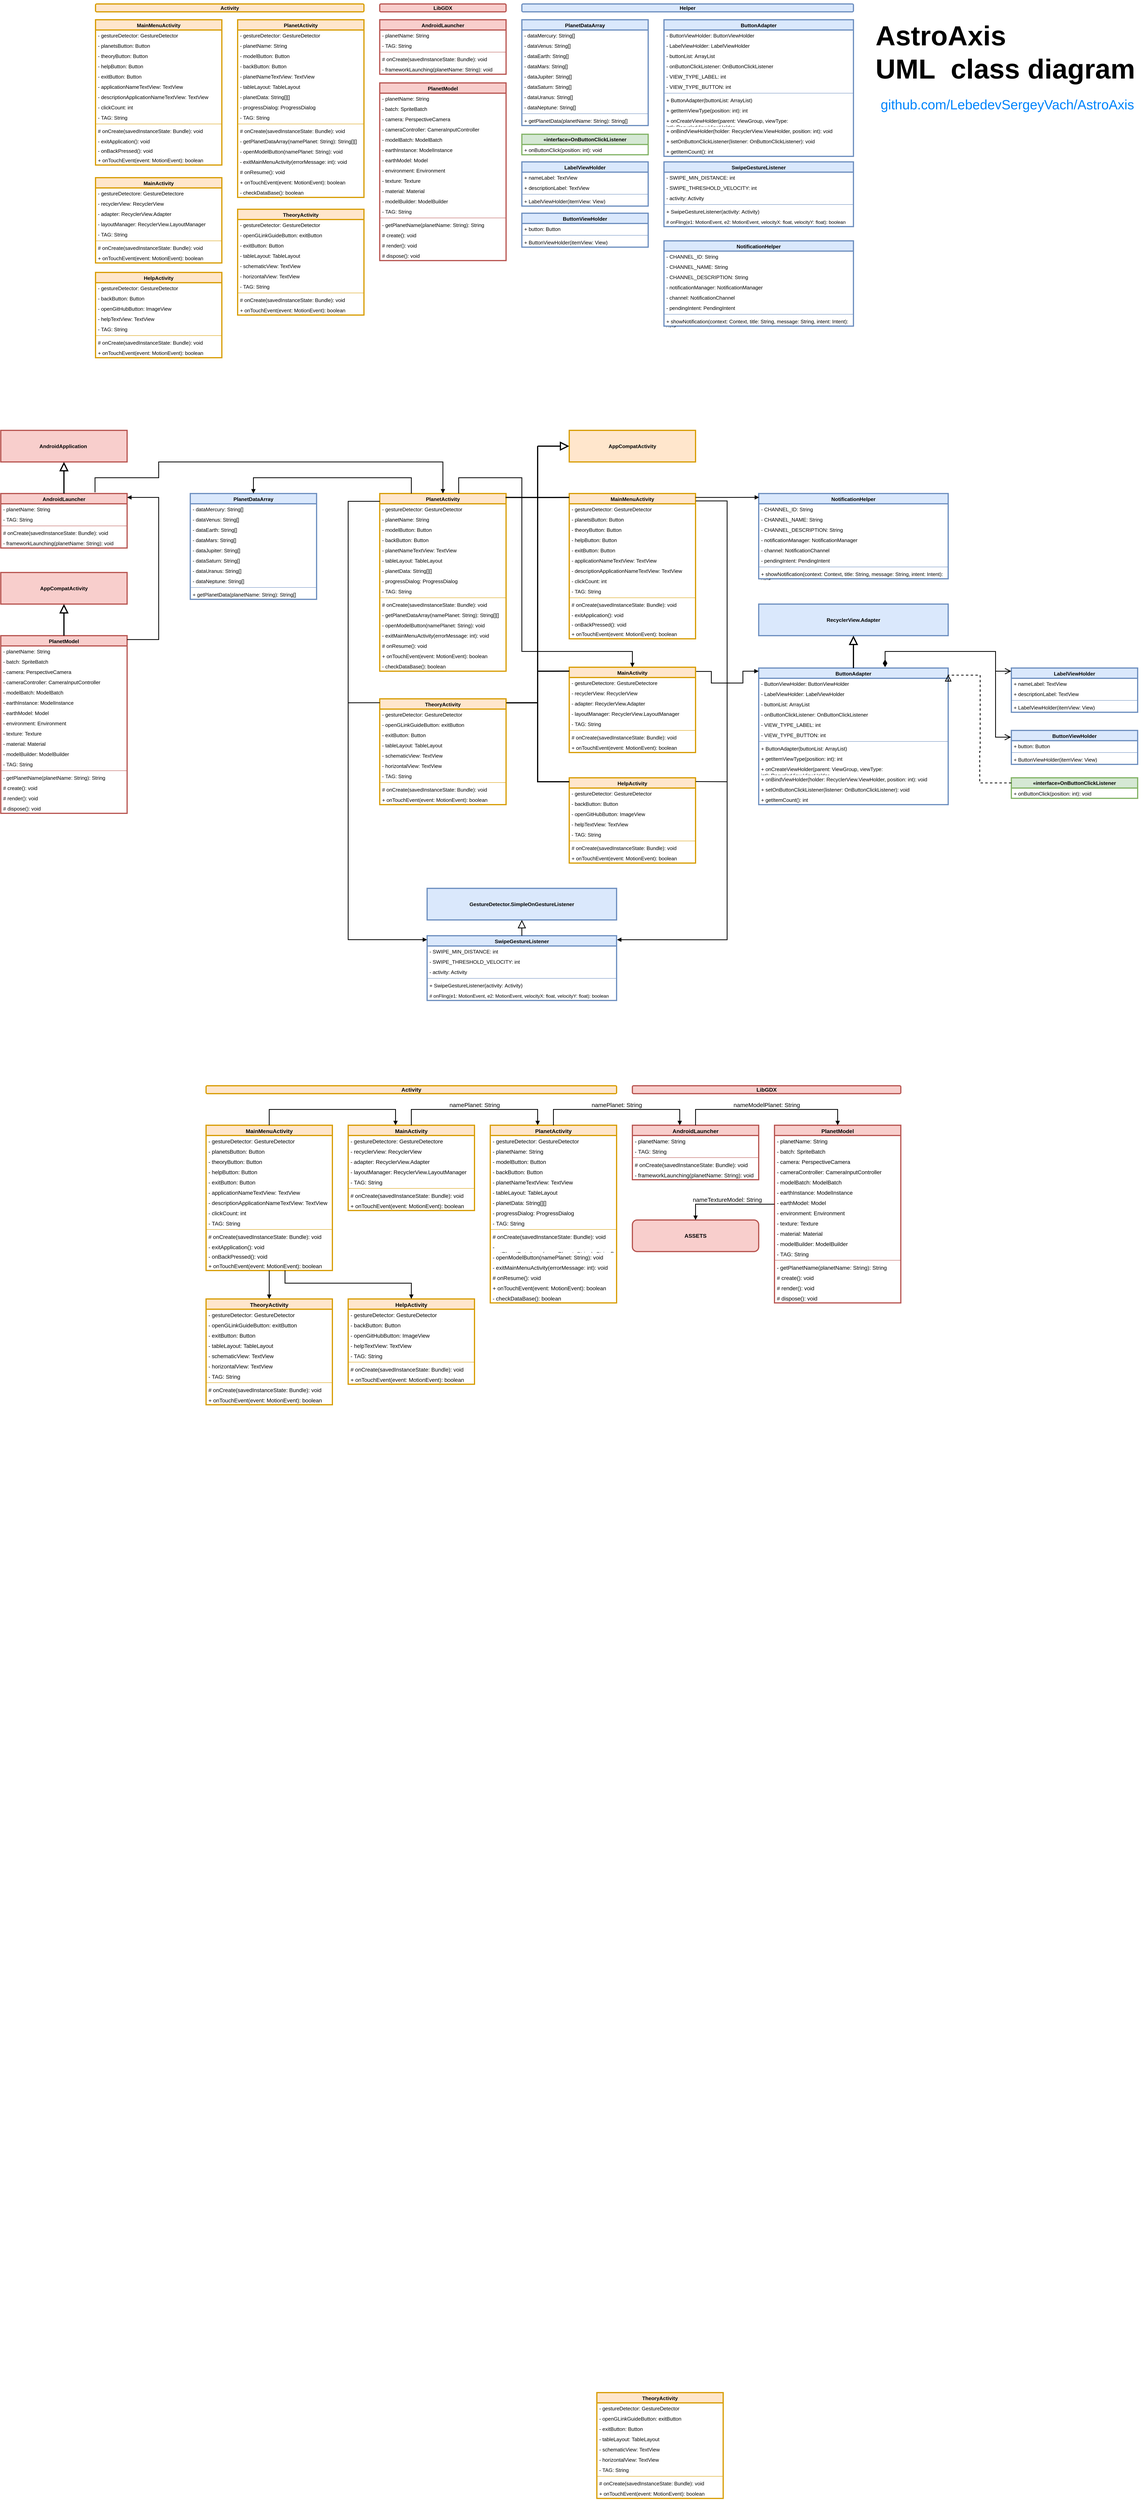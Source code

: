 <mxfile version="24.3.1" type="github">
  <diagram id="C5RBs43oDa-KdzZeNtuy" name="UML class diagram AstroAxis">
    <mxGraphModel dx="5483" dy="2373" grid="1" gridSize="10" guides="1" tooltips="1" connect="1" arrows="1" fold="1" page="0" pageScale="1" pageWidth="1169" pageHeight="827" background="none" math="0" shadow="0">
      <root>
        <mxCell id="WIyWlLk6GJQsqaUBKTNV-0" />
        <mxCell id="WIyWlLk6GJQsqaUBKTNV-1" parent="WIyWlLk6GJQsqaUBKTNV-0" />
        <mxCell id="BiXEdlDpQSQETtFxcU4u-22" value="MainActivity" style="swimlane;align=center;verticalAlign=top;childLayout=stackLayout;horizontal=1;startSize=26;horizontalStack=0;resizeParent=1;resizeParentMax=0;resizeLast=0;collapsible=1;marginBottom=0;whiteSpace=wrap;html=1;fillColor=#ffe6cc;strokeColor=#d79b00;strokeWidth=3;fontSize=13;" parent="WIyWlLk6GJQsqaUBKTNV-1" vertex="1">
          <mxGeometry x="-1600" y="240" width="320" height="216" as="geometry" />
        </mxCell>
        <mxCell id="BiXEdlDpQSQETtFxcU4u-23" value="- gestureDetectore: GestureDetectore" style="text;strokeColor=none;fillColor=none;align=left;verticalAlign=top;spacingLeft=4;spacingRight=4;overflow=hidden;rotatable=0;points=[[0,0.5],[1,0.5]];portConstraint=eastwest;whiteSpace=wrap;html=1;fontSize=13;" parent="BiXEdlDpQSQETtFxcU4u-22" vertex="1">
          <mxGeometry y="26" width="320" height="26" as="geometry" />
        </mxCell>
        <mxCell id="BiXEdlDpQSQETtFxcU4u-31" value="- recyclerView:&amp;nbsp;RecyclerView" style="text;strokeColor=none;fillColor=none;align=left;verticalAlign=top;spacingLeft=4;spacingRight=4;overflow=hidden;rotatable=0;points=[[0,0.5],[1,0.5]];portConstraint=eastwest;whiteSpace=wrap;html=1;fontSize=13;" parent="BiXEdlDpQSQETtFxcU4u-22" vertex="1">
          <mxGeometry y="52" width="320" height="26" as="geometry" />
        </mxCell>
        <mxCell id="BiXEdlDpQSQETtFxcU4u-32" value="-&amp;nbsp;adapter:&amp;nbsp;RecyclerView.Adapter" style="text;strokeColor=none;fillColor=none;align=left;verticalAlign=top;spacingLeft=4;spacingRight=4;overflow=hidden;rotatable=0;points=[[0,0.5],[1,0.5]];portConstraint=eastwest;whiteSpace=wrap;html=1;fontSize=13;" parent="BiXEdlDpQSQETtFxcU4u-22" vertex="1">
          <mxGeometry y="78" width="320" height="26" as="geometry" />
        </mxCell>
        <mxCell id="BiXEdlDpQSQETtFxcU4u-35" value="-&amp;nbsp;layoutManager:&amp;nbsp;RecyclerView.LayoutManager" style="text;strokeColor=none;fillColor=none;align=left;verticalAlign=top;spacingLeft=4;spacingRight=4;overflow=hidden;rotatable=0;points=[[0,0.5],[1,0.5]];portConstraint=eastwest;whiteSpace=wrap;html=1;fontSize=13;" parent="BiXEdlDpQSQETtFxcU4u-22" vertex="1">
          <mxGeometry y="104" width="320" height="26" as="geometry" />
        </mxCell>
        <mxCell id="BiXEdlDpQSQETtFxcU4u-33" value="-&amp;nbsp;TAG:&amp;nbsp;String" style="text;strokeColor=none;fillColor=none;align=left;verticalAlign=top;spacingLeft=4;spacingRight=4;overflow=hidden;rotatable=0;points=[[0,0.5],[1,0.5]];portConstraint=eastwest;whiteSpace=wrap;html=1;fontSize=13;" parent="BiXEdlDpQSQETtFxcU4u-22" vertex="1">
          <mxGeometry y="130" width="320" height="26" as="geometry" />
        </mxCell>
        <mxCell id="BiXEdlDpQSQETtFxcU4u-24" value="" style="line;strokeWidth=1;fillColor=none;align=left;verticalAlign=middle;spacingTop=-1;spacingLeft=3;spacingRight=3;rotatable=0;labelPosition=right;points=[];portConstraint=eastwest;strokeColor=inherit;fontSize=13;" parent="BiXEdlDpQSQETtFxcU4u-22" vertex="1">
          <mxGeometry y="156" width="320" height="8" as="geometry" />
        </mxCell>
        <mxCell id="BiXEdlDpQSQETtFxcU4u-25" value="# onCreate(savedInstanceState:&amp;nbsp;Bundle): void" style="text;strokeColor=none;fillColor=none;align=left;verticalAlign=top;spacingLeft=4;spacingRight=4;overflow=hidden;rotatable=0;points=[[0,0.5],[1,0.5]];portConstraint=eastwest;whiteSpace=wrap;html=1;fontSize=13;" parent="BiXEdlDpQSQETtFxcU4u-22" vertex="1">
          <mxGeometry y="164" width="320" height="26" as="geometry" />
        </mxCell>
        <mxCell id="BiXEdlDpQSQETtFxcU4u-34" value="+&amp;nbsp;onTouchEvent(event:&amp;nbsp;MotionEvent):&amp;nbsp;boolean" style="text;strokeColor=none;fillColor=none;align=left;verticalAlign=top;spacingLeft=4;spacingRight=4;overflow=hidden;rotatable=0;points=[[0,0.5],[1,0.5]];portConstraint=eastwest;whiteSpace=wrap;html=1;fontSize=13;" parent="BiXEdlDpQSQETtFxcU4u-22" vertex="1">
          <mxGeometry y="190" width="320" height="26" as="geometry" />
        </mxCell>
        <mxCell id="BiXEdlDpQSQETtFxcU4u-36" value="HelpActivity" style="swimlane;align=center;verticalAlign=top;childLayout=stackLayout;horizontal=1;startSize=26;horizontalStack=0;resizeParent=1;resizeParentMax=0;resizeLast=0;collapsible=1;marginBottom=0;whiteSpace=wrap;html=1;fillColor=#ffe6cc;strokeColor=#d79b00;strokeWidth=3;fontSize=13;" parent="WIyWlLk6GJQsqaUBKTNV-1" vertex="1">
          <mxGeometry x="-1600" y="480" width="320" height="216" as="geometry" />
        </mxCell>
        <mxCell id="BiXEdlDpQSQETtFxcU4u-37" value="-&amp;nbsp;gestureDetector:&amp;nbsp;GestureDetector" style="text;strokeColor=none;fillColor=none;align=left;verticalAlign=top;spacingLeft=4;spacingRight=4;overflow=hidden;rotatable=0;points=[[0,0.5],[1,0.5]];portConstraint=eastwest;whiteSpace=wrap;html=1;strokeWidth=3;fontSize=13;" parent="BiXEdlDpQSQETtFxcU4u-36" vertex="1">
          <mxGeometry y="26" width="320" height="26" as="geometry" />
        </mxCell>
        <mxCell id="BiXEdlDpQSQETtFxcU4u-40" value="- backButton:&amp;nbsp;Button" style="text;strokeColor=none;fillColor=none;align=left;verticalAlign=top;spacingLeft=4;spacingRight=4;overflow=hidden;rotatable=0;points=[[0,0.5],[1,0.5]];portConstraint=eastwest;whiteSpace=wrap;html=1;fontSize=13;" parent="BiXEdlDpQSQETtFxcU4u-36" vertex="1">
          <mxGeometry y="52" width="320" height="26" as="geometry" />
        </mxCell>
        <mxCell id="BiXEdlDpQSQETtFxcU4u-41" value="-&amp;nbsp;openGitHubButton:&amp;nbsp;ImageView" style="text;strokeColor=none;fillColor=none;align=left;verticalAlign=top;spacingLeft=4;spacingRight=4;overflow=hidden;rotatable=0;points=[[0,0.5],[1,0.5]];portConstraint=eastwest;whiteSpace=wrap;html=1;fontSize=13;" parent="BiXEdlDpQSQETtFxcU4u-36" vertex="1">
          <mxGeometry y="78" width="320" height="26" as="geometry" />
        </mxCell>
        <mxCell id="BiXEdlDpQSQETtFxcU4u-42" value="-&amp;nbsp;helpTextView:&amp;nbsp;TextView" style="text;strokeColor=none;fillColor=none;align=left;verticalAlign=top;spacingLeft=4;spacingRight=4;overflow=hidden;rotatable=0;points=[[0,0.5],[1,0.5]];portConstraint=eastwest;whiteSpace=wrap;html=1;fontSize=13;" parent="BiXEdlDpQSQETtFxcU4u-36" vertex="1">
          <mxGeometry y="104" width="320" height="26" as="geometry" />
        </mxCell>
        <mxCell id="BiXEdlDpQSQETtFxcU4u-43" value="-&amp;nbsp;TAG:&amp;nbsp;String" style="text;strokeColor=none;fillColor=none;align=left;verticalAlign=top;spacingLeft=4;spacingRight=4;overflow=hidden;rotatable=0;points=[[0,0.5],[1,0.5]];portConstraint=eastwest;whiteSpace=wrap;html=1;fontSize=13;" parent="BiXEdlDpQSQETtFxcU4u-36" vertex="1">
          <mxGeometry y="130" width="320" height="26" as="geometry" />
        </mxCell>
        <mxCell id="BiXEdlDpQSQETtFxcU4u-38" value="" style="line;strokeWidth=1;fillColor=none;align=left;verticalAlign=middle;spacingTop=-1;spacingLeft=3;spacingRight=3;rotatable=0;labelPosition=right;points=[];portConstraint=eastwest;strokeColor=inherit;fontSize=13;" parent="BiXEdlDpQSQETtFxcU4u-36" vertex="1">
          <mxGeometry y="156" width="320" height="8" as="geometry" />
        </mxCell>
        <mxCell id="BiXEdlDpQSQETtFxcU4u-44" value="# onCreate(savedInstanceState:&amp;nbsp;Bundle): void" style="text;strokeColor=none;fillColor=none;align=left;verticalAlign=top;spacingLeft=4;spacingRight=4;overflow=hidden;rotatable=0;points=[[0,0.5],[1,0.5]];portConstraint=eastwest;whiteSpace=wrap;html=1;fontSize=13;" parent="BiXEdlDpQSQETtFxcU4u-36" vertex="1">
          <mxGeometry y="164" width="320" height="26" as="geometry" />
        </mxCell>
        <mxCell id="BiXEdlDpQSQETtFxcU4u-45" value="+&amp;nbsp;onTouchEvent(event:&amp;nbsp;MotionEvent):&amp;nbsp;boolean" style="text;strokeColor=none;fillColor=none;align=left;verticalAlign=top;spacingLeft=4;spacingRight=4;overflow=hidden;rotatable=0;points=[[0,0.5],[1,0.5]];portConstraint=eastwest;whiteSpace=wrap;html=1;fontSize=13;" parent="BiXEdlDpQSQETtFxcU4u-36" vertex="1">
          <mxGeometry y="190" width="320" height="26" as="geometry" />
        </mxCell>
        <mxCell id="BiXEdlDpQSQETtFxcU4u-46" value="Activity" style="rounded=1;whiteSpace=wrap;html=1;fillColor=#ffe6cc;strokeColor=#d79b00;strokeWidth=3;fontStyle=1;fontSize=13;" parent="WIyWlLk6GJQsqaUBKTNV-1" vertex="1">
          <mxGeometry x="-1600" y="-200" width="680" height="20" as="geometry" />
        </mxCell>
        <mxCell id="BiXEdlDpQSQETtFxcU4u-48" value="MainMenuActivity" style="swimlane;align=center;verticalAlign=top;childLayout=stackLayout;horizontal=1;startSize=26;horizontalStack=0;resizeParent=1;resizeParentMax=0;resizeLast=0;collapsible=1;marginBottom=0;whiteSpace=wrap;html=1;fillColor=#ffe6cc;strokeColor=#d79b00;strokeWidth=3;fontSize=13;" parent="WIyWlLk6GJQsqaUBKTNV-1" vertex="1">
          <mxGeometry x="-1600" y="-160" width="320" height="368" as="geometry" />
        </mxCell>
        <mxCell id="BiXEdlDpQSQETtFxcU4u-49" value="-&amp;nbsp;gestureDetector:&amp;nbsp;GestureDetector" style="text;strokeColor=none;fillColor=none;align=left;verticalAlign=top;spacingLeft=4;spacingRight=4;overflow=hidden;rotatable=0;points=[[0,0.5],[1,0.5]];portConstraint=eastwest;whiteSpace=wrap;html=1;fontSize=13;" parent="BiXEdlDpQSQETtFxcU4u-48" vertex="1">
          <mxGeometry y="26" width="320" height="26" as="geometry" />
        </mxCell>
        <mxCell id="BiXEdlDpQSQETtFxcU4u-50" value="-&amp;nbsp;planetsButton:&amp;nbsp;Button" style="text;strokeColor=none;fillColor=none;align=left;verticalAlign=top;spacingLeft=4;spacingRight=4;overflow=hidden;rotatable=0;points=[[0,0.5],[1,0.5]];portConstraint=eastwest;whiteSpace=wrap;html=1;fontSize=13;" parent="BiXEdlDpQSQETtFxcU4u-48" vertex="1">
          <mxGeometry y="52" width="320" height="26" as="geometry" />
        </mxCell>
        <mxCell id="BiXEdlDpQSQETtFxcU4u-51" value="-&amp;nbsp;theoryButton:&amp;nbsp;Button" style="text;strokeColor=none;fillColor=none;align=left;verticalAlign=top;spacingLeft=4;spacingRight=4;overflow=hidden;rotatable=0;points=[[0,0.5],[1,0.5]];portConstraint=eastwest;whiteSpace=wrap;html=1;fontSize=13;" parent="BiXEdlDpQSQETtFxcU4u-48" vertex="1">
          <mxGeometry y="78" width="320" height="26" as="geometry" />
        </mxCell>
        <mxCell id="BiXEdlDpQSQETtFxcU4u-52" value="-&amp;nbsp;helpButton:&amp;nbsp;Button" style="text;strokeColor=none;fillColor=none;align=left;verticalAlign=top;spacingLeft=4;spacingRight=4;overflow=hidden;rotatable=0;points=[[0,0.5],[1,0.5]];portConstraint=eastwest;whiteSpace=wrap;html=1;fontSize=13;" parent="BiXEdlDpQSQETtFxcU4u-48" vertex="1">
          <mxGeometry y="104" width="320" height="26" as="geometry" />
        </mxCell>
        <mxCell id="BiXEdlDpQSQETtFxcU4u-57" value="-&amp;nbsp;exitButton:&amp;nbsp;Button" style="text;strokeColor=none;fillColor=none;align=left;verticalAlign=top;spacingLeft=4;spacingRight=4;overflow=hidden;rotatable=0;points=[[0,0.5],[1,0.5]];portConstraint=eastwest;whiteSpace=wrap;html=1;fontSize=13;" parent="BiXEdlDpQSQETtFxcU4u-48" vertex="1">
          <mxGeometry y="130" width="320" height="26" as="geometry" />
        </mxCell>
        <mxCell id="BiXEdlDpQSQETtFxcU4u-58" value="-&amp;nbsp;applicationNameTextView:&amp;nbsp;TextView" style="text;strokeColor=none;fillColor=none;align=left;verticalAlign=top;spacingLeft=4;spacingRight=4;overflow=hidden;rotatable=0;points=[[0,0.5],[1,0.5]];portConstraint=eastwest;whiteSpace=wrap;html=1;fontSize=13;" parent="BiXEdlDpQSQETtFxcU4u-48" vertex="1">
          <mxGeometry y="156" width="320" height="26" as="geometry" />
        </mxCell>
        <mxCell id="BiXEdlDpQSQETtFxcU4u-59" value="-&amp;nbsp;descriptionApplicationNameTextView:&amp;nbsp;TextView" style="text;strokeColor=none;fillColor=none;align=left;verticalAlign=top;spacingLeft=4;spacingRight=4;overflow=hidden;rotatable=0;points=[[0,0.5],[1,0.5]];portConstraint=eastwest;whiteSpace=wrap;html=1;fontSize=13;" parent="BiXEdlDpQSQETtFxcU4u-48" vertex="1">
          <mxGeometry y="182" width="320" height="26" as="geometry" />
        </mxCell>
        <mxCell id="BiXEdlDpQSQETtFxcU4u-60" value="-&amp;nbsp;clickCount:&amp;nbsp;int" style="text;strokeColor=none;fillColor=none;align=left;verticalAlign=top;spacingLeft=4;spacingRight=4;overflow=hidden;rotatable=0;points=[[0,0.5],[1,0.5]];portConstraint=eastwest;whiteSpace=wrap;html=1;fontSize=13;" parent="BiXEdlDpQSQETtFxcU4u-48" vertex="1">
          <mxGeometry y="208" width="320" height="26" as="geometry" />
        </mxCell>
        <mxCell id="BiXEdlDpQSQETtFxcU4u-53" value="-&amp;nbsp;TAG:&amp;nbsp;String" style="text;strokeColor=none;fillColor=none;align=left;verticalAlign=top;spacingLeft=4;spacingRight=4;overflow=hidden;rotatable=0;points=[[0,0.5],[1,0.5]];portConstraint=eastwest;whiteSpace=wrap;html=1;fontSize=13;" parent="BiXEdlDpQSQETtFxcU4u-48" vertex="1">
          <mxGeometry y="234" width="320" height="26" as="geometry" />
        </mxCell>
        <mxCell id="BiXEdlDpQSQETtFxcU4u-54" value="" style="line;strokeWidth=1;fillColor=none;align=left;verticalAlign=middle;spacingTop=-1;spacingLeft=3;spacingRight=3;rotatable=0;labelPosition=right;points=[];portConstraint=eastwest;strokeColor=inherit;fontSize=13;" parent="BiXEdlDpQSQETtFxcU4u-48" vertex="1">
          <mxGeometry y="260" width="320" height="8" as="geometry" />
        </mxCell>
        <mxCell id="BiXEdlDpQSQETtFxcU4u-55" value="# onCreate(savedInstanceState:&amp;nbsp;Bundle): void" style="text;strokeColor=none;fillColor=none;align=left;verticalAlign=top;spacingLeft=4;spacingRight=4;overflow=hidden;rotatable=0;points=[[0,0.5],[1,0.5]];portConstraint=eastwest;whiteSpace=wrap;html=1;fontSize=13;" parent="BiXEdlDpQSQETtFxcU4u-48" vertex="1">
          <mxGeometry y="268" width="320" height="26" as="geometry" />
        </mxCell>
        <mxCell id="BiXEdlDpQSQETtFxcU4u-61" value="-&amp;nbsp;exitApplication(): void" style="text;strokeColor=none;fillColor=none;align=left;verticalAlign=top;spacingLeft=4;spacingRight=4;overflow=hidden;rotatable=0;points=[[0,0.5],[1,0.5]];portConstraint=eastwest;whiteSpace=wrap;html=1;fontSize=13;" parent="BiXEdlDpQSQETtFxcU4u-48" vertex="1">
          <mxGeometry y="294" width="320" height="24" as="geometry" />
        </mxCell>
        <mxCell id="BiXEdlDpQSQETtFxcU4u-62" value="-&amp;nbsp;onBackPressed(): void" style="text;strokeColor=none;fillColor=none;align=left;verticalAlign=top;spacingLeft=4;spacingRight=4;overflow=hidden;rotatable=0;points=[[0,0.5],[1,0.5]];portConstraint=eastwest;whiteSpace=wrap;html=1;fontSize=13;" parent="BiXEdlDpQSQETtFxcU4u-48" vertex="1">
          <mxGeometry y="318" width="320" height="24" as="geometry" />
        </mxCell>
        <mxCell id="BiXEdlDpQSQETtFxcU4u-56" value="+&amp;nbsp;onTouchEvent(event:&amp;nbsp;MotionEvent):&amp;nbsp;boolean" style="text;strokeColor=none;fillColor=none;align=left;verticalAlign=top;spacingLeft=4;spacingRight=4;overflow=hidden;rotatable=0;points=[[0,0.5],[1,0.5]];portConstraint=eastwest;whiteSpace=wrap;html=1;fontSize=13;" parent="BiXEdlDpQSQETtFxcU4u-48" vertex="1">
          <mxGeometry y="342" width="320" height="26" as="geometry" />
        </mxCell>
        <mxCell id="BiXEdlDpQSQETtFxcU4u-64" value="PlanetActivity" style="swimlane;align=center;verticalAlign=top;childLayout=stackLayout;horizontal=1;startSize=26;horizontalStack=0;resizeParent=1;resizeParentMax=0;resizeLast=0;collapsible=1;marginBottom=0;whiteSpace=wrap;html=1;fillColor=#ffe6cc;strokeColor=#d79b00;strokeWidth=3;fontSize=13;" parent="WIyWlLk6GJQsqaUBKTNV-1" vertex="1">
          <mxGeometry x="-1240" y="-160" width="320" height="450" as="geometry" />
        </mxCell>
        <mxCell id="BiXEdlDpQSQETtFxcU4u-65" value="-&amp;nbsp;gestureDetector:&amp;nbsp;GestureDetector" style="text;strokeColor=none;fillColor=none;align=left;verticalAlign=top;spacingLeft=4;spacingRight=4;overflow=hidden;rotatable=0;points=[[0,0.5],[1,0.5]];portConstraint=eastwest;whiteSpace=wrap;html=1;fontSize=13;" parent="BiXEdlDpQSQETtFxcU4u-64" vertex="1">
          <mxGeometry y="26" width="320" height="26" as="geometry" />
        </mxCell>
        <mxCell id="BiXEdlDpQSQETtFxcU4u-66" value="-&amp;nbsp;planetName:&amp;nbsp;String" style="text;strokeColor=none;fillColor=none;align=left;verticalAlign=top;spacingLeft=4;spacingRight=4;overflow=hidden;rotatable=0;points=[[0,0.5],[1,0.5]];portConstraint=eastwest;whiteSpace=wrap;html=1;fontSize=13;" parent="BiXEdlDpQSQETtFxcU4u-64" vertex="1">
          <mxGeometry y="52" width="320" height="26" as="geometry" />
        </mxCell>
        <mxCell id="BiXEdlDpQSQETtFxcU4u-67" value="-&amp;nbsp;modelButton:&amp;nbsp;Button" style="text;strokeColor=none;fillColor=none;align=left;verticalAlign=top;spacingLeft=4;spacingRight=4;overflow=hidden;rotatable=0;points=[[0,0.5],[1,0.5]];portConstraint=eastwest;whiteSpace=wrap;html=1;fontSize=13;" parent="BiXEdlDpQSQETtFxcU4u-64" vertex="1">
          <mxGeometry y="78" width="320" height="26" as="geometry" />
        </mxCell>
        <mxCell id="BiXEdlDpQSQETtFxcU4u-68" value="-&amp;nbsp;backButton:&amp;nbsp;Button" style="text;strokeColor=none;fillColor=none;align=left;verticalAlign=top;spacingLeft=4;spacingRight=4;overflow=hidden;rotatable=0;points=[[0,0.5],[1,0.5]];portConstraint=eastwest;whiteSpace=wrap;html=1;fontSize=13;" parent="BiXEdlDpQSQETtFxcU4u-64" vertex="1">
          <mxGeometry y="104" width="320" height="26" as="geometry" />
        </mxCell>
        <mxCell id="BiXEdlDpQSQETtFxcU4u-75" value="-&amp;nbsp;planetNameTextView:&amp;nbsp;TextView" style="text;strokeColor=none;fillColor=none;align=left;verticalAlign=top;spacingLeft=4;spacingRight=4;overflow=hidden;rotatable=0;points=[[0,0.5],[1,0.5]];portConstraint=eastwest;whiteSpace=wrap;html=1;fontSize=13;" parent="BiXEdlDpQSQETtFxcU4u-64" vertex="1">
          <mxGeometry y="130" width="320" height="26" as="geometry" />
        </mxCell>
        <mxCell id="BiXEdlDpQSQETtFxcU4u-76" value="-&amp;nbsp;tableLayout:&amp;nbsp;TableLayout" style="text;strokeColor=none;fillColor=none;align=left;verticalAlign=top;spacingLeft=4;spacingRight=4;overflow=hidden;rotatable=0;points=[[0,0.5],[1,0.5]];portConstraint=eastwest;whiteSpace=wrap;html=1;fontSize=13;" parent="BiXEdlDpQSQETtFxcU4u-64" vertex="1">
          <mxGeometry y="156" width="320" height="26" as="geometry" />
        </mxCell>
        <mxCell id="BiXEdlDpQSQETtFxcU4u-77" value="-&amp;nbsp;planetData:&amp;nbsp;String[][]" style="text;strokeColor=none;fillColor=none;align=left;verticalAlign=top;spacingLeft=4;spacingRight=4;overflow=hidden;rotatable=0;points=[[0,0.5],[1,0.5]];portConstraint=eastwest;whiteSpace=wrap;html=1;fontSize=13;" parent="BiXEdlDpQSQETtFxcU4u-64" vertex="1">
          <mxGeometry y="182" width="320" height="26" as="geometry" />
        </mxCell>
        <mxCell id="BiXEdlDpQSQETtFxcU4u-73" value="-&amp;nbsp;progressDialog:&amp;nbsp;ProgressDialog" style="text;strokeColor=none;fillColor=none;align=left;verticalAlign=top;spacingLeft=4;spacingRight=4;overflow=hidden;rotatable=0;points=[[0,0.5],[1,0.5]];portConstraint=eastwest;whiteSpace=wrap;html=1;fontSize=13;" parent="BiXEdlDpQSQETtFxcU4u-64" vertex="1">
          <mxGeometry y="208" width="320" height="26" as="geometry" />
        </mxCell>
        <mxCell id="BiXEdlDpQSQETtFxcU4u-69" value="-&amp;nbsp;TAG:&amp;nbsp;String" style="text;strokeColor=none;fillColor=none;align=left;verticalAlign=top;spacingLeft=4;spacingRight=4;overflow=hidden;rotatable=0;points=[[0,0.5],[1,0.5]];portConstraint=eastwest;whiteSpace=wrap;html=1;fontSize=13;" parent="BiXEdlDpQSQETtFxcU4u-64" vertex="1">
          <mxGeometry y="234" width="320" height="26" as="geometry" />
        </mxCell>
        <mxCell id="BiXEdlDpQSQETtFxcU4u-70" value="" style="line;strokeWidth=1;fillColor=none;align=left;verticalAlign=middle;spacingTop=-1;spacingLeft=3;spacingRight=3;rotatable=0;labelPosition=right;points=[];portConstraint=eastwest;strokeColor=inherit;fontSize=13;" parent="BiXEdlDpQSQETtFxcU4u-64" vertex="1">
          <mxGeometry y="260" width="320" height="8" as="geometry" />
        </mxCell>
        <mxCell id="BiXEdlDpQSQETtFxcU4u-71" value="# onCreate(savedInstanceState:&amp;nbsp;Bundle): void" style="text;strokeColor=none;fillColor=none;align=left;verticalAlign=top;spacingLeft=4;spacingRight=4;overflow=hidden;rotatable=0;points=[[0,0.5],[1,0.5]];portConstraint=eastwest;whiteSpace=wrap;html=1;fontSize=13;" parent="BiXEdlDpQSQETtFxcU4u-64" vertex="1">
          <mxGeometry y="268" width="320" height="26" as="geometry" />
        </mxCell>
        <mxCell id="BiXEdlDpQSQETtFxcU4u-78" value="-&amp;nbsp;getPlanetDataArray(namePlanet:&amp;nbsp;String):&amp;nbsp;String[][]" style="text;strokeColor=none;fillColor=none;align=left;verticalAlign=top;spacingLeft=4;spacingRight=4;overflow=hidden;rotatable=0;points=[[0,0.5],[1,0.5]];portConstraint=eastwest;whiteSpace=wrap;html=1;fontSize=13;" parent="BiXEdlDpQSQETtFxcU4u-64" vertex="1">
          <mxGeometry y="294" width="320" height="26" as="geometry" />
        </mxCell>
        <mxCell id="BiXEdlDpQSQETtFxcU4u-81" value="-&amp;nbsp;openModelButton(namePlanet:&amp;nbsp;String):&amp;nbsp;void" style="text;strokeColor=none;fillColor=none;align=left;verticalAlign=top;spacingLeft=4;spacingRight=4;overflow=hidden;rotatable=0;points=[[0,0.5],[1,0.5]];portConstraint=eastwest;whiteSpace=wrap;html=1;fontSize=13;" parent="BiXEdlDpQSQETtFxcU4u-64" vertex="1">
          <mxGeometry y="320" width="320" height="26" as="geometry" />
        </mxCell>
        <mxCell id="BiXEdlDpQSQETtFxcU4u-82" value="-&amp;nbsp;exitMainMenuActivity(errorMessage:&amp;nbsp;int):&amp;nbsp;void" style="text;strokeColor=none;fillColor=none;align=left;verticalAlign=top;spacingLeft=4;spacingRight=4;overflow=hidden;rotatable=0;points=[[0,0.5],[1,0.5]];portConstraint=eastwest;whiteSpace=wrap;html=1;fontSize=13;" parent="BiXEdlDpQSQETtFxcU4u-64" vertex="1">
          <mxGeometry y="346" width="320" height="26" as="geometry" />
        </mxCell>
        <mxCell id="BiXEdlDpQSQETtFxcU4u-83" value="#&amp;nbsp;onResume():&amp;nbsp;void" style="text;strokeColor=none;fillColor=none;align=left;verticalAlign=top;spacingLeft=4;spacingRight=4;overflow=hidden;rotatable=0;points=[[0,0.5],[1,0.5]];portConstraint=eastwest;whiteSpace=wrap;html=1;fontSize=13;" parent="BiXEdlDpQSQETtFxcU4u-64" vertex="1">
          <mxGeometry y="372" width="320" height="26" as="geometry" />
        </mxCell>
        <mxCell id="BiXEdlDpQSQETtFxcU4u-72" value="+&amp;nbsp;onTouchEvent(event:&amp;nbsp;MotionEvent):&amp;nbsp;boolean" style="text;strokeColor=none;fillColor=none;align=left;verticalAlign=top;spacingLeft=4;spacingRight=4;overflow=hidden;rotatable=0;points=[[0,0.5],[1,0.5]];portConstraint=eastwest;whiteSpace=wrap;html=1;fontSize=13;" parent="BiXEdlDpQSQETtFxcU4u-64" vertex="1">
          <mxGeometry y="398" width="320" height="26" as="geometry" />
        </mxCell>
        <mxCell id="BiXEdlDpQSQETtFxcU4u-84" value="-&amp;nbsp;checkDataBase():&amp;nbsp;boolean" style="text;strokeColor=none;fillColor=none;align=left;verticalAlign=top;spacingLeft=4;spacingRight=4;overflow=hidden;rotatable=0;points=[[0,0.5],[1,0.5]];portConstraint=eastwest;whiteSpace=wrap;html=1;fontSize=13;" parent="BiXEdlDpQSQETtFxcU4u-64" vertex="1">
          <mxGeometry y="424" width="320" height="26" as="geometry" />
        </mxCell>
        <mxCell id="BiXEdlDpQSQETtFxcU4u-85" value="TheoryActivity" style="swimlane;align=center;verticalAlign=top;childLayout=stackLayout;horizontal=1;startSize=26;horizontalStack=0;resizeParent=1;resizeParentMax=0;resizeLast=0;collapsible=1;marginBottom=0;whiteSpace=wrap;html=1;fillColor=#ffe6cc;strokeColor=#d79b00;strokeWidth=3;fontSize=13;" parent="WIyWlLk6GJQsqaUBKTNV-1" vertex="1">
          <mxGeometry x="-1240" y="320" width="320" height="268" as="geometry" />
        </mxCell>
        <mxCell id="BiXEdlDpQSQETtFxcU4u-86" value="-&amp;nbsp;gestureDetector:&amp;nbsp;GestureDetector" style="text;strokeColor=none;fillColor=none;align=left;verticalAlign=top;spacingLeft=4;spacingRight=4;overflow=hidden;rotatable=0;points=[[0,0.5],[1,0.5]];portConstraint=eastwest;whiteSpace=wrap;html=1;fontSize=13;" parent="BiXEdlDpQSQETtFxcU4u-85" vertex="1">
          <mxGeometry y="26" width="320" height="26" as="geometry" />
        </mxCell>
        <mxCell id="BiXEdlDpQSQETtFxcU4u-87" value="-&amp;nbsp;openGLinkGuideButton:&amp;nbsp;exitButton" style="text;strokeColor=none;fillColor=none;align=left;verticalAlign=top;spacingLeft=4;spacingRight=4;overflow=hidden;rotatable=0;points=[[0,0.5],[1,0.5]];portConstraint=eastwest;whiteSpace=wrap;html=1;fontSize=13;" parent="BiXEdlDpQSQETtFxcU4u-85" vertex="1">
          <mxGeometry y="52" width="320" height="26" as="geometry" />
        </mxCell>
        <mxCell id="BiXEdlDpQSQETtFxcU4u-88" value="-&amp;nbsp;exitButton:&amp;nbsp;Button" style="text;strokeColor=none;fillColor=none;align=left;verticalAlign=top;spacingLeft=4;spacingRight=4;overflow=hidden;rotatable=0;points=[[0,0.5],[1,0.5]];portConstraint=eastwest;whiteSpace=wrap;html=1;fontSize=13;" parent="BiXEdlDpQSQETtFxcU4u-85" vertex="1">
          <mxGeometry y="78" width="320" height="26" as="geometry" />
        </mxCell>
        <mxCell id="BiXEdlDpQSQETtFxcU4u-89" value="-&amp;nbsp;tableLayout:&amp;nbsp;TableLayout" style="text;strokeColor=none;fillColor=none;align=left;verticalAlign=top;spacingLeft=4;spacingRight=4;overflow=hidden;rotatable=0;points=[[0,0.5],[1,0.5]];portConstraint=eastwest;whiteSpace=wrap;html=1;fontSize=13;" parent="BiXEdlDpQSQETtFxcU4u-85" vertex="1">
          <mxGeometry y="104" width="320" height="26" as="geometry" />
        </mxCell>
        <mxCell id="BiXEdlDpQSQETtFxcU4u-94" value="-&amp;nbsp;schematicView:&amp;nbsp;TextView" style="text;strokeColor=none;fillColor=none;align=left;verticalAlign=top;spacingLeft=4;spacingRight=4;overflow=hidden;rotatable=0;points=[[0,0.5],[1,0.5]];portConstraint=eastwest;whiteSpace=wrap;html=1;fontSize=13;" parent="BiXEdlDpQSQETtFxcU4u-85" vertex="1">
          <mxGeometry y="130" width="320" height="26" as="geometry" />
        </mxCell>
        <mxCell id="BiXEdlDpQSQETtFxcU4u-95" value="-&amp;nbsp;horizontalView:&amp;nbsp;TextView" style="text;strokeColor=none;fillColor=none;align=left;verticalAlign=top;spacingLeft=4;spacingRight=4;overflow=hidden;rotatable=0;points=[[0,0.5],[1,0.5]];portConstraint=eastwest;whiteSpace=wrap;html=1;fontSize=13;" parent="BiXEdlDpQSQETtFxcU4u-85" vertex="1">
          <mxGeometry y="156" width="320" height="26" as="geometry" />
        </mxCell>
        <mxCell id="BiXEdlDpQSQETtFxcU4u-90" value="-&amp;nbsp;TAG:&amp;nbsp;String" style="text;strokeColor=none;fillColor=none;align=left;verticalAlign=top;spacingLeft=4;spacingRight=4;overflow=hidden;rotatable=0;points=[[0,0.5],[1,0.5]];portConstraint=eastwest;whiteSpace=wrap;html=1;fontSize=13;" parent="BiXEdlDpQSQETtFxcU4u-85" vertex="1">
          <mxGeometry y="182" width="320" height="26" as="geometry" />
        </mxCell>
        <mxCell id="BiXEdlDpQSQETtFxcU4u-91" value="" style="line;strokeWidth=1;fillColor=none;align=left;verticalAlign=middle;spacingTop=-1;spacingLeft=3;spacingRight=3;rotatable=0;labelPosition=right;points=[];portConstraint=eastwest;strokeColor=inherit;fontSize=13;" parent="BiXEdlDpQSQETtFxcU4u-85" vertex="1">
          <mxGeometry y="208" width="320" height="8" as="geometry" />
        </mxCell>
        <mxCell id="BiXEdlDpQSQETtFxcU4u-92" value="# onCreate(savedInstanceState:&amp;nbsp;Bundle): void" style="text;strokeColor=none;fillColor=none;align=left;verticalAlign=top;spacingLeft=4;spacingRight=4;overflow=hidden;rotatable=0;points=[[0,0.5],[1,0.5]];portConstraint=eastwest;whiteSpace=wrap;html=1;fontSize=13;" parent="BiXEdlDpQSQETtFxcU4u-85" vertex="1">
          <mxGeometry y="216" width="320" height="26" as="geometry" />
        </mxCell>
        <mxCell id="BiXEdlDpQSQETtFxcU4u-93" value="+&amp;nbsp;onTouchEvent(event:&amp;nbsp;MotionEvent):&amp;nbsp;boolean" style="text;strokeColor=none;fillColor=none;align=left;verticalAlign=top;spacingLeft=4;spacingRight=4;overflow=hidden;rotatable=0;points=[[0,0.5],[1,0.5]];portConstraint=eastwest;whiteSpace=wrap;html=1;fontSize=13;" parent="BiXEdlDpQSQETtFxcU4u-85" vertex="1">
          <mxGeometry y="242" width="320" height="26" as="geometry" />
        </mxCell>
        <mxCell id="BiXEdlDpQSQETtFxcU4u-96" value="LibGDX" style="rounded=1;whiteSpace=wrap;html=1;fillColor=#f8cecc;strokeColor=#b85450;strokeWidth=3;fontStyle=1;fontSize=13;" parent="WIyWlLk6GJQsqaUBKTNV-1" vertex="1">
          <mxGeometry x="-880" y="-200" width="320" height="20" as="geometry" />
        </mxCell>
        <mxCell id="BiXEdlDpQSQETtFxcU4u-97" value="AndroidLauncher" style="swimlane;align=center;verticalAlign=top;childLayout=stackLayout;horizontal=1;startSize=26;horizontalStack=0;resizeParent=1;resizeParentMax=0;resizeLast=0;collapsible=1;marginBottom=0;whiteSpace=wrap;html=1;fillColor=#f8cecc;strokeColor=#b85450;strokeWidth=3;fontSize=13;" parent="WIyWlLk6GJQsqaUBKTNV-1" vertex="1">
          <mxGeometry x="-880" y="-160" width="320" height="138" as="geometry" />
        </mxCell>
        <mxCell id="BiXEdlDpQSQETtFxcU4u-98" value="-&amp;nbsp;planetName:&amp;nbsp;String" style="text;strokeColor=none;fillColor=none;align=left;verticalAlign=top;spacingLeft=4;spacingRight=4;overflow=hidden;rotatable=0;points=[[0,0.5],[1,0.5]];portConstraint=eastwest;whiteSpace=wrap;html=1;fontSize=13;" parent="BiXEdlDpQSQETtFxcU4u-97" vertex="1">
          <mxGeometry y="26" width="320" height="26" as="geometry" />
        </mxCell>
        <mxCell id="BiXEdlDpQSQETtFxcU4u-102" value="-&amp;nbsp;TAG:&amp;nbsp;String" style="text;strokeColor=none;fillColor=none;align=left;verticalAlign=top;spacingLeft=4;spacingRight=4;overflow=hidden;rotatable=0;points=[[0,0.5],[1,0.5]];portConstraint=eastwest;whiteSpace=wrap;html=1;fontSize=13;" parent="BiXEdlDpQSQETtFxcU4u-97" vertex="1">
          <mxGeometry y="52" width="320" height="26" as="geometry" />
        </mxCell>
        <mxCell id="BiXEdlDpQSQETtFxcU4u-103" value="" style="line;strokeWidth=1;fillColor=none;align=left;verticalAlign=middle;spacingTop=-1;spacingLeft=3;spacingRight=3;rotatable=0;labelPosition=right;points=[];portConstraint=eastwest;strokeColor=inherit;fontSize=13;" parent="BiXEdlDpQSQETtFxcU4u-97" vertex="1">
          <mxGeometry y="78" width="320" height="8" as="geometry" />
        </mxCell>
        <mxCell id="BiXEdlDpQSQETtFxcU4u-104" value="# onCreate(savedInstanceState:&amp;nbsp;Bundle): void" style="text;strokeColor=none;fillColor=none;align=left;verticalAlign=top;spacingLeft=4;spacingRight=4;overflow=hidden;rotatable=0;points=[[0,0.5],[1,0.5]];portConstraint=eastwest;whiteSpace=wrap;html=1;fontSize=13;" parent="BiXEdlDpQSQETtFxcU4u-97" vertex="1">
          <mxGeometry y="86" width="320" height="26" as="geometry" />
        </mxCell>
        <mxCell id="BiXEdlDpQSQETtFxcU4u-105" value="- frameworkLaunching(planetName:&amp;nbsp;String):&amp;nbsp;void" style="text;strokeColor=none;fillColor=none;align=left;verticalAlign=top;spacingLeft=4;spacingRight=4;overflow=hidden;rotatable=0;points=[[0,0.5],[1,0.5]];portConstraint=eastwest;whiteSpace=wrap;html=1;fontSize=13;" parent="BiXEdlDpQSQETtFxcU4u-97" vertex="1">
          <mxGeometry y="112" width="320" height="26" as="geometry" />
        </mxCell>
        <mxCell id="BiXEdlDpQSQETtFxcU4u-117" value="PlanetModel" style="swimlane;align=center;verticalAlign=top;childLayout=stackLayout;horizontal=1;startSize=26;horizontalStack=0;resizeParent=1;resizeParentMax=0;resizeLast=0;collapsible=1;marginBottom=0;whiteSpace=wrap;html=1;fillColor=#f8cecc;strokeColor=#b85450;strokeWidth=3;fontSize=13;" parent="WIyWlLk6GJQsqaUBKTNV-1" vertex="1">
          <mxGeometry x="-880" width="320" height="450" as="geometry" />
        </mxCell>
        <mxCell id="BiXEdlDpQSQETtFxcU4u-134" value="-&amp;nbsp;planetName:&amp;nbsp;String" style="text;strokeColor=none;fillColor=none;align=left;verticalAlign=top;spacingLeft=4;spacingRight=4;overflow=hidden;rotatable=0;points=[[0,0.5],[1,0.5]];portConstraint=eastwest;whiteSpace=wrap;html=1;fontSize=13;" parent="BiXEdlDpQSQETtFxcU4u-117" vertex="1">
          <mxGeometry y="26" width="320" height="26" as="geometry" />
        </mxCell>
        <mxCell id="BiXEdlDpQSQETtFxcU4u-135" value="-&amp;nbsp;batch:&amp;nbsp;SpriteBatch" style="text;strokeColor=none;fillColor=none;align=left;verticalAlign=top;spacingLeft=4;spacingRight=4;overflow=hidden;rotatable=0;points=[[0,0.5],[1,0.5]];portConstraint=eastwest;whiteSpace=wrap;html=1;fontSize=13;" parent="BiXEdlDpQSQETtFxcU4u-117" vertex="1">
          <mxGeometry y="52" width="320" height="26" as="geometry" />
        </mxCell>
        <mxCell id="BiXEdlDpQSQETtFxcU4u-118" value="-&amp;nbsp;camera:&amp;nbsp;PerspectiveCamera" style="text;strokeColor=none;fillColor=none;align=left;verticalAlign=top;spacingLeft=4;spacingRight=4;overflow=hidden;rotatable=0;points=[[0,0.5],[1,0.5]];portConstraint=eastwest;whiteSpace=wrap;html=1;fontSize=13;" parent="BiXEdlDpQSQETtFxcU4u-117" vertex="1">
          <mxGeometry y="78" width="320" height="26" as="geometry" />
        </mxCell>
        <mxCell id="BiXEdlDpQSQETtFxcU4u-119" value="-&amp;nbsp;cameraController:&amp;nbsp;CameraInputController" style="text;strokeColor=none;fillColor=none;align=left;verticalAlign=top;spacingLeft=4;spacingRight=4;overflow=hidden;rotatable=0;points=[[0,0.5],[1,0.5]];portConstraint=eastwest;whiteSpace=wrap;html=1;fontSize=13;" parent="BiXEdlDpQSQETtFxcU4u-117" vertex="1">
          <mxGeometry y="104" width="320" height="26" as="geometry" />
        </mxCell>
        <mxCell id="BiXEdlDpQSQETtFxcU4u-120" value="-&amp;nbsp;modelBatch:&amp;nbsp;ModelBatch" style="text;strokeColor=none;fillColor=none;align=left;verticalAlign=top;spacingLeft=4;spacingRight=4;overflow=hidden;rotatable=0;points=[[0,0.5],[1,0.5]];portConstraint=eastwest;whiteSpace=wrap;html=1;fontSize=13;" parent="BiXEdlDpQSQETtFxcU4u-117" vertex="1">
          <mxGeometry y="130" width="320" height="26" as="geometry" />
        </mxCell>
        <mxCell id="BiXEdlDpQSQETtFxcU4u-121" value="-&amp;nbsp;earthInstance:&amp;nbsp;ModelInstance" style="text;strokeColor=none;fillColor=none;align=left;verticalAlign=top;spacingLeft=4;spacingRight=4;overflow=hidden;rotatable=0;points=[[0,0.5],[1,0.5]];portConstraint=eastwest;whiteSpace=wrap;html=1;fontSize=13;" parent="BiXEdlDpQSQETtFxcU4u-117" vertex="1">
          <mxGeometry y="156" width="320" height="26" as="geometry" />
        </mxCell>
        <mxCell id="BiXEdlDpQSQETtFxcU4u-122" value="-&amp;nbsp;earthModel:&amp;nbsp;Model" style="text;strokeColor=none;fillColor=none;align=left;verticalAlign=top;spacingLeft=4;spacingRight=4;overflow=hidden;rotatable=0;points=[[0,0.5],[1,0.5]];portConstraint=eastwest;whiteSpace=wrap;html=1;fontSize=13;" parent="BiXEdlDpQSQETtFxcU4u-117" vertex="1">
          <mxGeometry y="182" width="320" height="26" as="geometry" />
        </mxCell>
        <mxCell id="BiXEdlDpQSQETtFxcU4u-123" value="-&amp;nbsp;environment:&amp;nbsp;Environment" style="text;strokeColor=none;fillColor=none;align=left;verticalAlign=top;spacingLeft=4;spacingRight=4;overflow=hidden;rotatable=0;points=[[0,0.5],[1,0.5]];portConstraint=eastwest;whiteSpace=wrap;html=1;fontSize=13;" parent="BiXEdlDpQSQETtFxcU4u-117" vertex="1">
          <mxGeometry y="208" width="320" height="26" as="geometry" />
        </mxCell>
        <mxCell id="BiXEdlDpQSQETtFxcU4u-124" value="-&amp;nbsp;texture:&amp;nbsp;Texture" style="text;strokeColor=none;fillColor=none;align=left;verticalAlign=top;spacingLeft=4;spacingRight=4;overflow=hidden;rotatable=0;points=[[0,0.5],[1,0.5]];portConstraint=eastwest;whiteSpace=wrap;html=1;fontSize=13;" parent="BiXEdlDpQSQETtFxcU4u-117" vertex="1">
          <mxGeometry y="234" width="320" height="26" as="geometry" />
        </mxCell>
        <mxCell id="BiXEdlDpQSQETtFxcU4u-125" value="-&amp;nbsp;material:&amp;nbsp;Material" style="text;strokeColor=none;fillColor=none;align=left;verticalAlign=top;spacingLeft=4;spacingRight=4;overflow=hidden;rotatable=0;points=[[0,0.5],[1,0.5]];portConstraint=eastwest;whiteSpace=wrap;html=1;fontSize=13;" parent="BiXEdlDpQSQETtFxcU4u-117" vertex="1">
          <mxGeometry y="260" width="320" height="26" as="geometry" />
        </mxCell>
        <mxCell id="BiXEdlDpQSQETtFxcU4u-126" value="-&amp;nbsp;modelBuilder:&amp;nbsp;ModelBuilder" style="text;strokeColor=none;fillColor=none;align=left;verticalAlign=top;spacingLeft=4;spacingRight=4;overflow=hidden;rotatable=0;points=[[0,0.5],[1,0.5]];portConstraint=eastwest;whiteSpace=wrap;html=1;fontSize=13;" parent="BiXEdlDpQSQETtFxcU4u-117" vertex="1">
          <mxGeometry y="286" width="320" height="26" as="geometry" />
        </mxCell>
        <mxCell id="BiXEdlDpQSQETtFxcU4u-127" value="-&amp;nbsp;TAG:&amp;nbsp;String" style="text;strokeColor=none;fillColor=none;align=left;verticalAlign=top;spacingLeft=4;spacingRight=4;overflow=hidden;rotatable=0;points=[[0,0.5],[1,0.5]];portConstraint=eastwest;whiteSpace=wrap;html=1;fontSize=13;" parent="BiXEdlDpQSQETtFxcU4u-117" vertex="1">
          <mxGeometry y="312" width="320" height="26" as="geometry" />
        </mxCell>
        <mxCell id="BiXEdlDpQSQETtFxcU4u-128" value="" style="line;strokeWidth=1;fillColor=none;align=left;verticalAlign=middle;spacingTop=-1;spacingLeft=3;spacingRight=3;rotatable=0;labelPosition=right;points=[];portConstraint=eastwest;strokeColor=inherit;fontSize=13;" parent="BiXEdlDpQSQETtFxcU4u-117" vertex="1">
          <mxGeometry y="338" width="320" height="8" as="geometry" />
        </mxCell>
        <mxCell id="BiXEdlDpQSQETtFxcU4u-129" value="-&amp;nbsp;getPlanetName(planetName: String): String" style="text;strokeColor=none;fillColor=none;align=left;verticalAlign=top;spacingLeft=4;spacingRight=4;overflow=hidden;rotatable=0;points=[[0,0.5],[1,0.5]];portConstraint=eastwest;whiteSpace=wrap;html=1;fontSize=13;" parent="BiXEdlDpQSQETtFxcU4u-117" vertex="1">
          <mxGeometry y="346" width="320" height="26" as="geometry" />
        </mxCell>
        <mxCell id="BiXEdlDpQSQETtFxcU4u-130" value="#&amp;nbsp;create(): void" style="text;strokeColor=none;fillColor=none;align=left;verticalAlign=top;spacingLeft=4;spacingRight=4;overflow=hidden;rotatable=0;points=[[0,0.5],[1,0.5]];portConstraint=eastwest;whiteSpace=wrap;html=1;fontSize=13;" parent="BiXEdlDpQSQETtFxcU4u-117" vertex="1">
          <mxGeometry y="372" width="320" height="26" as="geometry" />
        </mxCell>
        <mxCell id="BiXEdlDpQSQETtFxcU4u-131" value="#&amp;nbsp;render(): void" style="text;strokeColor=none;fillColor=none;align=left;verticalAlign=top;spacingLeft=4;spacingRight=4;overflow=hidden;rotatable=0;points=[[0,0.5],[1,0.5]];portConstraint=eastwest;whiteSpace=wrap;html=1;fontSize=13;" parent="BiXEdlDpQSQETtFxcU4u-117" vertex="1">
          <mxGeometry y="398" width="320" height="26" as="geometry" />
        </mxCell>
        <mxCell id="BiXEdlDpQSQETtFxcU4u-132" value="#&amp;nbsp;dispose(): void" style="text;strokeColor=none;fillColor=none;align=left;verticalAlign=top;spacingLeft=4;spacingRight=4;overflow=hidden;rotatable=0;points=[[0,0.5],[1,0.5]];portConstraint=eastwest;whiteSpace=wrap;html=1;fontSize=13;" parent="BiXEdlDpQSQETtFxcU4u-117" vertex="1">
          <mxGeometry y="424" width="320" height="26" as="geometry" />
        </mxCell>
        <mxCell id="BiXEdlDpQSQETtFxcU4u-136" value="Helper" style="rounded=1;whiteSpace=wrap;html=1;fillColor=#dae8fc;strokeColor=#6c8ebf;strokeWidth=3;fontStyle=1;fontSize=13;" parent="WIyWlLk6GJQsqaUBKTNV-1" vertex="1">
          <mxGeometry x="-520" y="-200" width="840" height="20" as="geometry" />
        </mxCell>
        <mxCell id="BiXEdlDpQSQETtFxcU4u-137" value="PlanetDataArray" style="swimlane;align=center;verticalAlign=top;childLayout=stackLayout;horizontal=1;startSize=26;horizontalStack=0;resizeParent=1;resizeParentMax=0;resizeLast=0;collapsible=1;marginBottom=0;whiteSpace=wrap;html=1;fillColor=#dae8fc;strokeColor=#6c8ebf;strokeWidth=3;fontSize=13;" parent="WIyWlLk6GJQsqaUBKTNV-1" vertex="1">
          <mxGeometry x="-520" y="-160" width="320" height="268" as="geometry" />
        </mxCell>
        <mxCell id="BiXEdlDpQSQETtFxcU4u-138" value="-&amp;nbsp;dataMercury:&amp;nbsp;String[]" style="text;strokeColor=none;fillColor=none;align=left;verticalAlign=top;spacingLeft=4;spacingRight=4;overflow=hidden;rotatable=0;points=[[0,0.5],[1,0.5]];portConstraint=eastwest;whiteSpace=wrap;html=1;fontSize=13;" parent="BiXEdlDpQSQETtFxcU4u-137" vertex="1">
          <mxGeometry y="26" width="320" height="26" as="geometry" />
        </mxCell>
        <mxCell id="BiXEdlDpQSQETtFxcU4u-143" value="-&amp;nbsp;dataVenus:&amp;nbsp;String[]" style="text;strokeColor=none;fillColor=none;align=left;verticalAlign=top;spacingLeft=4;spacingRight=4;overflow=hidden;rotatable=0;points=[[0,0.5],[1,0.5]];portConstraint=eastwest;whiteSpace=wrap;html=1;fontSize=13;" parent="BiXEdlDpQSQETtFxcU4u-137" vertex="1">
          <mxGeometry y="52" width="320" height="26" as="geometry" />
        </mxCell>
        <mxCell id="BiXEdlDpQSQETtFxcU4u-147" value="-&amp;nbsp;dataEarth:&amp;nbsp;String[]" style="text;strokeColor=none;fillColor=none;align=left;verticalAlign=top;spacingLeft=4;spacingRight=4;overflow=hidden;rotatable=0;points=[[0,0.5],[1,0.5]];portConstraint=eastwest;whiteSpace=wrap;html=1;fontSize=13;" parent="BiXEdlDpQSQETtFxcU4u-137" vertex="1">
          <mxGeometry y="78" width="320" height="26" as="geometry" />
        </mxCell>
        <mxCell id="BiXEdlDpQSQETtFxcU4u-150" value="-&amp;nbsp;dataMars:&amp;nbsp;String[]" style="text;strokeColor=none;fillColor=none;align=left;verticalAlign=top;spacingLeft=4;spacingRight=4;overflow=hidden;rotatable=0;points=[[0,0.5],[1,0.5]];portConstraint=eastwest;whiteSpace=wrap;html=1;fontSize=13;" parent="BiXEdlDpQSQETtFxcU4u-137" vertex="1">
          <mxGeometry y="104" width="320" height="26" as="geometry" />
        </mxCell>
        <mxCell id="BiXEdlDpQSQETtFxcU4u-149" value="-&amp;nbsp;dataJupiter:&amp;nbsp;String[]" style="text;strokeColor=none;fillColor=none;align=left;verticalAlign=top;spacingLeft=4;spacingRight=4;overflow=hidden;rotatable=0;points=[[0,0.5],[1,0.5]];portConstraint=eastwest;whiteSpace=wrap;html=1;fontSize=13;" parent="BiXEdlDpQSQETtFxcU4u-137" vertex="1">
          <mxGeometry y="130" width="320" height="26" as="geometry" />
        </mxCell>
        <mxCell id="BiXEdlDpQSQETtFxcU4u-148" value="-&amp;nbsp;dataSaturn:&amp;nbsp;String[]" style="text;strokeColor=none;fillColor=none;align=left;verticalAlign=top;spacingLeft=4;spacingRight=4;overflow=hidden;rotatable=0;points=[[0,0.5],[1,0.5]];portConstraint=eastwest;whiteSpace=wrap;html=1;fontSize=13;" parent="BiXEdlDpQSQETtFxcU4u-137" vertex="1">
          <mxGeometry y="156" width="320" height="26" as="geometry" />
        </mxCell>
        <mxCell id="BiXEdlDpQSQETtFxcU4u-144" value="-&amp;nbsp;dataUranus:&amp;nbsp;String[]" style="text;strokeColor=none;fillColor=none;align=left;verticalAlign=top;spacingLeft=4;spacingRight=4;overflow=hidden;rotatable=0;points=[[0,0.5],[1,0.5]];portConstraint=eastwest;whiteSpace=wrap;html=1;fontSize=13;" parent="BiXEdlDpQSQETtFxcU4u-137" vertex="1">
          <mxGeometry y="182" width="320" height="26" as="geometry" />
        </mxCell>
        <mxCell id="BiXEdlDpQSQETtFxcU4u-146" value="-&amp;nbsp;dataNeptune:&amp;nbsp;String[]" style="text;strokeColor=none;fillColor=none;align=left;verticalAlign=top;spacingLeft=4;spacingRight=4;overflow=hidden;rotatable=0;points=[[0,0.5],[1,0.5]];portConstraint=eastwest;whiteSpace=wrap;html=1;fontSize=13;" parent="BiXEdlDpQSQETtFxcU4u-137" vertex="1">
          <mxGeometry y="208" width="320" height="26" as="geometry" />
        </mxCell>
        <mxCell id="BiXEdlDpQSQETtFxcU4u-140" value="" style="line;strokeWidth=1;fillColor=none;align=left;verticalAlign=middle;spacingTop=-1;spacingLeft=3;spacingRight=3;rotatable=0;labelPosition=right;points=[];portConstraint=eastwest;strokeColor=inherit;fontSize=13;" parent="BiXEdlDpQSQETtFxcU4u-137" vertex="1">
          <mxGeometry y="234" width="320" height="8" as="geometry" />
        </mxCell>
        <mxCell id="BiXEdlDpQSQETtFxcU4u-141" value="+&amp;nbsp;getPlanetData(planetName:&amp;nbsp;String):&amp;nbsp;String[]" style="text;strokeColor=none;fillColor=none;align=left;verticalAlign=top;spacingLeft=4;spacingRight=4;overflow=hidden;rotatable=0;points=[[0,0.5],[1,0.5]];portConstraint=eastwest;whiteSpace=wrap;html=1;fontSize=13;" parent="BiXEdlDpQSQETtFxcU4u-137" vertex="1">
          <mxGeometry y="242" width="320" height="26" as="geometry" />
        </mxCell>
        <mxCell id="BiXEdlDpQSQETtFxcU4u-157" value="«interface»OnButtonClickListener" style="swimlane;childLayout=stackLayout;horizontal=1;startSize=26;fillColor=#d5e8d4;horizontalStack=0;resizeParent=1;resizeParentMax=0;resizeLast=0;collapsible=1;marginBottom=0;whiteSpace=wrap;html=1;strokeColor=#82b366;strokeWidth=3;fontSize=13;" parent="WIyWlLk6GJQsqaUBKTNV-1" vertex="1">
          <mxGeometry x="-520" y="130" width="320" height="52" as="geometry" />
        </mxCell>
        <mxCell id="BiXEdlDpQSQETtFxcU4u-161" value="+&amp;nbsp;onButtonClick(position:&amp;nbsp;int): void" style="text;strokeColor=none;fillColor=none;align=left;verticalAlign=top;spacingLeft=4;spacingRight=4;overflow=hidden;rotatable=0;points=[[0,0.5],[1,0.5]];portConstraint=eastwest;whiteSpace=wrap;html=1;fontSize=13;" parent="BiXEdlDpQSQETtFxcU4u-157" vertex="1">
          <mxGeometry y="26" width="320" height="26" as="geometry" />
        </mxCell>
        <mxCell id="BiXEdlDpQSQETtFxcU4u-162" value="ButtonAdapter" style="swimlane;align=center;verticalAlign=top;childLayout=stackLayout;horizontal=1;startSize=26;horizontalStack=0;resizeParent=1;resizeParentMax=0;resizeLast=0;collapsible=1;marginBottom=0;whiteSpace=wrap;html=1;strokeWidth=3;fillColor=#dae8fc;strokeColor=#6c8ebf;fontSize=13;" parent="WIyWlLk6GJQsqaUBKTNV-1" vertex="1">
          <mxGeometry x="-160" y="-160" width="480" height="346" as="geometry" />
        </mxCell>
        <mxCell id="BiXEdlDpQSQETtFxcU4u-163" value="-&amp;nbsp;ButtonViewHolder:&amp;nbsp;ButtonViewHolder" style="text;strokeColor=none;fillColor=none;align=left;verticalAlign=top;spacingLeft=4;spacingRight=4;overflow=hidden;rotatable=0;points=[[0,0.5],[1,0.5]];portConstraint=eastwest;whiteSpace=wrap;html=1;fontSize=13;" parent="BiXEdlDpQSQETtFxcU4u-162" vertex="1">
          <mxGeometry y="26" width="480" height="26" as="geometry" />
        </mxCell>
        <mxCell id="BiXEdlDpQSQETtFxcU4u-193" value="-&amp;nbsp;LabelViewHolder:&amp;nbsp;LabelViewHolder" style="text;strokeColor=none;fillColor=none;align=left;verticalAlign=top;spacingLeft=4;spacingRight=4;overflow=hidden;rotatable=0;points=[[0,0.5],[1,0.5]];portConstraint=eastwest;whiteSpace=wrap;html=1;fontSize=13;" parent="BiXEdlDpQSQETtFxcU4u-162" vertex="1">
          <mxGeometry y="52" width="480" height="26" as="geometry" />
        </mxCell>
        <mxCell id="BiXEdlDpQSQETtFxcU4u-192" value="-&amp;nbsp;buttonList:&amp;nbsp;ArrayList" style="text;strokeColor=none;fillColor=none;align=left;verticalAlign=top;spacingLeft=4;spacingRight=4;overflow=hidden;rotatable=0;points=[[0,0.5],[1,0.5]];portConstraint=eastwest;whiteSpace=wrap;html=1;fontSize=13;" parent="BiXEdlDpQSQETtFxcU4u-162" vertex="1">
          <mxGeometry y="78" width="480" height="26" as="geometry" />
        </mxCell>
        <mxCell id="BiXEdlDpQSQETtFxcU4u-175" value="-&amp;nbsp;onButtonClickListener:&amp;nbsp;OnButtonClickListener" style="text;strokeColor=none;fillColor=none;align=left;verticalAlign=top;spacingLeft=4;spacingRight=4;overflow=hidden;rotatable=0;points=[[0,0.5],[1,0.5]];portConstraint=eastwest;whiteSpace=wrap;html=1;fontSize=13;" parent="BiXEdlDpQSQETtFxcU4u-162" vertex="1">
          <mxGeometry y="104" width="480" height="26" as="geometry" />
        </mxCell>
        <mxCell id="BiXEdlDpQSQETtFxcU4u-173" value="-&amp;nbsp;VIEW_TYPE_LABEL:&amp;nbsp;int" style="text;strokeColor=none;fillColor=none;align=left;verticalAlign=top;spacingLeft=4;spacingRight=4;overflow=hidden;rotatable=0;points=[[0,0.5],[1,0.5]];portConstraint=eastwest;whiteSpace=wrap;html=1;fontSize=13;" parent="BiXEdlDpQSQETtFxcU4u-162" vertex="1">
          <mxGeometry y="130" width="480" height="26" as="geometry" />
        </mxCell>
        <mxCell id="BiXEdlDpQSQETtFxcU4u-174" value="-&amp;nbsp;VIEW_TYPE_BUTTON:&amp;nbsp;int" style="text;strokeColor=none;fillColor=none;align=left;verticalAlign=top;spacingLeft=4;spacingRight=4;overflow=hidden;rotatable=0;points=[[0,0.5],[1,0.5]];portConstraint=eastwest;whiteSpace=wrap;html=1;fontSize=13;" parent="BiXEdlDpQSQETtFxcU4u-162" vertex="1">
          <mxGeometry y="156" width="480" height="26" as="geometry" />
        </mxCell>
        <mxCell id="BiXEdlDpQSQETtFxcU4u-171" value="" style="line;strokeWidth=1;fillColor=none;align=left;verticalAlign=middle;spacingTop=-1;spacingLeft=3;spacingRight=3;rotatable=0;labelPosition=right;points=[];portConstraint=eastwest;strokeColor=inherit;fontSize=13;" parent="BiXEdlDpQSQETtFxcU4u-162" vertex="1">
          <mxGeometry y="182" width="480" height="8" as="geometry" />
        </mxCell>
        <mxCell id="BiXEdlDpQSQETtFxcU4u-172" value="+&amp;nbsp;ButtonAdapter(buttonList:&amp;nbsp;ArrayList)" style="text;strokeColor=none;fillColor=none;align=left;verticalAlign=top;spacingLeft=4;spacingRight=4;overflow=hidden;rotatable=0;points=[[0,0.5],[1,0.5]];portConstraint=eastwest;whiteSpace=wrap;html=1;fontSize=13;" parent="BiXEdlDpQSQETtFxcU4u-162" vertex="1">
          <mxGeometry y="190" width="480" height="26" as="geometry" />
        </mxCell>
        <mxCell id="BiXEdlDpQSQETtFxcU4u-177" value="+&amp;nbsp;getItemViewType(position: int):&amp;nbsp;int" style="text;strokeColor=none;fillColor=none;align=left;verticalAlign=top;spacingLeft=4;spacingRight=4;overflow=hidden;rotatable=0;points=[[0,0.5],[1,0.5]];portConstraint=eastwest;whiteSpace=wrap;html=1;fontSize=13;" parent="BiXEdlDpQSQETtFxcU4u-162" vertex="1">
          <mxGeometry y="216" width="480" height="26" as="geometry" />
        </mxCell>
        <mxCell id="BiXEdlDpQSQETtFxcU4u-179" value="+&amp;nbsp;onCreateViewHolder(parent:&amp;nbsp;ViewGroup,&amp;nbsp;viewType: int):&amp;nbsp;RecyclerView.ViewHolder" style="text;strokeColor=none;fillColor=none;align=left;verticalAlign=top;spacingLeft=4;spacingRight=4;overflow=hidden;rotatable=0;points=[[0,0.5],[1,0.5]];portConstraint=eastwest;whiteSpace=wrap;html=1;fontSize=13;" parent="BiXEdlDpQSQETtFxcU4u-162" vertex="1">
          <mxGeometry y="242" width="480" height="26" as="geometry" />
        </mxCell>
        <mxCell id="BiXEdlDpQSQETtFxcU4u-190" value="+&amp;nbsp;onBindViewHolder(holder:&amp;nbsp;RecyclerView.ViewHolder,&amp;nbsp;position: int): void" style="text;strokeColor=none;fillColor=none;align=left;verticalAlign=top;spacingLeft=4;spacingRight=4;overflow=hidden;rotatable=0;points=[[0,0.5],[1,0.5]];portConstraint=eastwest;whiteSpace=wrap;html=1;fontSize=13;" parent="BiXEdlDpQSQETtFxcU4u-162" vertex="1">
          <mxGeometry y="268" width="480" height="26" as="geometry" />
        </mxCell>
        <mxCell id="BiXEdlDpQSQETtFxcU4u-176" value="+&amp;nbsp;setOnButtonClickListener(listener:&amp;nbsp;OnButtonClickListener):&amp;nbsp;void" style="text;strokeColor=none;fillColor=none;align=left;verticalAlign=top;spacingLeft=4;spacingRight=4;overflow=hidden;rotatable=0;points=[[0,0.5],[1,0.5]];portConstraint=eastwest;whiteSpace=wrap;html=1;fontSize=13;" parent="BiXEdlDpQSQETtFxcU4u-162" vertex="1">
          <mxGeometry y="294" width="480" height="26" as="geometry" />
        </mxCell>
        <mxCell id="BiXEdlDpQSQETtFxcU4u-191" value="+&amp;nbsp;getItemCount():&amp;nbsp;int" style="text;strokeColor=none;fillColor=none;align=left;verticalAlign=top;spacingLeft=4;spacingRight=4;overflow=hidden;rotatable=0;points=[[0,0.5],[1,0.5]];portConstraint=eastwest;whiteSpace=wrap;html=1;fontSize=13;" parent="BiXEdlDpQSQETtFxcU4u-162" vertex="1">
          <mxGeometry y="320" width="480" height="26" as="geometry" />
        </mxCell>
        <mxCell id="BiXEdlDpQSQETtFxcU4u-196" value="LabelViewHolder" style="swimlane;align=center;verticalAlign=top;childLayout=stackLayout;horizontal=1;startSize=26;horizontalStack=0;resizeParent=1;resizeParentMax=0;resizeLast=0;collapsible=1;marginBottom=0;whiteSpace=wrap;html=1;fillColor=#dae8fc;strokeColor=#6c8ebf;strokeWidth=3;fontSize=13;" parent="WIyWlLk6GJQsqaUBKTNV-1" vertex="1">
          <mxGeometry x="-520" y="200" width="320" height="112" as="geometry" />
        </mxCell>
        <mxCell id="BiXEdlDpQSQETtFxcU4u-197" value="+ nameLabel:&amp;nbsp;TextView" style="text;strokeColor=none;fillColor=none;align=left;verticalAlign=top;spacingLeft=4;spacingRight=4;overflow=hidden;rotatable=0;points=[[0,0.5],[1,0.5]];portConstraint=eastwest;whiteSpace=wrap;html=1;fontSize=13;" parent="BiXEdlDpQSQETtFxcU4u-196" vertex="1">
          <mxGeometry y="26" width="320" height="26" as="geometry" />
        </mxCell>
        <mxCell id="BiXEdlDpQSQETtFxcU4u-200" value="+&amp;nbsp;descriptionLabel:&amp;nbsp;TextView" style="text;strokeColor=none;fillColor=none;align=left;verticalAlign=top;spacingLeft=4;spacingRight=4;overflow=hidden;rotatable=0;points=[[0,0.5],[1,0.5]];portConstraint=eastwest;whiteSpace=wrap;html=1;fontSize=13;" parent="BiXEdlDpQSQETtFxcU4u-196" vertex="1">
          <mxGeometry y="52" width="320" height="26" as="geometry" />
        </mxCell>
        <mxCell id="BiXEdlDpQSQETtFxcU4u-198" value="" style="line;strokeWidth=1;fillColor=none;align=left;verticalAlign=middle;spacingTop=-1;spacingLeft=3;spacingRight=3;rotatable=0;labelPosition=right;points=[];portConstraint=eastwest;strokeColor=inherit;fontSize=13;" parent="BiXEdlDpQSQETtFxcU4u-196" vertex="1">
          <mxGeometry y="78" width="320" height="8" as="geometry" />
        </mxCell>
        <mxCell id="BiXEdlDpQSQETtFxcU4u-199" value="+&amp;nbsp;LabelViewHolder(itemView:&amp;nbsp;View)" style="text;strokeColor=none;fillColor=none;align=left;verticalAlign=top;spacingLeft=4;spacingRight=4;overflow=hidden;rotatable=0;points=[[0,0.5],[1,0.5]];portConstraint=eastwest;whiteSpace=wrap;html=1;fontSize=13;" parent="BiXEdlDpQSQETtFxcU4u-196" vertex="1">
          <mxGeometry y="86" width="320" height="26" as="geometry" />
        </mxCell>
        <mxCell id="BiXEdlDpQSQETtFxcU4u-201" value="ButtonViewHolder" style="swimlane;align=center;verticalAlign=top;childLayout=stackLayout;horizontal=1;startSize=26;horizontalStack=0;resizeParent=1;resizeParentMax=0;resizeLast=0;collapsible=1;marginBottom=0;whiteSpace=wrap;html=1;fillColor=#dae8fc;strokeColor=#6c8ebf;strokeWidth=3;fontSize=13;" parent="WIyWlLk6GJQsqaUBKTNV-1" vertex="1">
          <mxGeometry x="-520" y="330" width="320" height="86" as="geometry" />
        </mxCell>
        <mxCell id="BiXEdlDpQSQETtFxcU4u-202" value="+&amp;nbsp;button: Button" style="text;strokeColor=none;fillColor=none;align=left;verticalAlign=top;spacingLeft=4;spacingRight=4;overflow=hidden;rotatable=0;points=[[0,0.5],[1,0.5]];portConstraint=eastwest;whiteSpace=wrap;html=1;fontSize=13;" parent="BiXEdlDpQSQETtFxcU4u-201" vertex="1">
          <mxGeometry y="26" width="320" height="26" as="geometry" />
        </mxCell>
        <mxCell id="BiXEdlDpQSQETtFxcU4u-204" value="" style="line;strokeWidth=1;fillColor=none;align=left;verticalAlign=middle;spacingTop=-1;spacingLeft=3;spacingRight=3;rotatable=0;labelPosition=right;points=[];portConstraint=eastwest;strokeColor=inherit;fontSize=13;" parent="BiXEdlDpQSQETtFxcU4u-201" vertex="1">
          <mxGeometry y="52" width="320" height="8" as="geometry" />
        </mxCell>
        <mxCell id="BiXEdlDpQSQETtFxcU4u-205" value="+&amp;nbsp;ButtonViewHolder(itemView:&amp;nbsp;View)" style="text;strokeColor=none;fillColor=none;align=left;verticalAlign=top;spacingLeft=4;spacingRight=4;overflow=hidden;rotatable=0;points=[[0,0.5],[1,0.5]];portConstraint=eastwest;whiteSpace=wrap;html=1;fontSize=13;" parent="BiXEdlDpQSQETtFxcU4u-201" vertex="1">
          <mxGeometry y="60" width="320" height="26" as="geometry" />
        </mxCell>
        <mxCell id="BiXEdlDpQSQETtFxcU4u-206" value="SwipeGestureListener" style="swimlane;align=center;verticalAlign=top;childLayout=stackLayout;horizontal=1;startSize=26;horizontalStack=0;resizeParent=1;resizeParentMax=0;resizeLast=0;collapsible=1;marginBottom=0;whiteSpace=wrap;html=1;fillColor=#dae8fc;strokeColor=#6c8ebf;strokeWidth=3;fontSize=13;" parent="WIyWlLk6GJQsqaUBKTNV-1" vertex="1">
          <mxGeometry x="-160" y="200" width="480" height="164" as="geometry" />
        </mxCell>
        <mxCell id="BiXEdlDpQSQETtFxcU4u-207" value="-&amp;nbsp;SWIPE_MIN_DISTANCE:&amp;nbsp;int" style="text;strokeColor=none;fillColor=none;align=left;verticalAlign=top;spacingLeft=4;spacingRight=4;overflow=hidden;rotatable=0;points=[[0,0.5],[1,0.5]];portConstraint=eastwest;whiteSpace=wrap;html=1;fontSize=13;" parent="BiXEdlDpQSQETtFxcU4u-206" vertex="1">
          <mxGeometry y="26" width="480" height="26" as="geometry" />
        </mxCell>
        <mxCell id="BiXEdlDpQSQETtFxcU4u-212" value="-&amp;nbsp;SWIPE_THRESHOLD_VELOCITY:&amp;nbsp;int" style="text;strokeColor=none;fillColor=none;align=left;verticalAlign=top;spacingLeft=4;spacingRight=4;overflow=hidden;rotatable=0;points=[[0,0.5],[1,0.5]];portConstraint=eastwest;whiteSpace=wrap;html=1;fontSize=13;" parent="BiXEdlDpQSQETtFxcU4u-206" vertex="1">
          <mxGeometry y="52" width="480" height="26" as="geometry" />
        </mxCell>
        <mxCell id="BiXEdlDpQSQETtFxcU4u-213" value="-&amp;nbsp;activity: Activity" style="text;strokeColor=none;fillColor=none;align=left;verticalAlign=top;spacingLeft=4;spacingRight=4;overflow=hidden;rotatable=0;points=[[0,0.5],[1,0.5]];portConstraint=eastwest;whiteSpace=wrap;html=1;fontSize=13;" parent="BiXEdlDpQSQETtFxcU4u-206" vertex="1">
          <mxGeometry y="78" width="480" height="26" as="geometry" />
        </mxCell>
        <mxCell id="BiXEdlDpQSQETtFxcU4u-209" value="" style="line;strokeWidth=1;fillColor=none;align=left;verticalAlign=middle;spacingTop=-1;spacingLeft=3;spacingRight=3;rotatable=0;labelPosition=right;points=[];portConstraint=eastwest;strokeColor=inherit;fontSize=13;" parent="BiXEdlDpQSQETtFxcU4u-206" vertex="1">
          <mxGeometry y="104" width="480" height="8" as="geometry" />
        </mxCell>
        <mxCell id="BiXEdlDpQSQETtFxcU4u-210" value="+&amp;nbsp;SwipeGestureListener(activity:&amp;nbsp;Activity)" style="text;strokeColor=none;fillColor=none;align=left;verticalAlign=top;spacingLeft=4;spacingRight=4;overflow=hidden;rotatable=0;points=[[0,0.5],[1,0.5]];portConstraint=eastwest;whiteSpace=wrap;html=1;fontSize=13;" parent="BiXEdlDpQSQETtFxcU4u-206" vertex="1">
          <mxGeometry y="112" width="480" height="26" as="geometry" />
        </mxCell>
        <mxCell id="BiXEdlDpQSQETtFxcU4u-211" value="&lt;font style=&quot;font-size: 12px;&quot;&gt;#&amp;nbsp;onFling(e1:&amp;nbsp;MotionEvent, e2:&amp;nbsp;MotionEvent,&amp;nbsp;velocityX:&amp;nbsp;float,&amp;nbsp;velocityY:&amp;nbsp;float):&amp;nbsp;boolean&lt;/font&gt;" style="text;strokeColor=none;fillColor=none;align=left;verticalAlign=top;spacingLeft=4;spacingRight=4;overflow=hidden;rotatable=0;points=[[0,0.5],[1,0.5]];portConstraint=eastwest;whiteSpace=wrap;html=1;fontSize=13;" parent="BiXEdlDpQSQETtFxcU4u-206" vertex="1">
          <mxGeometry y="138" width="480" height="26" as="geometry" />
        </mxCell>
        <mxCell id="BiXEdlDpQSQETtFxcU4u-214" value="NotificationHelper" style="swimlane;align=center;verticalAlign=top;childLayout=stackLayout;horizontal=1;startSize=26;horizontalStack=0;resizeParent=1;resizeParentMax=0;resizeLast=0;collapsible=1;marginBottom=0;whiteSpace=wrap;html=1;fillColor=#dae8fc;strokeColor=#6c8ebf;strokeWidth=3;fontSize=13;" parent="WIyWlLk6GJQsqaUBKTNV-1" vertex="1">
          <mxGeometry x="-160" y="400" width="480" height="216" as="geometry" />
        </mxCell>
        <mxCell id="BiXEdlDpQSQETtFxcU4u-218" value="-&amp;nbsp;CHANNEL_ID:&amp;nbsp;String" style="text;strokeColor=none;fillColor=none;align=left;verticalAlign=top;spacingLeft=4;spacingRight=4;overflow=hidden;rotatable=0;points=[[0,0.5],[1,0.5]];portConstraint=eastwest;whiteSpace=wrap;html=1;fontSize=13;" parent="BiXEdlDpQSQETtFxcU4u-214" vertex="1">
          <mxGeometry y="26" width="480" height="26" as="geometry" />
        </mxCell>
        <mxCell id="BiXEdlDpQSQETtFxcU4u-224" value="-&amp;nbsp;CHANNEL_NAME:&amp;nbsp;String" style="text;strokeColor=none;fillColor=none;align=left;verticalAlign=top;spacingLeft=4;spacingRight=4;overflow=hidden;rotatable=0;points=[[0,0.5],[1,0.5]];portConstraint=eastwest;whiteSpace=wrap;html=1;fontSize=13;" parent="BiXEdlDpQSQETtFxcU4u-214" vertex="1">
          <mxGeometry y="52" width="480" height="26" as="geometry" />
        </mxCell>
        <mxCell id="BiXEdlDpQSQETtFxcU4u-223" value="-&amp;nbsp;CHANNEL_DESCRIPTION:&amp;nbsp;String" style="text;strokeColor=none;fillColor=none;align=left;verticalAlign=top;spacingLeft=4;spacingRight=4;overflow=hidden;rotatable=0;points=[[0,0.5],[1,0.5]];portConstraint=eastwest;whiteSpace=wrap;html=1;fontSize=13;" parent="BiXEdlDpQSQETtFxcU4u-214" vertex="1">
          <mxGeometry y="78" width="480" height="26" as="geometry" />
        </mxCell>
        <mxCell id="BiXEdlDpQSQETtFxcU4u-225" value="-&amp;nbsp;notificationManager:&amp;nbsp;NotificationManager" style="text;strokeColor=none;fillColor=none;align=left;verticalAlign=top;spacingLeft=4;spacingRight=4;overflow=hidden;rotatable=0;points=[[0,0.5],[1,0.5]];portConstraint=eastwest;whiteSpace=wrap;html=1;fontSize=13;" parent="BiXEdlDpQSQETtFxcU4u-214" vertex="1">
          <mxGeometry y="104" width="480" height="26" as="geometry" />
        </mxCell>
        <mxCell id="BiXEdlDpQSQETtFxcU4u-226" value="-&amp;nbsp;channel:&amp;nbsp;NotificationChannel" style="text;strokeColor=none;fillColor=none;align=left;verticalAlign=top;spacingLeft=4;spacingRight=4;overflow=hidden;rotatable=0;points=[[0,0.5],[1,0.5]];portConstraint=eastwest;whiteSpace=wrap;html=1;fontSize=13;" parent="BiXEdlDpQSQETtFxcU4u-214" vertex="1">
          <mxGeometry y="130" width="480" height="26" as="geometry" />
        </mxCell>
        <mxCell id="BiXEdlDpQSQETtFxcU4u-227" value="-&amp;nbsp;pendingIntent:&amp;nbsp;PendingIntent" style="text;strokeColor=none;fillColor=none;align=left;verticalAlign=top;spacingLeft=4;spacingRight=4;overflow=hidden;rotatable=0;points=[[0,0.5],[1,0.5]];portConstraint=eastwest;whiteSpace=wrap;html=1;fontSize=13;" parent="BiXEdlDpQSQETtFxcU4u-214" vertex="1">
          <mxGeometry y="156" width="480" height="26" as="geometry" />
        </mxCell>
        <mxCell id="BiXEdlDpQSQETtFxcU4u-216" value="" style="line;strokeWidth=1;fillColor=none;align=left;verticalAlign=middle;spacingTop=-1;spacingLeft=3;spacingRight=3;rotatable=0;labelPosition=right;points=[];portConstraint=eastwest;strokeColor=inherit;fontSize=13;" parent="BiXEdlDpQSQETtFxcU4u-214" vertex="1">
          <mxGeometry y="182" width="480" height="8" as="geometry" />
        </mxCell>
        <mxCell id="BiXEdlDpQSQETtFxcU4u-217" value="+&amp;nbsp;showNotification(context: Context,&amp;nbsp;title:&amp;nbsp;String,&amp;nbsp;message:&amp;nbsp;String, intent:&amp;nbsp;Intent): void" style="text;strokeColor=none;fillColor=none;align=left;verticalAlign=top;spacingLeft=4;spacingRight=4;overflow=hidden;rotatable=0;points=[[0,0.5],[1,0.5]];portConstraint=eastwest;whiteSpace=wrap;html=1;fontSize=13;" parent="BiXEdlDpQSQETtFxcU4u-214" vertex="1">
          <mxGeometry y="190" width="480" height="26" as="geometry" />
        </mxCell>
        <mxCell id="wRxt9xt0DelHMcO0EMZ_-18" value="MainMenuActivity" style="swimlane;align=center;verticalAlign=top;childLayout=stackLayout;horizontal=1;startSize=26;horizontalStack=0;resizeParent=1;resizeParentMax=0;resizeLast=0;collapsible=1;marginBottom=0;whiteSpace=wrap;html=1;fillColor=#ffe6cc;strokeColor=#d79b00;strokeWidth=3;fontSize=13;" parent="WIyWlLk6GJQsqaUBKTNV-1" vertex="1">
          <mxGeometry x="-400" y="1040" width="320" height="368" as="geometry" />
        </mxCell>
        <mxCell id="wRxt9xt0DelHMcO0EMZ_-19" value="-&amp;nbsp;gestureDetector:&amp;nbsp;GestureDetector" style="text;strokeColor=none;fillColor=none;align=left;verticalAlign=top;spacingLeft=4;spacingRight=4;overflow=hidden;rotatable=0;points=[[0,0.5],[1,0.5]];portConstraint=eastwest;whiteSpace=wrap;html=1;fontSize=13;" parent="wRxt9xt0DelHMcO0EMZ_-18" vertex="1">
          <mxGeometry y="26" width="320" height="26" as="geometry" />
        </mxCell>
        <mxCell id="wRxt9xt0DelHMcO0EMZ_-20" value="-&amp;nbsp;planetsButton:&amp;nbsp;Button" style="text;strokeColor=none;fillColor=none;align=left;verticalAlign=top;spacingLeft=4;spacingRight=4;overflow=hidden;rotatable=0;points=[[0,0.5],[1,0.5]];portConstraint=eastwest;whiteSpace=wrap;html=1;fontSize=13;" parent="wRxt9xt0DelHMcO0EMZ_-18" vertex="1">
          <mxGeometry y="52" width="320" height="26" as="geometry" />
        </mxCell>
        <mxCell id="wRxt9xt0DelHMcO0EMZ_-21" value="-&amp;nbsp;theoryButton:&amp;nbsp;Button" style="text;strokeColor=none;fillColor=none;align=left;verticalAlign=top;spacingLeft=4;spacingRight=4;overflow=hidden;rotatable=0;points=[[0,0.5],[1,0.5]];portConstraint=eastwest;whiteSpace=wrap;html=1;fontSize=13;" parent="wRxt9xt0DelHMcO0EMZ_-18" vertex="1">
          <mxGeometry y="78" width="320" height="26" as="geometry" />
        </mxCell>
        <mxCell id="wRxt9xt0DelHMcO0EMZ_-22" value="-&amp;nbsp;helpButton:&amp;nbsp;Button" style="text;strokeColor=none;fillColor=none;align=left;verticalAlign=top;spacingLeft=4;spacingRight=4;overflow=hidden;rotatable=0;points=[[0,0.5],[1,0.5]];portConstraint=eastwest;whiteSpace=wrap;html=1;fontSize=13;" parent="wRxt9xt0DelHMcO0EMZ_-18" vertex="1">
          <mxGeometry y="104" width="320" height="26" as="geometry" />
        </mxCell>
        <mxCell id="wRxt9xt0DelHMcO0EMZ_-23" value="-&amp;nbsp;exitButton:&amp;nbsp;Button" style="text;strokeColor=none;fillColor=none;align=left;verticalAlign=top;spacingLeft=4;spacingRight=4;overflow=hidden;rotatable=0;points=[[0,0.5],[1,0.5]];portConstraint=eastwest;whiteSpace=wrap;html=1;fontSize=13;" parent="wRxt9xt0DelHMcO0EMZ_-18" vertex="1">
          <mxGeometry y="130" width="320" height="26" as="geometry" />
        </mxCell>
        <mxCell id="wRxt9xt0DelHMcO0EMZ_-24" value="-&amp;nbsp;applicationNameTextView:&amp;nbsp;TextView" style="text;strokeColor=none;fillColor=none;align=left;verticalAlign=top;spacingLeft=4;spacingRight=4;overflow=hidden;rotatable=0;points=[[0,0.5],[1,0.5]];portConstraint=eastwest;whiteSpace=wrap;html=1;fontSize=13;" parent="wRxt9xt0DelHMcO0EMZ_-18" vertex="1">
          <mxGeometry y="156" width="320" height="26" as="geometry" />
        </mxCell>
        <mxCell id="wRxt9xt0DelHMcO0EMZ_-25" value="-&amp;nbsp;descriptionApplicationNameTextView:&amp;nbsp;TextView" style="text;strokeColor=none;fillColor=none;align=left;verticalAlign=top;spacingLeft=4;spacingRight=4;overflow=hidden;rotatable=0;points=[[0,0.5],[1,0.5]];portConstraint=eastwest;whiteSpace=wrap;html=1;fontSize=13;" parent="wRxt9xt0DelHMcO0EMZ_-18" vertex="1">
          <mxGeometry y="182" width="320" height="26" as="geometry" />
        </mxCell>
        <mxCell id="wRxt9xt0DelHMcO0EMZ_-26" value="-&amp;nbsp;clickCount:&amp;nbsp;int" style="text;strokeColor=none;fillColor=none;align=left;verticalAlign=top;spacingLeft=4;spacingRight=4;overflow=hidden;rotatable=0;points=[[0,0.5],[1,0.5]];portConstraint=eastwest;whiteSpace=wrap;html=1;fontSize=13;" parent="wRxt9xt0DelHMcO0EMZ_-18" vertex="1">
          <mxGeometry y="208" width="320" height="26" as="geometry" />
        </mxCell>
        <mxCell id="wRxt9xt0DelHMcO0EMZ_-27" value="-&amp;nbsp;TAG:&amp;nbsp;String" style="text;strokeColor=none;fillColor=none;align=left;verticalAlign=top;spacingLeft=4;spacingRight=4;overflow=hidden;rotatable=0;points=[[0,0.5],[1,0.5]];portConstraint=eastwest;whiteSpace=wrap;html=1;fontSize=13;" parent="wRxt9xt0DelHMcO0EMZ_-18" vertex="1">
          <mxGeometry y="234" width="320" height="26" as="geometry" />
        </mxCell>
        <mxCell id="wRxt9xt0DelHMcO0EMZ_-28" value="" style="line;strokeWidth=1;fillColor=none;align=left;verticalAlign=middle;spacingTop=-1;spacingLeft=3;spacingRight=3;rotatable=0;labelPosition=right;points=[];portConstraint=eastwest;strokeColor=inherit;fontSize=13;" parent="wRxt9xt0DelHMcO0EMZ_-18" vertex="1">
          <mxGeometry y="260" width="320" height="8" as="geometry" />
        </mxCell>
        <mxCell id="wRxt9xt0DelHMcO0EMZ_-29" value="# onCreate(savedInstanceState:&amp;nbsp;Bundle): void" style="text;strokeColor=none;fillColor=none;align=left;verticalAlign=top;spacingLeft=4;spacingRight=4;overflow=hidden;rotatable=0;points=[[0,0.5],[1,0.5]];portConstraint=eastwest;whiteSpace=wrap;html=1;fontSize=13;" parent="wRxt9xt0DelHMcO0EMZ_-18" vertex="1">
          <mxGeometry y="268" width="320" height="26" as="geometry" />
        </mxCell>
        <mxCell id="wRxt9xt0DelHMcO0EMZ_-30" value="-&amp;nbsp;exitApplication(): void" style="text;strokeColor=none;fillColor=none;align=left;verticalAlign=top;spacingLeft=4;spacingRight=4;overflow=hidden;rotatable=0;points=[[0,0.5],[1,0.5]];portConstraint=eastwest;whiteSpace=wrap;html=1;fontSize=13;" parent="wRxt9xt0DelHMcO0EMZ_-18" vertex="1">
          <mxGeometry y="294" width="320" height="24" as="geometry" />
        </mxCell>
        <mxCell id="wRxt9xt0DelHMcO0EMZ_-31" value="-&amp;nbsp;onBackPressed(): void" style="text;strokeColor=none;fillColor=none;align=left;verticalAlign=top;spacingLeft=4;spacingRight=4;overflow=hidden;rotatable=0;points=[[0,0.5],[1,0.5]];portConstraint=eastwest;whiteSpace=wrap;html=1;fontSize=13;" parent="wRxt9xt0DelHMcO0EMZ_-18" vertex="1">
          <mxGeometry y="318" width="320" height="24" as="geometry" />
        </mxCell>
        <mxCell id="wRxt9xt0DelHMcO0EMZ_-32" value="+&amp;nbsp;onTouchEvent(event:&amp;nbsp;MotionEvent):&amp;nbsp;boolean" style="text;strokeColor=none;fillColor=none;align=left;verticalAlign=top;spacingLeft=4;spacingRight=4;overflow=hidden;rotatable=0;points=[[0,0.5],[1,0.5]];portConstraint=eastwest;whiteSpace=wrap;html=1;fontSize=13;" parent="wRxt9xt0DelHMcO0EMZ_-18" vertex="1">
          <mxGeometry y="342" width="320" height="26" as="geometry" />
        </mxCell>
        <mxCell id="wRxt9xt0DelHMcO0EMZ_-39" value="NotificationHelper" style="swimlane;align=center;verticalAlign=top;childLayout=stackLayout;horizontal=1;startSize=26;horizontalStack=0;resizeParent=1;resizeParentMax=0;resizeLast=0;collapsible=1;marginBottom=0;whiteSpace=wrap;html=1;fillColor=#dae8fc;strokeColor=#6c8ebf;strokeWidth=3;fontSize=13;" parent="WIyWlLk6GJQsqaUBKTNV-1" vertex="1">
          <mxGeometry x="80" y="1040" width="480" height="216" as="geometry" />
        </mxCell>
        <mxCell id="wRxt9xt0DelHMcO0EMZ_-40" value="-&amp;nbsp;CHANNEL_ID:&amp;nbsp;String" style="text;strokeColor=none;fillColor=none;align=left;verticalAlign=top;spacingLeft=4;spacingRight=4;overflow=hidden;rotatable=0;points=[[0,0.5],[1,0.5]];portConstraint=eastwest;whiteSpace=wrap;html=1;fontSize=13;" parent="wRxt9xt0DelHMcO0EMZ_-39" vertex="1">
          <mxGeometry y="26" width="480" height="26" as="geometry" />
        </mxCell>
        <mxCell id="wRxt9xt0DelHMcO0EMZ_-41" value="-&amp;nbsp;CHANNEL_NAME:&amp;nbsp;String" style="text;strokeColor=none;fillColor=none;align=left;verticalAlign=top;spacingLeft=4;spacingRight=4;overflow=hidden;rotatable=0;points=[[0,0.5],[1,0.5]];portConstraint=eastwest;whiteSpace=wrap;html=1;fontSize=13;" parent="wRxt9xt0DelHMcO0EMZ_-39" vertex="1">
          <mxGeometry y="52" width="480" height="26" as="geometry" />
        </mxCell>
        <mxCell id="wRxt9xt0DelHMcO0EMZ_-42" value="-&amp;nbsp;CHANNEL_DESCRIPTION:&amp;nbsp;String" style="text;strokeColor=none;fillColor=none;align=left;verticalAlign=top;spacingLeft=4;spacingRight=4;overflow=hidden;rotatable=0;points=[[0,0.5],[1,0.5]];portConstraint=eastwest;whiteSpace=wrap;html=1;fontSize=13;" parent="wRxt9xt0DelHMcO0EMZ_-39" vertex="1">
          <mxGeometry y="78" width="480" height="26" as="geometry" />
        </mxCell>
        <mxCell id="wRxt9xt0DelHMcO0EMZ_-43" value="-&amp;nbsp;notificationManager:&amp;nbsp;NotificationManager" style="text;strokeColor=none;fillColor=none;align=left;verticalAlign=top;spacingLeft=4;spacingRight=4;overflow=hidden;rotatable=0;points=[[0,0.5],[1,0.5]];portConstraint=eastwest;whiteSpace=wrap;html=1;fontSize=13;" parent="wRxt9xt0DelHMcO0EMZ_-39" vertex="1">
          <mxGeometry y="104" width="480" height="26" as="geometry" />
        </mxCell>
        <mxCell id="wRxt9xt0DelHMcO0EMZ_-44" value="-&amp;nbsp;channel:&amp;nbsp;NotificationChannel" style="text;strokeColor=none;fillColor=none;align=left;verticalAlign=top;spacingLeft=4;spacingRight=4;overflow=hidden;rotatable=0;points=[[0,0.5],[1,0.5]];portConstraint=eastwest;whiteSpace=wrap;html=1;fontSize=13;" parent="wRxt9xt0DelHMcO0EMZ_-39" vertex="1">
          <mxGeometry y="130" width="480" height="26" as="geometry" />
        </mxCell>
        <mxCell id="wRxt9xt0DelHMcO0EMZ_-45" value="-&amp;nbsp;pendingIntent:&amp;nbsp;PendingIntent" style="text;strokeColor=none;fillColor=none;align=left;verticalAlign=top;spacingLeft=4;spacingRight=4;overflow=hidden;rotatable=0;points=[[0,0.5],[1,0.5]];portConstraint=eastwest;whiteSpace=wrap;html=1;fontSize=13;" parent="wRxt9xt0DelHMcO0EMZ_-39" vertex="1">
          <mxGeometry y="156" width="480" height="26" as="geometry" />
        </mxCell>
        <mxCell id="wRxt9xt0DelHMcO0EMZ_-46" value="" style="line;strokeWidth=1;fillColor=none;align=left;verticalAlign=middle;spacingTop=-1;spacingLeft=3;spacingRight=3;rotatable=0;labelPosition=right;points=[];portConstraint=eastwest;strokeColor=inherit;fontSize=13;" parent="wRxt9xt0DelHMcO0EMZ_-39" vertex="1">
          <mxGeometry y="182" width="480" height="8" as="geometry" />
        </mxCell>
        <mxCell id="wRxt9xt0DelHMcO0EMZ_-47" value="+&amp;nbsp;showNotification(context: Context,&amp;nbsp;title:&amp;nbsp;String,&amp;nbsp;message:&amp;nbsp;String, intent:&amp;nbsp;Intent): void" style="text;strokeColor=none;fillColor=none;align=left;verticalAlign=top;spacingLeft=4;spacingRight=4;overflow=hidden;rotatable=0;points=[[0,0.5],[1,0.5]];portConstraint=eastwest;whiteSpace=wrap;html=1;fontSize=13;" parent="wRxt9xt0DelHMcO0EMZ_-39" vertex="1">
          <mxGeometry y="190" width="480" height="26" as="geometry" />
        </mxCell>
        <mxCell id="wRxt9xt0DelHMcO0EMZ_-48" value="SwipeGestureListener" style="swimlane;align=center;verticalAlign=top;childLayout=stackLayout;horizontal=1;startSize=26;horizontalStack=0;resizeParent=1;resizeParentMax=0;resizeLast=0;collapsible=1;marginBottom=0;whiteSpace=wrap;html=1;fillColor=#dae8fc;strokeColor=#6c8ebf;strokeWidth=3;fontSize=13;" parent="WIyWlLk6GJQsqaUBKTNV-1" vertex="1">
          <mxGeometry x="-760" y="2160" width="480" height="164" as="geometry" />
        </mxCell>
        <mxCell id="wRxt9xt0DelHMcO0EMZ_-49" value="-&amp;nbsp;SWIPE_MIN_DISTANCE:&amp;nbsp;int" style="text;strokeColor=none;fillColor=none;align=left;verticalAlign=top;spacingLeft=4;spacingRight=4;overflow=hidden;rotatable=0;points=[[0,0.5],[1,0.5]];portConstraint=eastwest;whiteSpace=wrap;html=1;fontSize=13;" parent="wRxt9xt0DelHMcO0EMZ_-48" vertex="1">
          <mxGeometry y="26" width="480" height="26" as="geometry" />
        </mxCell>
        <mxCell id="wRxt9xt0DelHMcO0EMZ_-50" value="-&amp;nbsp;SWIPE_THRESHOLD_VELOCITY:&amp;nbsp;int" style="text;strokeColor=none;fillColor=none;align=left;verticalAlign=top;spacingLeft=4;spacingRight=4;overflow=hidden;rotatable=0;points=[[0,0.5],[1,0.5]];portConstraint=eastwest;whiteSpace=wrap;html=1;fontSize=13;" parent="wRxt9xt0DelHMcO0EMZ_-48" vertex="1">
          <mxGeometry y="52" width="480" height="26" as="geometry" />
        </mxCell>
        <mxCell id="wRxt9xt0DelHMcO0EMZ_-51" value="-&amp;nbsp;activity: Activity" style="text;strokeColor=none;fillColor=none;align=left;verticalAlign=top;spacingLeft=4;spacingRight=4;overflow=hidden;rotatable=0;points=[[0,0.5],[1,0.5]];portConstraint=eastwest;whiteSpace=wrap;html=1;fontSize=13;" parent="wRxt9xt0DelHMcO0EMZ_-48" vertex="1">
          <mxGeometry y="78" width="480" height="26" as="geometry" />
        </mxCell>
        <mxCell id="wRxt9xt0DelHMcO0EMZ_-52" value="" style="line;strokeWidth=1;fillColor=none;align=left;verticalAlign=middle;spacingTop=-1;spacingLeft=3;spacingRight=3;rotatable=0;labelPosition=right;points=[];portConstraint=eastwest;strokeColor=inherit;fontSize=13;" parent="wRxt9xt0DelHMcO0EMZ_-48" vertex="1">
          <mxGeometry y="104" width="480" height="8" as="geometry" />
        </mxCell>
        <mxCell id="wRxt9xt0DelHMcO0EMZ_-53" value="+&amp;nbsp;SwipeGestureListener(activity:&amp;nbsp;Activity)" style="text;strokeColor=none;fillColor=none;align=left;verticalAlign=top;spacingLeft=4;spacingRight=4;overflow=hidden;rotatable=0;points=[[0,0.5],[1,0.5]];portConstraint=eastwest;whiteSpace=wrap;html=1;fontSize=13;" parent="wRxt9xt0DelHMcO0EMZ_-48" vertex="1">
          <mxGeometry y="112" width="480" height="26" as="geometry" />
        </mxCell>
        <mxCell id="wRxt9xt0DelHMcO0EMZ_-54" value="&lt;font style=&quot;font-size: 12px;&quot;&gt;#&amp;nbsp;onFling(e1:&amp;nbsp;MotionEvent, e2:&amp;nbsp;MotionEvent,&amp;nbsp;velocityX:&amp;nbsp;float,&amp;nbsp;velocityY:&amp;nbsp;float):&amp;nbsp;boolean&lt;/font&gt;" style="text;strokeColor=none;fillColor=none;align=left;verticalAlign=top;spacingLeft=4;spacingRight=4;overflow=hidden;rotatable=0;points=[[0,0.5],[1,0.5]];portConstraint=eastwest;whiteSpace=wrap;html=1;fontSize=13;" parent="wRxt9xt0DelHMcO0EMZ_-48" vertex="1">
          <mxGeometry y="138" width="480" height="26" as="geometry" />
        </mxCell>
        <mxCell id="wRxt9xt0DelHMcO0EMZ_-56" value="MainActivity" style="swimlane;align=center;verticalAlign=top;childLayout=stackLayout;horizontal=1;startSize=26;horizontalStack=0;resizeParent=1;resizeParentMax=0;resizeLast=0;collapsible=1;marginBottom=0;whiteSpace=wrap;html=1;fillColor=#ffe6cc;strokeColor=#d79b00;strokeWidth=3;fontSize=13;" parent="WIyWlLk6GJQsqaUBKTNV-1" vertex="1">
          <mxGeometry x="-400" y="1480" width="320" height="216" as="geometry" />
        </mxCell>
        <mxCell id="wRxt9xt0DelHMcO0EMZ_-57" value="- gestureDetectore: GestureDetectore" style="text;strokeColor=none;fillColor=none;align=left;verticalAlign=top;spacingLeft=4;spacingRight=4;overflow=hidden;rotatable=0;points=[[0,0.5],[1,0.5]];portConstraint=eastwest;whiteSpace=wrap;html=1;fontSize=13;" parent="wRxt9xt0DelHMcO0EMZ_-56" vertex="1">
          <mxGeometry y="26" width="320" height="26" as="geometry" />
        </mxCell>
        <mxCell id="wRxt9xt0DelHMcO0EMZ_-58" value="- recyclerView:&amp;nbsp;RecyclerView" style="text;strokeColor=none;fillColor=none;align=left;verticalAlign=top;spacingLeft=4;spacingRight=4;overflow=hidden;rotatable=0;points=[[0,0.5],[1,0.5]];portConstraint=eastwest;whiteSpace=wrap;html=1;fontSize=13;" parent="wRxt9xt0DelHMcO0EMZ_-56" vertex="1">
          <mxGeometry y="52" width="320" height="26" as="geometry" />
        </mxCell>
        <mxCell id="wRxt9xt0DelHMcO0EMZ_-59" value="-&amp;nbsp;adapter:&amp;nbsp;RecyclerView.Adapter" style="text;strokeColor=none;fillColor=none;align=left;verticalAlign=top;spacingLeft=4;spacingRight=4;overflow=hidden;rotatable=0;points=[[0,0.5],[1,0.5]];portConstraint=eastwest;whiteSpace=wrap;html=1;fontSize=13;" parent="wRxt9xt0DelHMcO0EMZ_-56" vertex="1">
          <mxGeometry y="78" width="320" height="26" as="geometry" />
        </mxCell>
        <mxCell id="wRxt9xt0DelHMcO0EMZ_-60" value="-&amp;nbsp;layoutManager:&amp;nbsp;RecyclerView.LayoutManager" style="text;strokeColor=none;fillColor=none;align=left;verticalAlign=top;spacingLeft=4;spacingRight=4;overflow=hidden;rotatable=0;points=[[0,0.5],[1,0.5]];portConstraint=eastwest;whiteSpace=wrap;html=1;fontSize=13;" parent="wRxt9xt0DelHMcO0EMZ_-56" vertex="1">
          <mxGeometry y="104" width="320" height="26" as="geometry" />
        </mxCell>
        <mxCell id="wRxt9xt0DelHMcO0EMZ_-61" value="-&amp;nbsp;TAG:&amp;nbsp;String" style="text;strokeColor=none;fillColor=none;align=left;verticalAlign=top;spacingLeft=4;spacingRight=4;overflow=hidden;rotatable=0;points=[[0,0.5],[1,0.5]];portConstraint=eastwest;whiteSpace=wrap;html=1;fontSize=13;" parent="wRxt9xt0DelHMcO0EMZ_-56" vertex="1">
          <mxGeometry y="130" width="320" height="26" as="geometry" />
        </mxCell>
        <mxCell id="wRxt9xt0DelHMcO0EMZ_-62" value="" style="line;strokeWidth=1;fillColor=none;align=left;verticalAlign=middle;spacingTop=-1;spacingLeft=3;spacingRight=3;rotatable=0;labelPosition=right;points=[];portConstraint=eastwest;strokeColor=inherit;fontSize=13;" parent="wRxt9xt0DelHMcO0EMZ_-56" vertex="1">
          <mxGeometry y="156" width="320" height="8" as="geometry" />
        </mxCell>
        <mxCell id="wRxt9xt0DelHMcO0EMZ_-63" value="# onCreate(savedInstanceState:&amp;nbsp;Bundle): void" style="text;strokeColor=none;fillColor=none;align=left;verticalAlign=top;spacingLeft=4;spacingRight=4;overflow=hidden;rotatable=0;points=[[0,0.5],[1,0.5]];portConstraint=eastwest;whiteSpace=wrap;html=1;fontSize=13;" parent="wRxt9xt0DelHMcO0EMZ_-56" vertex="1">
          <mxGeometry y="164" width="320" height="26" as="geometry" />
        </mxCell>
        <mxCell id="wRxt9xt0DelHMcO0EMZ_-64" value="+&amp;nbsp;onTouchEvent(event:&amp;nbsp;MotionEvent):&amp;nbsp;boolean" style="text;strokeColor=none;fillColor=none;align=left;verticalAlign=top;spacingLeft=4;spacingRight=4;overflow=hidden;rotatable=0;points=[[0,0.5],[1,0.5]];portConstraint=eastwest;whiteSpace=wrap;html=1;fontSize=13;" parent="wRxt9xt0DelHMcO0EMZ_-56" vertex="1">
          <mxGeometry y="190" width="320" height="26" as="geometry" />
        </mxCell>
        <mxCell id="wRxt9xt0DelHMcO0EMZ_-65" value="PlanetActivity" style="swimlane;align=center;verticalAlign=top;childLayout=stackLayout;horizontal=1;startSize=26;horizontalStack=0;resizeParent=1;resizeParentMax=0;resizeLast=0;collapsible=1;marginBottom=0;whiteSpace=wrap;html=1;fillColor=#ffe6cc;strokeColor=#d79b00;strokeWidth=3;fontSize=13;" parent="WIyWlLk6GJQsqaUBKTNV-1" vertex="1">
          <mxGeometry x="-880" y="1040" width="320" height="450" as="geometry" />
        </mxCell>
        <mxCell id="wRxt9xt0DelHMcO0EMZ_-66" value="-&amp;nbsp;gestureDetector:&amp;nbsp;GestureDetector" style="text;strokeColor=none;fillColor=none;align=left;verticalAlign=top;spacingLeft=4;spacingRight=4;overflow=hidden;rotatable=0;points=[[0,0.5],[1,0.5]];portConstraint=eastwest;whiteSpace=wrap;html=1;fontSize=13;" parent="wRxt9xt0DelHMcO0EMZ_-65" vertex="1">
          <mxGeometry y="26" width="320" height="26" as="geometry" />
        </mxCell>
        <mxCell id="wRxt9xt0DelHMcO0EMZ_-67" value="-&amp;nbsp;planetName:&amp;nbsp;String" style="text;strokeColor=none;fillColor=none;align=left;verticalAlign=top;spacingLeft=4;spacingRight=4;overflow=hidden;rotatable=0;points=[[0,0.5],[1,0.5]];portConstraint=eastwest;whiteSpace=wrap;html=1;fontSize=13;" parent="wRxt9xt0DelHMcO0EMZ_-65" vertex="1">
          <mxGeometry y="52" width="320" height="26" as="geometry" />
        </mxCell>
        <mxCell id="wRxt9xt0DelHMcO0EMZ_-68" value="-&amp;nbsp;modelButton:&amp;nbsp;Button" style="text;strokeColor=none;fillColor=none;align=left;verticalAlign=top;spacingLeft=4;spacingRight=4;overflow=hidden;rotatable=0;points=[[0,0.5],[1,0.5]];portConstraint=eastwest;whiteSpace=wrap;html=1;fontSize=13;" parent="wRxt9xt0DelHMcO0EMZ_-65" vertex="1">
          <mxGeometry y="78" width="320" height="26" as="geometry" />
        </mxCell>
        <mxCell id="wRxt9xt0DelHMcO0EMZ_-69" value="-&amp;nbsp;backButton:&amp;nbsp;Button" style="text;strokeColor=none;fillColor=none;align=left;verticalAlign=top;spacingLeft=4;spacingRight=4;overflow=hidden;rotatable=0;points=[[0,0.5],[1,0.5]];portConstraint=eastwest;whiteSpace=wrap;html=1;fontSize=13;" parent="wRxt9xt0DelHMcO0EMZ_-65" vertex="1">
          <mxGeometry y="104" width="320" height="26" as="geometry" />
        </mxCell>
        <mxCell id="wRxt9xt0DelHMcO0EMZ_-70" value="-&amp;nbsp;planetNameTextView:&amp;nbsp;TextView" style="text;strokeColor=none;fillColor=none;align=left;verticalAlign=top;spacingLeft=4;spacingRight=4;overflow=hidden;rotatable=0;points=[[0,0.5],[1,0.5]];portConstraint=eastwest;whiteSpace=wrap;html=1;fontSize=13;" parent="wRxt9xt0DelHMcO0EMZ_-65" vertex="1">
          <mxGeometry y="130" width="320" height="26" as="geometry" />
        </mxCell>
        <mxCell id="wRxt9xt0DelHMcO0EMZ_-71" value="-&amp;nbsp;tableLayout:&amp;nbsp;TableLayout" style="text;strokeColor=none;fillColor=none;align=left;verticalAlign=top;spacingLeft=4;spacingRight=4;overflow=hidden;rotatable=0;points=[[0,0.5],[1,0.5]];portConstraint=eastwest;whiteSpace=wrap;html=1;fontSize=13;" parent="wRxt9xt0DelHMcO0EMZ_-65" vertex="1">
          <mxGeometry y="156" width="320" height="26" as="geometry" />
        </mxCell>
        <mxCell id="wRxt9xt0DelHMcO0EMZ_-72" value="-&amp;nbsp;planetData:&amp;nbsp;String[][]" style="text;strokeColor=none;fillColor=none;align=left;verticalAlign=top;spacingLeft=4;spacingRight=4;overflow=hidden;rotatable=0;points=[[0,0.5],[1,0.5]];portConstraint=eastwest;whiteSpace=wrap;html=1;fontSize=13;" parent="wRxt9xt0DelHMcO0EMZ_-65" vertex="1">
          <mxGeometry y="182" width="320" height="26" as="geometry" />
        </mxCell>
        <mxCell id="wRxt9xt0DelHMcO0EMZ_-73" value="-&amp;nbsp;progressDialog:&amp;nbsp;ProgressDialog" style="text;strokeColor=none;fillColor=none;align=left;verticalAlign=top;spacingLeft=4;spacingRight=4;overflow=hidden;rotatable=0;points=[[0,0.5],[1,0.5]];portConstraint=eastwest;whiteSpace=wrap;html=1;fontSize=13;" parent="wRxt9xt0DelHMcO0EMZ_-65" vertex="1">
          <mxGeometry y="208" width="320" height="26" as="geometry" />
        </mxCell>
        <mxCell id="wRxt9xt0DelHMcO0EMZ_-74" value="-&amp;nbsp;TAG:&amp;nbsp;String" style="text;strokeColor=none;fillColor=none;align=left;verticalAlign=top;spacingLeft=4;spacingRight=4;overflow=hidden;rotatable=0;points=[[0,0.5],[1,0.5]];portConstraint=eastwest;whiteSpace=wrap;html=1;fontSize=13;" parent="wRxt9xt0DelHMcO0EMZ_-65" vertex="1">
          <mxGeometry y="234" width="320" height="26" as="geometry" />
        </mxCell>
        <mxCell id="wRxt9xt0DelHMcO0EMZ_-75" value="" style="line;strokeWidth=1;fillColor=none;align=left;verticalAlign=middle;spacingTop=-1;spacingLeft=3;spacingRight=3;rotatable=0;labelPosition=right;points=[];portConstraint=eastwest;strokeColor=inherit;fontSize=13;" parent="wRxt9xt0DelHMcO0EMZ_-65" vertex="1">
          <mxGeometry y="260" width="320" height="8" as="geometry" />
        </mxCell>
        <mxCell id="wRxt9xt0DelHMcO0EMZ_-76" value="# onCreate(savedInstanceState:&amp;nbsp;Bundle): void" style="text;strokeColor=none;fillColor=none;align=left;verticalAlign=top;spacingLeft=4;spacingRight=4;overflow=hidden;rotatable=0;points=[[0,0.5],[1,0.5]];portConstraint=eastwest;whiteSpace=wrap;html=1;fontSize=13;" parent="wRxt9xt0DelHMcO0EMZ_-65" vertex="1">
          <mxGeometry y="268" width="320" height="26" as="geometry" />
        </mxCell>
        <mxCell id="wRxt9xt0DelHMcO0EMZ_-77" value="-&amp;nbsp;getPlanetDataArray(namePlanet:&amp;nbsp;String):&amp;nbsp;String[][]" style="text;strokeColor=none;fillColor=none;align=left;verticalAlign=top;spacingLeft=4;spacingRight=4;overflow=hidden;rotatable=0;points=[[0,0.5],[1,0.5]];portConstraint=eastwest;whiteSpace=wrap;html=1;fontSize=13;" parent="wRxt9xt0DelHMcO0EMZ_-65" vertex="1">
          <mxGeometry y="294" width="320" height="26" as="geometry" />
        </mxCell>
        <mxCell id="wRxt9xt0DelHMcO0EMZ_-78" value="-&amp;nbsp;openModelButton(namePlanet:&amp;nbsp;String):&amp;nbsp;void" style="text;strokeColor=none;fillColor=none;align=left;verticalAlign=top;spacingLeft=4;spacingRight=4;overflow=hidden;rotatable=0;points=[[0,0.5],[1,0.5]];portConstraint=eastwest;whiteSpace=wrap;html=1;fontSize=13;" parent="wRxt9xt0DelHMcO0EMZ_-65" vertex="1">
          <mxGeometry y="320" width="320" height="26" as="geometry" />
        </mxCell>
        <mxCell id="wRxt9xt0DelHMcO0EMZ_-79" value="-&amp;nbsp;exitMainMenuActivity(errorMessage:&amp;nbsp;int):&amp;nbsp;void" style="text;strokeColor=none;fillColor=none;align=left;verticalAlign=top;spacingLeft=4;spacingRight=4;overflow=hidden;rotatable=0;points=[[0,0.5],[1,0.5]];portConstraint=eastwest;whiteSpace=wrap;html=1;fontSize=13;" parent="wRxt9xt0DelHMcO0EMZ_-65" vertex="1">
          <mxGeometry y="346" width="320" height="26" as="geometry" />
        </mxCell>
        <mxCell id="wRxt9xt0DelHMcO0EMZ_-80" value="#&amp;nbsp;onResume():&amp;nbsp;void" style="text;strokeColor=none;fillColor=none;align=left;verticalAlign=top;spacingLeft=4;spacingRight=4;overflow=hidden;rotatable=0;points=[[0,0.5],[1,0.5]];portConstraint=eastwest;whiteSpace=wrap;html=1;fontSize=13;" parent="wRxt9xt0DelHMcO0EMZ_-65" vertex="1">
          <mxGeometry y="372" width="320" height="26" as="geometry" />
        </mxCell>
        <mxCell id="wRxt9xt0DelHMcO0EMZ_-81" value="+&amp;nbsp;onTouchEvent(event:&amp;nbsp;MotionEvent):&amp;nbsp;boolean" style="text;strokeColor=none;fillColor=none;align=left;verticalAlign=top;spacingLeft=4;spacingRight=4;overflow=hidden;rotatable=0;points=[[0,0.5],[1,0.5]];portConstraint=eastwest;whiteSpace=wrap;html=1;fontSize=13;" parent="wRxt9xt0DelHMcO0EMZ_-65" vertex="1">
          <mxGeometry y="398" width="320" height="26" as="geometry" />
        </mxCell>
        <mxCell id="wRxt9xt0DelHMcO0EMZ_-82" value="-&amp;nbsp;checkDataBase():&amp;nbsp;boolean" style="text;strokeColor=none;fillColor=none;align=left;verticalAlign=top;spacingLeft=4;spacingRight=4;overflow=hidden;rotatable=0;points=[[0,0.5],[1,0.5]];portConstraint=eastwest;whiteSpace=wrap;html=1;fontSize=13;" parent="wRxt9xt0DelHMcO0EMZ_-65" vertex="1">
          <mxGeometry y="424" width="320" height="26" as="geometry" />
        </mxCell>
        <mxCell id="wRxt9xt0DelHMcO0EMZ_-83" value="AppCompatActivity" style="html=1;whiteSpace=wrap;fillColor=#ffe6cc;strokeColor=#d79b00;strokeWidth=3;fontStyle=1;fontSize=13;" parent="WIyWlLk6GJQsqaUBKTNV-1" vertex="1">
          <mxGeometry x="-400" y="880" width="320" height="80" as="geometry" />
        </mxCell>
        <mxCell id="wRxt9xt0DelHMcO0EMZ_-84" value="" style="endArrow=block;endSize=16;endFill=0;html=1;rounded=0;entryX=0;entryY=0.5;entryDx=0;entryDy=0;strokeWidth=3;fontSize=13;" parent="WIyWlLk6GJQsqaUBKTNV-1" target="wRxt9xt0DelHMcO0EMZ_-83" edge="1">
          <mxGeometry width="160" relative="1" as="geometry">
            <mxPoint x="-480" y="920" as="sourcePoint" />
            <mxPoint x="-430" y="920" as="targetPoint" />
          </mxGeometry>
        </mxCell>
        <mxCell id="wRxt9xt0DelHMcO0EMZ_-100" value="TheoryActivity" style="swimlane;align=center;verticalAlign=top;childLayout=stackLayout;horizontal=1;startSize=26;horizontalStack=0;resizeParent=1;resizeParentMax=0;resizeLast=0;collapsible=1;marginBottom=0;whiteSpace=wrap;html=1;fillColor=#ffe6cc;strokeColor=#d79b00;strokeWidth=3;fontSize=13;" parent="WIyWlLk6GJQsqaUBKTNV-1" vertex="1">
          <mxGeometry x="-880" y="1560" width="320" height="268" as="geometry" />
        </mxCell>
        <mxCell id="wRxt9xt0DelHMcO0EMZ_-101" value="-&amp;nbsp;gestureDetector:&amp;nbsp;GestureDetector" style="text;strokeColor=none;fillColor=none;align=left;verticalAlign=top;spacingLeft=4;spacingRight=4;overflow=hidden;rotatable=0;points=[[0,0.5],[1,0.5]];portConstraint=eastwest;whiteSpace=wrap;html=1;fontSize=13;" parent="wRxt9xt0DelHMcO0EMZ_-100" vertex="1">
          <mxGeometry y="26" width="320" height="26" as="geometry" />
        </mxCell>
        <mxCell id="wRxt9xt0DelHMcO0EMZ_-102" value="-&amp;nbsp;openGLinkGuideButton:&amp;nbsp;exitButton" style="text;strokeColor=none;fillColor=none;align=left;verticalAlign=top;spacingLeft=4;spacingRight=4;overflow=hidden;rotatable=0;points=[[0,0.5],[1,0.5]];portConstraint=eastwest;whiteSpace=wrap;html=1;fontSize=13;" parent="wRxt9xt0DelHMcO0EMZ_-100" vertex="1">
          <mxGeometry y="52" width="320" height="26" as="geometry" />
        </mxCell>
        <mxCell id="wRxt9xt0DelHMcO0EMZ_-103" value="-&amp;nbsp;exitButton:&amp;nbsp;Button" style="text;strokeColor=none;fillColor=none;align=left;verticalAlign=top;spacingLeft=4;spacingRight=4;overflow=hidden;rotatable=0;points=[[0,0.5],[1,0.5]];portConstraint=eastwest;whiteSpace=wrap;html=1;fontSize=13;" parent="wRxt9xt0DelHMcO0EMZ_-100" vertex="1">
          <mxGeometry y="78" width="320" height="26" as="geometry" />
        </mxCell>
        <mxCell id="wRxt9xt0DelHMcO0EMZ_-104" value="-&amp;nbsp;tableLayout:&amp;nbsp;TableLayout" style="text;strokeColor=none;fillColor=none;align=left;verticalAlign=top;spacingLeft=4;spacingRight=4;overflow=hidden;rotatable=0;points=[[0,0.5],[1,0.5]];portConstraint=eastwest;whiteSpace=wrap;html=1;fontSize=13;" parent="wRxt9xt0DelHMcO0EMZ_-100" vertex="1">
          <mxGeometry y="104" width="320" height="26" as="geometry" />
        </mxCell>
        <mxCell id="wRxt9xt0DelHMcO0EMZ_-105" value="-&amp;nbsp;schematicView:&amp;nbsp;TextView" style="text;strokeColor=none;fillColor=none;align=left;verticalAlign=top;spacingLeft=4;spacingRight=4;overflow=hidden;rotatable=0;points=[[0,0.5],[1,0.5]];portConstraint=eastwest;whiteSpace=wrap;html=1;fontSize=13;" parent="wRxt9xt0DelHMcO0EMZ_-100" vertex="1">
          <mxGeometry y="130" width="320" height="26" as="geometry" />
        </mxCell>
        <mxCell id="wRxt9xt0DelHMcO0EMZ_-106" value="-&amp;nbsp;horizontalView:&amp;nbsp;TextView" style="text;strokeColor=none;fillColor=none;align=left;verticalAlign=top;spacingLeft=4;spacingRight=4;overflow=hidden;rotatable=0;points=[[0,0.5],[1,0.5]];portConstraint=eastwest;whiteSpace=wrap;html=1;fontSize=13;" parent="wRxt9xt0DelHMcO0EMZ_-100" vertex="1">
          <mxGeometry y="156" width="320" height="26" as="geometry" />
        </mxCell>
        <mxCell id="wRxt9xt0DelHMcO0EMZ_-107" value="-&amp;nbsp;TAG:&amp;nbsp;String" style="text;strokeColor=none;fillColor=none;align=left;verticalAlign=top;spacingLeft=4;spacingRight=4;overflow=hidden;rotatable=0;points=[[0,0.5],[1,0.5]];portConstraint=eastwest;whiteSpace=wrap;html=1;fontSize=13;" parent="wRxt9xt0DelHMcO0EMZ_-100" vertex="1">
          <mxGeometry y="182" width="320" height="26" as="geometry" />
        </mxCell>
        <mxCell id="wRxt9xt0DelHMcO0EMZ_-108" value="" style="line;strokeWidth=1;fillColor=none;align=left;verticalAlign=middle;spacingTop=-1;spacingLeft=3;spacingRight=3;rotatable=0;labelPosition=right;points=[];portConstraint=eastwest;strokeColor=inherit;fontSize=13;" parent="wRxt9xt0DelHMcO0EMZ_-100" vertex="1">
          <mxGeometry y="208" width="320" height="8" as="geometry" />
        </mxCell>
        <mxCell id="wRxt9xt0DelHMcO0EMZ_-109" value="# onCreate(savedInstanceState:&amp;nbsp;Bundle): void" style="text;strokeColor=none;fillColor=none;align=left;verticalAlign=top;spacingLeft=4;spacingRight=4;overflow=hidden;rotatable=0;points=[[0,0.5],[1,0.5]];portConstraint=eastwest;whiteSpace=wrap;html=1;fontSize=13;" parent="wRxt9xt0DelHMcO0EMZ_-100" vertex="1">
          <mxGeometry y="216" width="320" height="26" as="geometry" />
        </mxCell>
        <mxCell id="wRxt9xt0DelHMcO0EMZ_-110" value="+&amp;nbsp;onTouchEvent(event:&amp;nbsp;MotionEvent):&amp;nbsp;boolean" style="text;strokeColor=none;fillColor=none;align=left;verticalAlign=top;spacingLeft=4;spacingRight=4;overflow=hidden;rotatable=0;points=[[0,0.5],[1,0.5]];portConstraint=eastwest;whiteSpace=wrap;html=1;fontSize=13;" parent="wRxt9xt0DelHMcO0EMZ_-100" vertex="1">
          <mxGeometry y="242" width="320" height="26" as="geometry" />
        </mxCell>
        <mxCell id="wRxt9xt0DelHMcO0EMZ_-111" value="HelpActivity" style="swimlane;align=center;verticalAlign=top;childLayout=stackLayout;horizontal=1;startSize=26;horizontalStack=0;resizeParent=1;resizeParentMax=0;resizeLast=0;collapsible=1;marginBottom=0;whiteSpace=wrap;html=1;fillColor=#ffe6cc;strokeColor=#d79b00;strokeWidth=3;fontSize=13;" parent="WIyWlLk6GJQsqaUBKTNV-1" vertex="1">
          <mxGeometry x="-400" y="1760" width="320" height="216" as="geometry" />
        </mxCell>
        <mxCell id="wRxt9xt0DelHMcO0EMZ_-112" value="-&amp;nbsp;gestureDetector:&amp;nbsp;GestureDetector" style="text;strokeColor=none;fillColor=none;align=left;verticalAlign=top;spacingLeft=4;spacingRight=4;overflow=hidden;rotatable=0;points=[[0,0.5],[1,0.5]];portConstraint=eastwest;whiteSpace=wrap;html=1;strokeWidth=3;fontSize=13;" parent="wRxt9xt0DelHMcO0EMZ_-111" vertex="1">
          <mxGeometry y="26" width="320" height="26" as="geometry" />
        </mxCell>
        <mxCell id="wRxt9xt0DelHMcO0EMZ_-113" value="- backButton:&amp;nbsp;Button" style="text;strokeColor=none;fillColor=none;align=left;verticalAlign=top;spacingLeft=4;spacingRight=4;overflow=hidden;rotatable=0;points=[[0,0.5],[1,0.5]];portConstraint=eastwest;whiteSpace=wrap;html=1;fontSize=13;" parent="wRxt9xt0DelHMcO0EMZ_-111" vertex="1">
          <mxGeometry y="52" width="320" height="26" as="geometry" />
        </mxCell>
        <mxCell id="wRxt9xt0DelHMcO0EMZ_-114" value="-&amp;nbsp;openGitHubButton:&amp;nbsp;ImageView" style="text;strokeColor=none;fillColor=none;align=left;verticalAlign=top;spacingLeft=4;spacingRight=4;overflow=hidden;rotatable=0;points=[[0,0.5],[1,0.5]];portConstraint=eastwest;whiteSpace=wrap;html=1;fontSize=13;" parent="wRxt9xt0DelHMcO0EMZ_-111" vertex="1">
          <mxGeometry y="78" width="320" height="26" as="geometry" />
        </mxCell>
        <mxCell id="wRxt9xt0DelHMcO0EMZ_-115" value="-&amp;nbsp;helpTextView:&amp;nbsp;TextView" style="text;strokeColor=none;fillColor=none;align=left;verticalAlign=top;spacingLeft=4;spacingRight=4;overflow=hidden;rotatable=0;points=[[0,0.5],[1,0.5]];portConstraint=eastwest;whiteSpace=wrap;html=1;fontSize=13;" parent="wRxt9xt0DelHMcO0EMZ_-111" vertex="1">
          <mxGeometry y="104" width="320" height="26" as="geometry" />
        </mxCell>
        <mxCell id="wRxt9xt0DelHMcO0EMZ_-116" value="-&amp;nbsp;TAG:&amp;nbsp;String" style="text;strokeColor=none;fillColor=none;align=left;verticalAlign=top;spacingLeft=4;spacingRight=4;overflow=hidden;rotatable=0;points=[[0,0.5],[1,0.5]];portConstraint=eastwest;whiteSpace=wrap;html=1;fontSize=13;" parent="wRxt9xt0DelHMcO0EMZ_-111" vertex="1">
          <mxGeometry y="130" width="320" height="26" as="geometry" />
        </mxCell>
        <mxCell id="wRxt9xt0DelHMcO0EMZ_-117" value="" style="line;strokeWidth=1;fillColor=none;align=left;verticalAlign=middle;spacingTop=-1;spacingLeft=3;spacingRight=3;rotatable=0;labelPosition=right;points=[];portConstraint=eastwest;strokeColor=inherit;fontSize=13;" parent="wRxt9xt0DelHMcO0EMZ_-111" vertex="1">
          <mxGeometry y="156" width="320" height="8" as="geometry" />
        </mxCell>
        <mxCell id="wRxt9xt0DelHMcO0EMZ_-118" value="# onCreate(savedInstanceState:&amp;nbsp;Bundle): void" style="text;strokeColor=none;fillColor=none;align=left;verticalAlign=top;spacingLeft=4;spacingRight=4;overflow=hidden;rotatable=0;points=[[0,0.5],[1,0.5]];portConstraint=eastwest;whiteSpace=wrap;html=1;fontSize=13;" parent="wRxt9xt0DelHMcO0EMZ_-111" vertex="1">
          <mxGeometry y="164" width="320" height="26" as="geometry" />
        </mxCell>
        <mxCell id="wRxt9xt0DelHMcO0EMZ_-119" value="+&amp;nbsp;onTouchEvent(event:&amp;nbsp;MotionEvent):&amp;nbsp;boolean" style="text;strokeColor=none;fillColor=none;align=left;verticalAlign=top;spacingLeft=4;spacingRight=4;overflow=hidden;rotatable=0;points=[[0,0.5],[1,0.5]];portConstraint=eastwest;whiteSpace=wrap;html=1;fontSize=13;" parent="wRxt9xt0DelHMcO0EMZ_-111" vertex="1">
          <mxGeometry y="190" width="320" height="26" as="geometry" />
        </mxCell>
        <mxCell id="wRxt9xt0DelHMcO0EMZ_-124" value="" style="endArrow=none;html=1;edgeStyle=orthogonalEdgeStyle;rounded=0;strokeColor=default;strokeWidth=3;align=center;verticalAlign=middle;jumpStyle=none;endSize=6;curved=0;fontSize=13;" parent="WIyWlLk6GJQsqaUBKTNV-1" target="wRxt9xt0DelHMcO0EMZ_-111" edge="1">
          <mxGeometry relative="1" as="geometry">
            <mxPoint x="-480" y="920" as="sourcePoint" />
            <mxPoint x="-400" y="1691.038" as="targetPoint" />
            <Array as="points">
              <mxPoint x="-480" y="1770" />
            </Array>
          </mxGeometry>
        </mxCell>
        <mxCell id="wRxt9xt0DelHMcO0EMZ_-129" value="" style="endArrow=none;html=1;rounded=0;strokeColor=default;strokeWidth=3;align=center;verticalAlign=middle;jumpStyle=none;endSize=6;entryX=0;entryY=0.046;entryDx=0;entryDy=0;entryPerimeter=0;fontSize=13;" parent="WIyWlLk6GJQsqaUBKTNV-1" target="wRxt9xt0DelHMcO0EMZ_-56" edge="1">
          <mxGeometry relative="1" as="geometry">
            <mxPoint x="-480" y="1490" as="sourcePoint" />
            <mxPoint x="-410" y="1450" as="targetPoint" />
          </mxGeometry>
        </mxCell>
        <mxCell id="wRxt9xt0DelHMcO0EMZ_-132" value="" style="endArrow=none;html=1;rounded=0;strokeColor=default;strokeWidth=3;align=center;verticalAlign=middle;jumpStyle=none;endSize=6;entryX=0;entryY=0.027;entryDx=0;entryDy=0;entryPerimeter=0;fontSize=13;" parent="WIyWlLk6GJQsqaUBKTNV-1" target="wRxt9xt0DelHMcO0EMZ_-18" edge="1">
          <mxGeometry relative="1" as="geometry">
            <mxPoint x="-480" y="1050" as="sourcePoint" />
            <mxPoint x="-420" y="1050" as="targetPoint" />
          </mxGeometry>
        </mxCell>
        <mxCell id="wRxt9xt0DelHMcO0EMZ_-133" value="" style="endArrow=none;html=1;rounded=0;strokeColor=default;strokeWidth=3;align=center;verticalAlign=middle;jumpStyle=none;endSize=6;exitX=1.002;exitY=0.038;exitDx=0;exitDy=0;exitPerimeter=0;fontSize=13;" parent="WIyWlLk6GJQsqaUBKTNV-1" source="wRxt9xt0DelHMcO0EMZ_-100" edge="1">
          <mxGeometry relative="1" as="geometry">
            <mxPoint x="-540" y="1530" as="sourcePoint" />
            <mxPoint x="-480" y="1570" as="targetPoint" />
          </mxGeometry>
        </mxCell>
        <mxCell id="wRxt9xt0DelHMcO0EMZ_-134" value="" style="endArrow=none;html=1;rounded=0;strokeColor=default;strokeWidth=3;align=center;verticalAlign=middle;jumpStyle=none;endSize=6;entryX=0;entryY=0.046;entryDx=0;entryDy=0;entryPerimeter=0;exitX=0.996;exitY=0.022;exitDx=0;exitDy=0;exitPerimeter=0;fontSize=13;" parent="WIyWlLk6GJQsqaUBKTNV-1" source="wRxt9xt0DelHMcO0EMZ_-65" edge="1">
          <mxGeometry relative="1" as="geometry">
            <mxPoint x="-550" y="1050" as="sourcePoint" />
            <mxPoint x="-480" y="1050" as="targetPoint" />
          </mxGeometry>
        </mxCell>
        <mxCell id="wRxt9xt0DelHMcO0EMZ_-136" value="" style="html=1;verticalAlign=bottom;endArrow=block;curved=0;rounded=0;strokeColor=default;strokeWidth=2;align=center;edgeStyle=orthogonalEdgeStyle;jumpStyle=none;endSize=6;exitX=1;exitY=0.027;exitDx=0;exitDy=0;exitPerimeter=0;entryX=0.002;entryY=0.045;entryDx=0;entryDy=0;entryPerimeter=0;fontSize=13;" parent="WIyWlLk6GJQsqaUBKTNV-1" source="wRxt9xt0DelHMcO0EMZ_-18" target="wRxt9xt0DelHMcO0EMZ_-39" edge="1">
          <mxGeometry width="80" relative="1" as="geometry">
            <mxPoint x="-40" y="1050" as="sourcePoint" />
            <mxPoint x="40" y="1050" as="targetPoint" />
          </mxGeometry>
        </mxCell>
        <mxCell id="wRxt9xt0DelHMcO0EMZ_-137" value="" style="html=1;verticalAlign=bottom;endArrow=block;curved=0;rounded=0;strokeColor=default;strokeWidth=2;align=center;edgeStyle=orthogonalEdgeStyle;jumpStyle=none;endSize=6;exitX=1.002;exitY=0.051;exitDx=0;exitDy=0;exitPerimeter=0;entryX=1.002;entryY=0.062;entryDx=0;entryDy=0;entryPerimeter=0;fontSize=13;" parent="WIyWlLk6GJQsqaUBKTNV-1" source="wRxt9xt0DelHMcO0EMZ_-18" target="wRxt9xt0DelHMcO0EMZ_-48" edge="1">
          <mxGeometry width="80" relative="1" as="geometry">
            <mxPoint x="-50" y="1090" as="sourcePoint" />
            <mxPoint x="-140" y="1970" as="targetPoint" />
            <Array as="points">
              <mxPoint y="1059" />
              <mxPoint y="2170" />
            </Array>
          </mxGeometry>
        </mxCell>
        <mxCell id="wRxt9xt0DelHMcO0EMZ_-138" value="" style="html=1;verticalAlign=bottom;endArrow=block;curved=0;rounded=0;strokeColor=default;strokeWidth=2;align=center;edgeStyle=orthogonalEdgeStyle;jumpStyle=none;endSize=6;exitX=0;exitY=0.044;exitDx=0;exitDy=0;exitPerimeter=0;entryX=0;entryY=0.061;entryDx=0;entryDy=0;entryPerimeter=0;fontSize=13;" parent="WIyWlLk6GJQsqaUBKTNV-1" source="wRxt9xt0DelHMcO0EMZ_-65" target="wRxt9xt0DelHMcO0EMZ_-48" edge="1">
          <mxGeometry width="80" relative="1" as="geometry">
            <mxPoint x="-962" y="1060" as="sourcePoint" />
            <mxPoint x="-720" y="1970" as="targetPoint" />
            <Array as="points">
              <mxPoint x="-960" y="1060" />
              <mxPoint x="-960" y="2170" />
            </Array>
          </mxGeometry>
        </mxCell>
        <mxCell id="wRxt9xt0DelHMcO0EMZ_-139" value="" style="endArrow=none;html=1;rounded=0;strokeColor=default;strokeWidth=2;align=center;verticalAlign=middle;jumpStyle=none;endSize=6;entryX=1.002;entryY=0.044;entryDx=0;entryDy=0;entryPerimeter=0;fontSize=13;" parent="WIyWlLk6GJQsqaUBKTNV-1" target="wRxt9xt0DelHMcO0EMZ_-111" edge="1">
          <mxGeometry relative="1" as="geometry">
            <mxPoint y="1770" as="sourcePoint" />
            <mxPoint x="80" y="1690" as="targetPoint" />
          </mxGeometry>
        </mxCell>
        <mxCell id="wRxt9xt0DelHMcO0EMZ_-140" value="" style="endArrow=none;html=1;rounded=0;strokeColor=default;strokeWidth=2;align=center;verticalAlign=middle;jumpStyle=none;endSize=6;exitX=0;exitY=0.037;exitDx=0;exitDy=0;exitPerimeter=0;fontSize=13;" parent="WIyWlLk6GJQsqaUBKTNV-1" source="wRxt9xt0DelHMcO0EMZ_-100" edge="1">
          <mxGeometry relative="1" as="geometry">
            <mxPoint x="-900" y="1530" as="sourcePoint" />
            <mxPoint x="-959" y="1570" as="targetPoint" />
          </mxGeometry>
        </mxCell>
        <mxCell id="wRxt9xt0DelHMcO0EMZ_-141" value="ButtonAdapter" style="swimlane;align=center;verticalAlign=top;childLayout=stackLayout;horizontal=1;startSize=26;horizontalStack=0;resizeParent=1;resizeParentMax=0;resizeLast=0;collapsible=1;marginBottom=0;whiteSpace=wrap;html=1;strokeWidth=3;fillColor=#dae8fc;strokeColor=#6c8ebf;fontSize=13;" parent="WIyWlLk6GJQsqaUBKTNV-1" vertex="1">
          <mxGeometry x="80" y="1482" width="480" height="346" as="geometry" />
        </mxCell>
        <mxCell id="wRxt9xt0DelHMcO0EMZ_-142" value="-&amp;nbsp;ButtonViewHolder:&amp;nbsp;ButtonViewHolder" style="text;strokeColor=none;fillColor=none;align=left;verticalAlign=top;spacingLeft=4;spacingRight=4;overflow=hidden;rotatable=0;points=[[0,0.5],[1,0.5]];portConstraint=eastwest;whiteSpace=wrap;html=1;fontSize=13;" parent="wRxt9xt0DelHMcO0EMZ_-141" vertex="1">
          <mxGeometry y="26" width="480" height="26" as="geometry" />
        </mxCell>
        <mxCell id="wRxt9xt0DelHMcO0EMZ_-143" value="-&amp;nbsp;LabelViewHolder:&amp;nbsp;LabelViewHolder" style="text;strokeColor=none;fillColor=none;align=left;verticalAlign=top;spacingLeft=4;spacingRight=4;overflow=hidden;rotatable=0;points=[[0,0.5],[1,0.5]];portConstraint=eastwest;whiteSpace=wrap;html=1;fontSize=13;" parent="wRxt9xt0DelHMcO0EMZ_-141" vertex="1">
          <mxGeometry y="52" width="480" height="26" as="geometry" />
        </mxCell>
        <mxCell id="wRxt9xt0DelHMcO0EMZ_-144" value="-&amp;nbsp;buttonList:&amp;nbsp;ArrayList" style="text;strokeColor=none;fillColor=none;align=left;verticalAlign=top;spacingLeft=4;spacingRight=4;overflow=hidden;rotatable=0;points=[[0,0.5],[1,0.5]];portConstraint=eastwest;whiteSpace=wrap;html=1;fontSize=13;" parent="wRxt9xt0DelHMcO0EMZ_-141" vertex="1">
          <mxGeometry y="78" width="480" height="26" as="geometry" />
        </mxCell>
        <mxCell id="wRxt9xt0DelHMcO0EMZ_-145" value="-&amp;nbsp;onButtonClickListener:&amp;nbsp;OnButtonClickListener" style="text;strokeColor=none;fillColor=none;align=left;verticalAlign=top;spacingLeft=4;spacingRight=4;overflow=hidden;rotatable=0;points=[[0,0.5],[1,0.5]];portConstraint=eastwest;whiteSpace=wrap;html=1;fontSize=13;" parent="wRxt9xt0DelHMcO0EMZ_-141" vertex="1">
          <mxGeometry y="104" width="480" height="26" as="geometry" />
        </mxCell>
        <mxCell id="wRxt9xt0DelHMcO0EMZ_-146" value="-&amp;nbsp;VIEW_TYPE_LABEL:&amp;nbsp;int" style="text;strokeColor=none;fillColor=none;align=left;verticalAlign=top;spacingLeft=4;spacingRight=4;overflow=hidden;rotatable=0;points=[[0,0.5],[1,0.5]];portConstraint=eastwest;whiteSpace=wrap;html=1;fontSize=13;" parent="wRxt9xt0DelHMcO0EMZ_-141" vertex="1">
          <mxGeometry y="130" width="480" height="26" as="geometry" />
        </mxCell>
        <mxCell id="wRxt9xt0DelHMcO0EMZ_-147" value="-&amp;nbsp;VIEW_TYPE_BUTTON:&amp;nbsp;int" style="text;strokeColor=none;fillColor=none;align=left;verticalAlign=top;spacingLeft=4;spacingRight=4;overflow=hidden;rotatable=0;points=[[0,0.5],[1,0.5]];portConstraint=eastwest;whiteSpace=wrap;html=1;fontSize=13;" parent="wRxt9xt0DelHMcO0EMZ_-141" vertex="1">
          <mxGeometry y="156" width="480" height="26" as="geometry" />
        </mxCell>
        <mxCell id="wRxt9xt0DelHMcO0EMZ_-148" value="" style="line;strokeWidth=1;fillColor=none;align=left;verticalAlign=middle;spacingTop=-1;spacingLeft=3;spacingRight=3;rotatable=0;labelPosition=right;points=[];portConstraint=eastwest;strokeColor=inherit;fontSize=13;" parent="wRxt9xt0DelHMcO0EMZ_-141" vertex="1">
          <mxGeometry y="182" width="480" height="8" as="geometry" />
        </mxCell>
        <mxCell id="wRxt9xt0DelHMcO0EMZ_-149" value="+&amp;nbsp;ButtonAdapter(buttonList:&amp;nbsp;ArrayList)" style="text;strokeColor=none;fillColor=none;align=left;verticalAlign=top;spacingLeft=4;spacingRight=4;overflow=hidden;rotatable=0;points=[[0,0.5],[1,0.5]];portConstraint=eastwest;whiteSpace=wrap;html=1;fontSize=13;" parent="wRxt9xt0DelHMcO0EMZ_-141" vertex="1">
          <mxGeometry y="190" width="480" height="26" as="geometry" />
        </mxCell>
        <mxCell id="wRxt9xt0DelHMcO0EMZ_-150" value="+&amp;nbsp;getItemViewType(position: int):&amp;nbsp;int" style="text;strokeColor=none;fillColor=none;align=left;verticalAlign=top;spacingLeft=4;spacingRight=4;overflow=hidden;rotatable=0;points=[[0,0.5],[1,0.5]];portConstraint=eastwest;whiteSpace=wrap;html=1;fontSize=13;" parent="wRxt9xt0DelHMcO0EMZ_-141" vertex="1">
          <mxGeometry y="216" width="480" height="26" as="geometry" />
        </mxCell>
        <mxCell id="wRxt9xt0DelHMcO0EMZ_-151" value="+&amp;nbsp;onCreateViewHolder(parent:&amp;nbsp;ViewGroup,&amp;nbsp;viewType: int):&amp;nbsp;RecyclerView.ViewHolder" style="text;strokeColor=none;fillColor=none;align=left;verticalAlign=top;spacingLeft=4;spacingRight=4;overflow=hidden;rotatable=0;points=[[0,0.5],[1,0.5]];portConstraint=eastwest;whiteSpace=wrap;html=1;fontSize=13;" parent="wRxt9xt0DelHMcO0EMZ_-141" vertex="1">
          <mxGeometry y="242" width="480" height="26" as="geometry" />
        </mxCell>
        <mxCell id="wRxt9xt0DelHMcO0EMZ_-152" value="+&amp;nbsp;onBindViewHolder(holder:&amp;nbsp;RecyclerView.ViewHolder,&amp;nbsp;position: int): void" style="text;strokeColor=none;fillColor=none;align=left;verticalAlign=top;spacingLeft=4;spacingRight=4;overflow=hidden;rotatable=0;points=[[0,0.5],[1,0.5]];portConstraint=eastwest;whiteSpace=wrap;html=1;fontSize=13;" parent="wRxt9xt0DelHMcO0EMZ_-141" vertex="1">
          <mxGeometry y="268" width="480" height="26" as="geometry" />
        </mxCell>
        <mxCell id="wRxt9xt0DelHMcO0EMZ_-153" value="+&amp;nbsp;setOnButtonClickListener(listener:&amp;nbsp;OnButtonClickListener):&amp;nbsp;void" style="text;strokeColor=none;fillColor=none;align=left;verticalAlign=top;spacingLeft=4;spacingRight=4;overflow=hidden;rotatable=0;points=[[0,0.5],[1,0.5]];portConstraint=eastwest;whiteSpace=wrap;html=1;fontSize=13;" parent="wRxt9xt0DelHMcO0EMZ_-141" vertex="1">
          <mxGeometry y="294" width="480" height="26" as="geometry" />
        </mxCell>
        <mxCell id="wRxt9xt0DelHMcO0EMZ_-154" value="+&amp;nbsp;getItemCount():&amp;nbsp;int" style="text;strokeColor=none;fillColor=none;align=left;verticalAlign=top;spacingLeft=4;spacingRight=4;overflow=hidden;rotatable=0;points=[[0,0.5],[1,0.5]];portConstraint=eastwest;whiteSpace=wrap;html=1;fontSize=13;" parent="wRxt9xt0DelHMcO0EMZ_-141" vertex="1">
          <mxGeometry y="320" width="480" height="26" as="geometry" />
        </mxCell>
        <mxCell id="wRxt9xt0DelHMcO0EMZ_-156" value="LabelViewHolder" style="swimlane;align=center;verticalAlign=top;childLayout=stackLayout;horizontal=1;startSize=26;horizontalStack=0;resizeParent=1;resizeParentMax=0;resizeLast=0;collapsible=1;marginBottom=0;whiteSpace=wrap;html=1;fillColor=#dae8fc;strokeColor=#6c8ebf;strokeWidth=3;fontSize=13;" parent="WIyWlLk6GJQsqaUBKTNV-1" vertex="1">
          <mxGeometry x="720" y="1482" width="320" height="112" as="geometry" />
        </mxCell>
        <mxCell id="wRxt9xt0DelHMcO0EMZ_-157" value="+ nameLabel:&amp;nbsp;TextView" style="text;strokeColor=none;fillColor=none;align=left;verticalAlign=top;spacingLeft=4;spacingRight=4;overflow=hidden;rotatable=0;points=[[0,0.5],[1,0.5]];portConstraint=eastwest;whiteSpace=wrap;html=1;fontSize=13;" parent="wRxt9xt0DelHMcO0EMZ_-156" vertex="1">
          <mxGeometry y="26" width="320" height="26" as="geometry" />
        </mxCell>
        <mxCell id="wRxt9xt0DelHMcO0EMZ_-158" value="+&amp;nbsp;descriptionLabel:&amp;nbsp;TextView" style="text;strokeColor=none;fillColor=none;align=left;verticalAlign=top;spacingLeft=4;spacingRight=4;overflow=hidden;rotatable=0;points=[[0,0.5],[1,0.5]];portConstraint=eastwest;whiteSpace=wrap;html=1;fontSize=13;" parent="wRxt9xt0DelHMcO0EMZ_-156" vertex="1">
          <mxGeometry y="52" width="320" height="26" as="geometry" />
        </mxCell>
        <mxCell id="wRxt9xt0DelHMcO0EMZ_-159" value="" style="line;strokeWidth=1;fillColor=none;align=left;verticalAlign=middle;spacingTop=-1;spacingLeft=3;spacingRight=3;rotatable=0;labelPosition=right;points=[];portConstraint=eastwest;strokeColor=inherit;fontSize=13;" parent="wRxt9xt0DelHMcO0EMZ_-156" vertex="1">
          <mxGeometry y="78" width="320" height="8" as="geometry" />
        </mxCell>
        <mxCell id="wRxt9xt0DelHMcO0EMZ_-160" value="+&amp;nbsp;LabelViewHolder(itemView:&amp;nbsp;View)" style="text;strokeColor=none;fillColor=none;align=left;verticalAlign=top;spacingLeft=4;spacingRight=4;overflow=hidden;rotatable=0;points=[[0,0.5],[1,0.5]];portConstraint=eastwest;whiteSpace=wrap;html=1;fontSize=13;" parent="wRxt9xt0DelHMcO0EMZ_-156" vertex="1">
          <mxGeometry y="86" width="320" height="26" as="geometry" />
        </mxCell>
        <mxCell id="wRxt9xt0DelHMcO0EMZ_-161" value="ButtonViewHolder" style="swimlane;align=center;verticalAlign=top;childLayout=stackLayout;horizontal=1;startSize=26;horizontalStack=0;resizeParent=1;resizeParentMax=0;resizeLast=0;collapsible=1;marginBottom=0;whiteSpace=wrap;html=1;fillColor=#dae8fc;strokeColor=#6c8ebf;strokeWidth=3;fontSize=13;" parent="WIyWlLk6GJQsqaUBKTNV-1" vertex="1">
          <mxGeometry x="720" y="1640" width="320" height="86" as="geometry" />
        </mxCell>
        <mxCell id="wRxt9xt0DelHMcO0EMZ_-162" value="+&amp;nbsp;button: Button" style="text;strokeColor=none;fillColor=none;align=left;verticalAlign=top;spacingLeft=4;spacingRight=4;overflow=hidden;rotatable=0;points=[[0,0.5],[1,0.5]];portConstraint=eastwest;whiteSpace=wrap;html=1;fontSize=13;" parent="wRxt9xt0DelHMcO0EMZ_-161" vertex="1">
          <mxGeometry y="26" width="320" height="26" as="geometry" />
        </mxCell>
        <mxCell id="wRxt9xt0DelHMcO0EMZ_-163" value="" style="line;strokeWidth=1;fillColor=none;align=left;verticalAlign=middle;spacingTop=-1;spacingLeft=3;spacingRight=3;rotatable=0;labelPosition=right;points=[];portConstraint=eastwest;strokeColor=inherit;fontSize=13;" parent="wRxt9xt0DelHMcO0EMZ_-161" vertex="1">
          <mxGeometry y="52" width="320" height="8" as="geometry" />
        </mxCell>
        <mxCell id="wRxt9xt0DelHMcO0EMZ_-164" value="+&amp;nbsp;ButtonViewHolder(itemView:&amp;nbsp;View)" style="text;strokeColor=none;fillColor=none;align=left;verticalAlign=top;spacingLeft=4;spacingRight=4;overflow=hidden;rotatable=0;points=[[0,0.5],[1,0.5]];portConstraint=eastwest;whiteSpace=wrap;html=1;fontSize=13;" parent="wRxt9xt0DelHMcO0EMZ_-161" vertex="1">
          <mxGeometry y="60" width="320" height="26" as="geometry" />
        </mxCell>
        <mxCell id="wRxt9xt0DelHMcO0EMZ_-165" value="«interface»OnButtonClickListener" style="swimlane;childLayout=stackLayout;horizontal=1;startSize=26;fillColor=#d5e8d4;horizontalStack=0;resizeParent=1;resizeParentMax=0;resizeLast=0;collapsible=1;marginBottom=0;whiteSpace=wrap;html=1;strokeColor=#82b366;strokeWidth=3;fontSize=13;" parent="WIyWlLk6GJQsqaUBKTNV-1" vertex="1">
          <mxGeometry x="720" y="1760" width="320" height="52" as="geometry" />
        </mxCell>
        <mxCell id="wRxt9xt0DelHMcO0EMZ_-166" value="+&amp;nbsp;onButtonClick(position:&amp;nbsp;int): void" style="text;strokeColor=none;fillColor=none;align=left;verticalAlign=top;spacingLeft=4;spacingRight=4;overflow=hidden;rotatable=0;points=[[0,0.5],[1,0.5]];portConstraint=eastwest;whiteSpace=wrap;html=1;fontSize=13;" parent="wRxt9xt0DelHMcO0EMZ_-165" vertex="1">
          <mxGeometry y="26" width="320" height="26" as="geometry" />
        </mxCell>
        <mxCell id="wRxt9xt0DelHMcO0EMZ_-167" value="" style="endArrow=block;dashed=1;endFill=0;endSize=12;html=1;rounded=0;strokeColor=default;strokeWidth=2;align=center;verticalAlign=middle;jumpStyle=none;edgeStyle=orthogonalEdgeStyle;exitX=0;exitY=0.25;exitDx=0;exitDy=0;entryX=1;entryY=0.049;entryDx=0;entryDy=0;entryPerimeter=0;fontSize=13;" parent="WIyWlLk6GJQsqaUBKTNV-1" source="wRxt9xt0DelHMcO0EMZ_-165" target="wRxt9xt0DelHMcO0EMZ_-141" edge="1">
          <mxGeometry width="160" relative="1" as="geometry">
            <mxPoint x="640" y="1696" as="sourcePoint" />
            <mxPoint x="640" y="1380" as="targetPoint" />
            <Array as="points">
              <mxPoint x="640" y="1773" />
              <mxPoint x="640" y="1693" />
              <mxPoint x="641" y="1693" />
              <mxPoint x="641" y="1500" />
              <mxPoint x="560" y="1500" />
            </Array>
          </mxGeometry>
        </mxCell>
        <mxCell id="wRxt9xt0DelHMcO0EMZ_-168" value="" style="endArrow=open;html=1;endSize=12;startArrow=diamondThin;startSize=14;startFill=1;edgeStyle=orthogonalEdgeStyle;align=left;verticalAlign=bottom;rounded=0;strokeColor=default;strokeWidth=2;jumpStyle=none;curved=0;entryX=-0.002;entryY=0.199;entryDx=0;entryDy=0;entryPerimeter=0;exitX=0.667;exitY=-0.006;exitDx=0;exitDy=0;exitPerimeter=0;fontSize=13;" parent="WIyWlLk6GJQsqaUBKTNV-1" source="wRxt9xt0DelHMcO0EMZ_-141" target="wRxt9xt0DelHMcO0EMZ_-161" edge="1">
          <mxGeometry x="-1" y="3" relative="1" as="geometry">
            <mxPoint x="400" y="1440" as="sourcePoint" />
            <mxPoint x="700" y="1537" as="targetPoint" />
            <Array as="points">
              <mxPoint x="400" y="1440" />
              <mxPoint x="680" y="1440" />
              <mxPoint x="680" y="1657" />
            </Array>
          </mxGeometry>
        </mxCell>
        <mxCell id="wRxt9xt0DelHMcO0EMZ_-170" value="PlanetDataArray" style="swimlane;align=center;verticalAlign=top;childLayout=stackLayout;horizontal=1;startSize=26;horizontalStack=0;resizeParent=1;resizeParentMax=0;resizeLast=0;collapsible=1;marginBottom=0;whiteSpace=wrap;html=1;fillColor=#dae8fc;strokeColor=#6c8ebf;strokeWidth=3;fontSize=13;" parent="WIyWlLk6GJQsqaUBKTNV-1" vertex="1">
          <mxGeometry x="-1360" y="1040" width="320" height="268" as="geometry" />
        </mxCell>
        <mxCell id="wRxt9xt0DelHMcO0EMZ_-171" value="-&amp;nbsp;dataMercury:&amp;nbsp;String[]" style="text;strokeColor=none;fillColor=none;align=left;verticalAlign=top;spacingLeft=4;spacingRight=4;overflow=hidden;rotatable=0;points=[[0,0.5],[1,0.5]];portConstraint=eastwest;whiteSpace=wrap;html=1;fontSize=13;" parent="wRxt9xt0DelHMcO0EMZ_-170" vertex="1">
          <mxGeometry y="26" width="320" height="26" as="geometry" />
        </mxCell>
        <mxCell id="wRxt9xt0DelHMcO0EMZ_-172" value="-&amp;nbsp;dataVenus:&amp;nbsp;String[]" style="text;strokeColor=none;fillColor=none;align=left;verticalAlign=top;spacingLeft=4;spacingRight=4;overflow=hidden;rotatable=0;points=[[0,0.5],[1,0.5]];portConstraint=eastwest;whiteSpace=wrap;html=1;fontSize=13;" parent="wRxt9xt0DelHMcO0EMZ_-170" vertex="1">
          <mxGeometry y="52" width="320" height="26" as="geometry" />
        </mxCell>
        <mxCell id="wRxt9xt0DelHMcO0EMZ_-173" value="-&amp;nbsp;dataEarth:&amp;nbsp;String[]" style="text;strokeColor=none;fillColor=none;align=left;verticalAlign=top;spacingLeft=4;spacingRight=4;overflow=hidden;rotatable=0;points=[[0,0.5],[1,0.5]];portConstraint=eastwest;whiteSpace=wrap;html=1;fontSize=13;" parent="wRxt9xt0DelHMcO0EMZ_-170" vertex="1">
          <mxGeometry y="78" width="320" height="26" as="geometry" />
        </mxCell>
        <mxCell id="wRxt9xt0DelHMcO0EMZ_-174" value="-&amp;nbsp;dataMars:&amp;nbsp;String[]" style="text;strokeColor=none;fillColor=none;align=left;verticalAlign=top;spacingLeft=4;spacingRight=4;overflow=hidden;rotatable=0;points=[[0,0.5],[1,0.5]];portConstraint=eastwest;whiteSpace=wrap;html=1;fontSize=13;" parent="wRxt9xt0DelHMcO0EMZ_-170" vertex="1">
          <mxGeometry y="104" width="320" height="26" as="geometry" />
        </mxCell>
        <mxCell id="wRxt9xt0DelHMcO0EMZ_-175" value="-&amp;nbsp;dataJupiter:&amp;nbsp;String[]" style="text;strokeColor=none;fillColor=none;align=left;verticalAlign=top;spacingLeft=4;spacingRight=4;overflow=hidden;rotatable=0;points=[[0,0.5],[1,0.5]];portConstraint=eastwest;whiteSpace=wrap;html=1;fontSize=13;" parent="wRxt9xt0DelHMcO0EMZ_-170" vertex="1">
          <mxGeometry y="130" width="320" height="26" as="geometry" />
        </mxCell>
        <mxCell id="wRxt9xt0DelHMcO0EMZ_-176" value="-&amp;nbsp;dataSaturn:&amp;nbsp;String[]" style="text;strokeColor=none;fillColor=none;align=left;verticalAlign=top;spacingLeft=4;spacingRight=4;overflow=hidden;rotatable=0;points=[[0,0.5],[1,0.5]];portConstraint=eastwest;whiteSpace=wrap;html=1;fontSize=13;" parent="wRxt9xt0DelHMcO0EMZ_-170" vertex="1">
          <mxGeometry y="156" width="320" height="26" as="geometry" />
        </mxCell>
        <mxCell id="wRxt9xt0DelHMcO0EMZ_-177" value="-&amp;nbsp;dataUranus:&amp;nbsp;String[]" style="text;strokeColor=none;fillColor=none;align=left;verticalAlign=top;spacingLeft=4;spacingRight=4;overflow=hidden;rotatable=0;points=[[0,0.5],[1,0.5]];portConstraint=eastwest;whiteSpace=wrap;html=1;fontSize=13;" parent="wRxt9xt0DelHMcO0EMZ_-170" vertex="1">
          <mxGeometry y="182" width="320" height="26" as="geometry" />
        </mxCell>
        <mxCell id="wRxt9xt0DelHMcO0EMZ_-178" value="-&amp;nbsp;dataNeptune:&amp;nbsp;String[]" style="text;strokeColor=none;fillColor=none;align=left;verticalAlign=top;spacingLeft=4;spacingRight=4;overflow=hidden;rotatable=0;points=[[0,0.5],[1,0.5]];portConstraint=eastwest;whiteSpace=wrap;html=1;fontSize=13;" parent="wRxt9xt0DelHMcO0EMZ_-170" vertex="1">
          <mxGeometry y="208" width="320" height="26" as="geometry" />
        </mxCell>
        <mxCell id="wRxt9xt0DelHMcO0EMZ_-179" value="" style="line;strokeWidth=1;fillColor=none;align=left;verticalAlign=middle;spacingTop=-1;spacingLeft=3;spacingRight=3;rotatable=0;labelPosition=right;points=[];portConstraint=eastwest;strokeColor=inherit;fontSize=13;" parent="wRxt9xt0DelHMcO0EMZ_-170" vertex="1">
          <mxGeometry y="234" width="320" height="8" as="geometry" />
        </mxCell>
        <mxCell id="wRxt9xt0DelHMcO0EMZ_-180" value="+&amp;nbsp;getPlanetData(planetName:&amp;nbsp;String):&amp;nbsp;String[]" style="text;strokeColor=none;fillColor=none;align=left;verticalAlign=top;spacingLeft=4;spacingRight=4;overflow=hidden;rotatable=0;points=[[0,0.5],[1,0.5]];portConstraint=eastwest;whiteSpace=wrap;html=1;fontSize=13;" parent="wRxt9xt0DelHMcO0EMZ_-170" vertex="1">
          <mxGeometry y="242" width="320" height="26" as="geometry" />
        </mxCell>
        <mxCell id="wRxt9xt0DelHMcO0EMZ_-187" value="RecyclerView.Adapter" style="html=1;whiteSpace=wrap;fillColor=#dae8fc;strokeColor=#6c8ebf;strokeWidth=3;fontStyle=1;fontSize=13;" parent="WIyWlLk6GJQsqaUBKTNV-1" vertex="1">
          <mxGeometry x="80" y="1320" width="480" height="80" as="geometry" />
        </mxCell>
        <mxCell id="wRxt9xt0DelHMcO0EMZ_-188" value="" style="endArrow=block;endSize=16;endFill=0;html=1;rounded=0;strokeColor=default;strokeWidth=3;align=center;verticalAlign=middle;edgeStyle=orthogonalEdgeStyle;jumpStyle=none;curved=0;fontSize=13;" parent="WIyWlLk6GJQsqaUBKTNV-1" source="wRxt9xt0DelHMcO0EMZ_-141" target="wRxt9xt0DelHMcO0EMZ_-187" edge="1">
          <mxGeometry width="160" relative="1" as="geometry">
            <mxPoint x="110" y="1440" as="sourcePoint" />
            <mxPoint x="220" y="1420" as="targetPoint" />
          </mxGeometry>
        </mxCell>
        <mxCell id="wRxt9xt0DelHMcO0EMZ_-189" value="GestureDetector.SimpleOnGestureListener" style="html=1;whiteSpace=wrap;fillColor=#dae8fc;strokeColor=#6c8ebf;strokeWidth=3;fontStyle=1;fontSize=13;" parent="WIyWlLk6GJQsqaUBKTNV-1" vertex="1">
          <mxGeometry x="-760" y="2040" width="480" height="80" as="geometry" />
        </mxCell>
        <mxCell id="wRxt9xt0DelHMcO0EMZ_-190" value="" style="endArrow=block;endSize=16;endFill=0;html=1;rounded=0;strokeColor=default;strokeWidth=2;align=center;verticalAlign=middle;edgeStyle=orthogonalEdgeStyle;jumpStyle=none;curved=0;fontSize=13;" parent="WIyWlLk6GJQsqaUBKTNV-1" source="wRxt9xt0DelHMcO0EMZ_-48" target="wRxt9xt0DelHMcO0EMZ_-189" edge="1">
          <mxGeometry width="160" relative="1" as="geometry">
            <mxPoint x="-680" y="2150" as="sourcePoint" />
            <mxPoint x="-680" y="2130" as="targetPoint" />
          </mxGeometry>
        </mxCell>
        <mxCell id="wRxt9xt0DelHMcO0EMZ_-191" value="AndroidLauncher" style="swimlane;align=center;verticalAlign=top;childLayout=stackLayout;horizontal=1;startSize=26;horizontalStack=0;resizeParent=1;resizeParentMax=0;resizeLast=0;collapsible=1;marginBottom=0;whiteSpace=wrap;html=1;fillColor=#f8cecc;strokeColor=#b85450;strokeWidth=3;fontSize=13;" parent="WIyWlLk6GJQsqaUBKTNV-1" vertex="1">
          <mxGeometry x="-1840" y="1040" width="320" height="138" as="geometry" />
        </mxCell>
        <mxCell id="wRxt9xt0DelHMcO0EMZ_-192" value="-&amp;nbsp;planetName:&amp;nbsp;String" style="text;strokeColor=none;fillColor=none;align=left;verticalAlign=top;spacingLeft=4;spacingRight=4;overflow=hidden;rotatable=0;points=[[0,0.5],[1,0.5]];portConstraint=eastwest;whiteSpace=wrap;html=1;fontSize=13;" parent="wRxt9xt0DelHMcO0EMZ_-191" vertex="1">
          <mxGeometry y="26" width="320" height="26" as="geometry" />
        </mxCell>
        <mxCell id="wRxt9xt0DelHMcO0EMZ_-193" value="-&amp;nbsp;TAG:&amp;nbsp;String" style="text;strokeColor=none;fillColor=none;align=left;verticalAlign=top;spacingLeft=4;spacingRight=4;overflow=hidden;rotatable=0;points=[[0,0.5],[1,0.5]];portConstraint=eastwest;whiteSpace=wrap;html=1;fontSize=13;" parent="wRxt9xt0DelHMcO0EMZ_-191" vertex="1">
          <mxGeometry y="52" width="320" height="26" as="geometry" />
        </mxCell>
        <mxCell id="wRxt9xt0DelHMcO0EMZ_-194" value="" style="line;strokeWidth=1;fillColor=none;align=left;verticalAlign=middle;spacingTop=-1;spacingLeft=3;spacingRight=3;rotatable=0;labelPosition=right;points=[];portConstraint=eastwest;strokeColor=inherit;fontSize=13;" parent="wRxt9xt0DelHMcO0EMZ_-191" vertex="1">
          <mxGeometry y="78" width="320" height="8" as="geometry" />
        </mxCell>
        <mxCell id="wRxt9xt0DelHMcO0EMZ_-195" value="# onCreate(savedInstanceState:&amp;nbsp;Bundle): void" style="text;strokeColor=none;fillColor=none;align=left;verticalAlign=top;spacingLeft=4;spacingRight=4;overflow=hidden;rotatable=0;points=[[0,0.5],[1,0.5]];portConstraint=eastwest;whiteSpace=wrap;html=1;fontSize=13;" parent="wRxt9xt0DelHMcO0EMZ_-191" vertex="1">
          <mxGeometry y="86" width="320" height="26" as="geometry" />
        </mxCell>
        <mxCell id="wRxt9xt0DelHMcO0EMZ_-196" value="- frameworkLaunching(planetName:&amp;nbsp;String):&amp;nbsp;void" style="text;strokeColor=none;fillColor=none;align=left;verticalAlign=top;spacingLeft=4;spacingRight=4;overflow=hidden;rotatable=0;points=[[0,0.5],[1,0.5]];portConstraint=eastwest;whiteSpace=wrap;html=1;fontSize=13;" parent="wRxt9xt0DelHMcO0EMZ_-191" vertex="1">
          <mxGeometry y="112" width="320" height="26" as="geometry" />
        </mxCell>
        <mxCell id="wRxt9xt0DelHMcO0EMZ_-197" value="PlanetModel" style="swimlane;align=center;verticalAlign=top;childLayout=stackLayout;horizontal=1;startSize=26;horizontalStack=0;resizeParent=1;resizeParentMax=0;resizeLast=0;collapsible=1;marginBottom=0;whiteSpace=wrap;html=1;fillColor=#f8cecc;strokeColor=#b85450;strokeWidth=3;fontSize=13;" parent="WIyWlLk6GJQsqaUBKTNV-1" vertex="1">
          <mxGeometry x="-1840" y="1400" width="320" height="450" as="geometry" />
        </mxCell>
        <mxCell id="wRxt9xt0DelHMcO0EMZ_-198" value="-&amp;nbsp;planetName:&amp;nbsp;String" style="text;strokeColor=none;fillColor=none;align=left;verticalAlign=top;spacingLeft=4;spacingRight=4;overflow=hidden;rotatable=0;points=[[0,0.5],[1,0.5]];portConstraint=eastwest;whiteSpace=wrap;html=1;fontSize=13;" parent="wRxt9xt0DelHMcO0EMZ_-197" vertex="1">
          <mxGeometry y="26" width="320" height="26" as="geometry" />
        </mxCell>
        <mxCell id="wRxt9xt0DelHMcO0EMZ_-199" value="-&amp;nbsp;batch:&amp;nbsp;SpriteBatch" style="text;strokeColor=none;fillColor=none;align=left;verticalAlign=top;spacingLeft=4;spacingRight=4;overflow=hidden;rotatable=0;points=[[0,0.5],[1,0.5]];portConstraint=eastwest;whiteSpace=wrap;html=1;fontSize=13;" parent="wRxt9xt0DelHMcO0EMZ_-197" vertex="1">
          <mxGeometry y="52" width="320" height="26" as="geometry" />
        </mxCell>
        <mxCell id="wRxt9xt0DelHMcO0EMZ_-200" value="-&amp;nbsp;camera:&amp;nbsp;PerspectiveCamera" style="text;strokeColor=none;fillColor=none;align=left;verticalAlign=top;spacingLeft=4;spacingRight=4;overflow=hidden;rotatable=0;points=[[0,0.5],[1,0.5]];portConstraint=eastwest;whiteSpace=wrap;html=1;fontSize=13;" parent="wRxt9xt0DelHMcO0EMZ_-197" vertex="1">
          <mxGeometry y="78" width="320" height="26" as="geometry" />
        </mxCell>
        <mxCell id="wRxt9xt0DelHMcO0EMZ_-201" value="-&amp;nbsp;cameraController:&amp;nbsp;CameraInputController" style="text;strokeColor=none;fillColor=none;align=left;verticalAlign=top;spacingLeft=4;spacingRight=4;overflow=hidden;rotatable=0;points=[[0,0.5],[1,0.5]];portConstraint=eastwest;whiteSpace=wrap;html=1;fontSize=13;" parent="wRxt9xt0DelHMcO0EMZ_-197" vertex="1">
          <mxGeometry y="104" width="320" height="26" as="geometry" />
        </mxCell>
        <mxCell id="wRxt9xt0DelHMcO0EMZ_-202" value="-&amp;nbsp;modelBatch:&amp;nbsp;ModelBatch" style="text;strokeColor=none;fillColor=none;align=left;verticalAlign=top;spacingLeft=4;spacingRight=4;overflow=hidden;rotatable=0;points=[[0,0.5],[1,0.5]];portConstraint=eastwest;whiteSpace=wrap;html=1;fontSize=13;" parent="wRxt9xt0DelHMcO0EMZ_-197" vertex="1">
          <mxGeometry y="130" width="320" height="26" as="geometry" />
        </mxCell>
        <mxCell id="wRxt9xt0DelHMcO0EMZ_-203" value="-&amp;nbsp;earthInstance:&amp;nbsp;ModelInstance" style="text;strokeColor=none;fillColor=none;align=left;verticalAlign=top;spacingLeft=4;spacingRight=4;overflow=hidden;rotatable=0;points=[[0,0.5],[1,0.5]];portConstraint=eastwest;whiteSpace=wrap;html=1;fontSize=13;" parent="wRxt9xt0DelHMcO0EMZ_-197" vertex="1">
          <mxGeometry y="156" width="320" height="26" as="geometry" />
        </mxCell>
        <mxCell id="wRxt9xt0DelHMcO0EMZ_-204" value="-&amp;nbsp;earthModel:&amp;nbsp;Model" style="text;strokeColor=none;fillColor=none;align=left;verticalAlign=top;spacingLeft=4;spacingRight=4;overflow=hidden;rotatable=0;points=[[0,0.5],[1,0.5]];portConstraint=eastwest;whiteSpace=wrap;html=1;fontSize=13;" parent="wRxt9xt0DelHMcO0EMZ_-197" vertex="1">
          <mxGeometry y="182" width="320" height="26" as="geometry" />
        </mxCell>
        <mxCell id="wRxt9xt0DelHMcO0EMZ_-205" value="-&amp;nbsp;environment:&amp;nbsp;Environment" style="text;strokeColor=none;fillColor=none;align=left;verticalAlign=top;spacingLeft=4;spacingRight=4;overflow=hidden;rotatable=0;points=[[0,0.5],[1,0.5]];portConstraint=eastwest;whiteSpace=wrap;html=1;fontSize=13;" parent="wRxt9xt0DelHMcO0EMZ_-197" vertex="1">
          <mxGeometry y="208" width="320" height="26" as="geometry" />
        </mxCell>
        <mxCell id="wRxt9xt0DelHMcO0EMZ_-206" value="-&amp;nbsp;texture:&amp;nbsp;Texture" style="text;strokeColor=none;fillColor=none;align=left;verticalAlign=top;spacingLeft=4;spacingRight=4;overflow=hidden;rotatable=0;points=[[0,0.5],[1,0.5]];portConstraint=eastwest;whiteSpace=wrap;html=1;fontSize=13;" parent="wRxt9xt0DelHMcO0EMZ_-197" vertex="1">
          <mxGeometry y="234" width="320" height="26" as="geometry" />
        </mxCell>
        <mxCell id="wRxt9xt0DelHMcO0EMZ_-207" value="-&amp;nbsp;material:&amp;nbsp;Material" style="text;strokeColor=none;fillColor=none;align=left;verticalAlign=top;spacingLeft=4;spacingRight=4;overflow=hidden;rotatable=0;points=[[0,0.5],[1,0.5]];portConstraint=eastwest;whiteSpace=wrap;html=1;fontSize=13;" parent="wRxt9xt0DelHMcO0EMZ_-197" vertex="1">
          <mxGeometry y="260" width="320" height="26" as="geometry" />
        </mxCell>
        <mxCell id="wRxt9xt0DelHMcO0EMZ_-208" value="-&amp;nbsp;modelBuilder:&amp;nbsp;ModelBuilder" style="text;strokeColor=none;fillColor=none;align=left;verticalAlign=top;spacingLeft=4;spacingRight=4;overflow=hidden;rotatable=0;points=[[0,0.5],[1,0.5]];portConstraint=eastwest;whiteSpace=wrap;html=1;fontSize=13;" parent="wRxt9xt0DelHMcO0EMZ_-197" vertex="1">
          <mxGeometry y="286" width="320" height="26" as="geometry" />
        </mxCell>
        <mxCell id="wRxt9xt0DelHMcO0EMZ_-209" value="-&amp;nbsp;TAG:&amp;nbsp;String" style="text;strokeColor=none;fillColor=none;align=left;verticalAlign=top;spacingLeft=4;spacingRight=4;overflow=hidden;rotatable=0;points=[[0,0.5],[1,0.5]];portConstraint=eastwest;whiteSpace=wrap;html=1;fontSize=13;" parent="wRxt9xt0DelHMcO0EMZ_-197" vertex="1">
          <mxGeometry y="312" width="320" height="26" as="geometry" />
        </mxCell>
        <mxCell id="wRxt9xt0DelHMcO0EMZ_-210" value="" style="line;strokeWidth=1;fillColor=none;align=left;verticalAlign=middle;spacingTop=-1;spacingLeft=3;spacingRight=3;rotatable=0;labelPosition=right;points=[];portConstraint=eastwest;strokeColor=inherit;fontSize=13;" parent="wRxt9xt0DelHMcO0EMZ_-197" vertex="1">
          <mxGeometry y="338" width="320" height="8" as="geometry" />
        </mxCell>
        <mxCell id="wRxt9xt0DelHMcO0EMZ_-211" value="-&amp;nbsp;getPlanetName(planetName: String): String" style="text;strokeColor=none;fillColor=none;align=left;verticalAlign=top;spacingLeft=4;spacingRight=4;overflow=hidden;rotatable=0;points=[[0,0.5],[1,0.5]];portConstraint=eastwest;whiteSpace=wrap;html=1;fontSize=13;" parent="wRxt9xt0DelHMcO0EMZ_-197" vertex="1">
          <mxGeometry y="346" width="320" height="26" as="geometry" />
        </mxCell>
        <mxCell id="wRxt9xt0DelHMcO0EMZ_-212" value="#&amp;nbsp;create(): void" style="text;strokeColor=none;fillColor=none;align=left;verticalAlign=top;spacingLeft=4;spacingRight=4;overflow=hidden;rotatable=0;points=[[0,0.5],[1,0.5]];portConstraint=eastwest;whiteSpace=wrap;html=1;fontSize=13;" parent="wRxt9xt0DelHMcO0EMZ_-197" vertex="1">
          <mxGeometry y="372" width="320" height="26" as="geometry" />
        </mxCell>
        <mxCell id="wRxt9xt0DelHMcO0EMZ_-213" value="#&amp;nbsp;render(): void" style="text;strokeColor=none;fillColor=none;align=left;verticalAlign=top;spacingLeft=4;spacingRight=4;overflow=hidden;rotatable=0;points=[[0,0.5],[1,0.5]];portConstraint=eastwest;whiteSpace=wrap;html=1;fontSize=13;" parent="wRxt9xt0DelHMcO0EMZ_-197" vertex="1">
          <mxGeometry y="398" width="320" height="26" as="geometry" />
        </mxCell>
        <mxCell id="wRxt9xt0DelHMcO0EMZ_-214" value="#&amp;nbsp;dispose(): void" style="text;strokeColor=none;fillColor=none;align=left;verticalAlign=top;spacingLeft=4;spacingRight=4;overflow=hidden;rotatable=0;points=[[0,0.5],[1,0.5]];portConstraint=eastwest;whiteSpace=wrap;html=1;fontSize=13;" parent="wRxt9xt0DelHMcO0EMZ_-197" vertex="1">
          <mxGeometry y="424" width="320" height="26" as="geometry" />
        </mxCell>
        <mxCell id="wRxt9xt0DelHMcO0EMZ_-215" value="AppCompatActivity" style="html=1;whiteSpace=wrap;fillColor=#f8cecc;strokeColor=#b85450;strokeWidth=3;fontStyle=1;fontSize=13;" parent="WIyWlLk6GJQsqaUBKTNV-1" vertex="1">
          <mxGeometry x="-1840" y="1240" width="320" height="80" as="geometry" />
        </mxCell>
        <mxCell id="wRxt9xt0DelHMcO0EMZ_-216" value="" style="endArrow=block;endSize=16;endFill=0;html=1;rounded=0;strokeColor=default;strokeWidth=3;align=center;verticalAlign=middle;edgeStyle=orthogonalEdgeStyle;jumpStyle=none;curved=0;fontSize=13;" parent="WIyWlLk6GJQsqaUBKTNV-1" source="wRxt9xt0DelHMcO0EMZ_-197" target="wRxt9xt0DelHMcO0EMZ_-215" edge="1">
          <mxGeometry width="160" relative="1" as="geometry">
            <mxPoint x="-2040" y="919.8" as="sourcePoint" />
            <mxPoint x="-1880" y="919.8" as="targetPoint" />
            <Array as="points" />
          </mxGeometry>
        </mxCell>
        <mxCell id="wRxt9xt0DelHMcO0EMZ_-230" value="AndroidApplication&amp;nbsp;" style="html=1;whiteSpace=wrap;fillColor=#f8cecc;strokeColor=#b85450;strokeWidth=3;fontStyle=1;fontSize=13;" parent="WIyWlLk6GJQsqaUBKTNV-1" vertex="1">
          <mxGeometry x="-1840" y="880" width="320" height="80" as="geometry" />
        </mxCell>
        <mxCell id="wRxt9xt0DelHMcO0EMZ_-232" value="" style="endArrow=block;endSize=16;endFill=0;html=1;rounded=0;strokeColor=default;strokeWidth=3;align=center;verticalAlign=middle;edgeStyle=orthogonalEdgeStyle;jumpStyle=none;curved=0;fontSize=13;" parent="WIyWlLk6GJQsqaUBKTNV-1" source="wRxt9xt0DelHMcO0EMZ_-191" target="wRxt9xt0DelHMcO0EMZ_-230" edge="1">
          <mxGeometry width="160" relative="1" as="geometry">
            <mxPoint x="-1680.5" y="1040" as="sourcePoint" />
            <mxPoint x="-1680.5" y="960" as="targetPoint" />
            <Array as="points" />
          </mxGeometry>
        </mxCell>
        <mxCell id="wRxt9xt0DelHMcO0EMZ_-236" value="" style="html=1;verticalAlign=bottom;endArrow=block;curved=0;rounded=0;strokeColor=default;strokeWidth=2;align=center;fontFamily=Helvetica;fontSize=13;fontColor=default;labelBackgroundColor=default;edgeStyle=orthogonalEdgeStyle;jumpStyle=none;endSize=6;exitX=1;exitY=0.022;exitDx=0;exitDy=0;exitPerimeter=0;entryX=1;entryY=0.072;entryDx=0;entryDy=0;entryPerimeter=0;" parent="WIyWlLk6GJQsqaUBKTNV-1" source="wRxt9xt0DelHMcO0EMZ_-197" target="wRxt9xt0DelHMcO0EMZ_-191" edge="1">
          <mxGeometry width="80" relative="1" as="geometry">
            <mxPoint x="-1500" y="1410" as="sourcePoint" />
            <mxPoint x="-1500" y="1050" as="targetPoint" />
            <Array as="points">
              <mxPoint x="-1440" y="1410" />
              <mxPoint x="-1440" y="1050" />
            </Array>
          </mxGeometry>
        </mxCell>
        <mxCell id="wRxt9xt0DelHMcO0EMZ_-241" value="" style="html=1;verticalAlign=bottom;endArrow=block;curved=0;rounded=0;strokeColor=default;strokeWidth=2;align=center;fontFamily=Helvetica;fontSize=13;fontColor=default;labelBackgroundColor=default;edgeStyle=orthogonalEdgeStyle;jumpStyle=none;endSize=6;entryX=0.5;entryY=0;entryDx=0;entryDy=0;exitX=0.625;exitY=0;exitDx=0;exitDy=0;exitPerimeter=0;" parent="WIyWlLk6GJQsqaUBKTNV-1" source="wRxt9xt0DelHMcO0EMZ_-65" target="wRxt9xt0DelHMcO0EMZ_-56" edge="1">
          <mxGeometry width="80" relative="1" as="geometry">
            <mxPoint x="-680" y="1000" as="sourcePoint" />
            <mxPoint x="-230" y="1440" as="targetPoint" />
            <Array as="points">
              <mxPoint x="-680" y="1000" />
              <mxPoint x="-520" y="1000" />
              <mxPoint x="-520" y="1440" />
              <mxPoint x="-240" y="1440" />
            </Array>
          </mxGeometry>
        </mxCell>
        <mxCell id="wRxt9xt0DelHMcO0EMZ_-243" value="" style="html=1;verticalAlign=bottom;endArrow=block;curved=0;rounded=0;strokeColor=default;strokeWidth=2;align=center;fontFamily=Helvetica;fontSize=13;fontColor=default;labelBackgroundColor=default;edgeStyle=orthogonalEdgeStyle;jumpStyle=none;endSize=6;entryX=0.5;entryY=0;entryDx=0;entryDy=0;exitX=0.746;exitY=-0.022;exitDx=0;exitDy=0;exitPerimeter=0;" parent="WIyWlLk6GJQsqaUBKTNV-1" source="wRxt9xt0DelHMcO0EMZ_-191" target="wRxt9xt0DelHMcO0EMZ_-65" edge="1">
          <mxGeometry width="80" relative="1" as="geometry">
            <mxPoint x="-1600" y="1000" as="sourcePoint" />
            <mxPoint x="-720" y="960.0" as="targetPoint" />
            <Array as="points">
              <mxPoint x="-1601" y="1000" />
              <mxPoint x="-1440" y="1000" />
              <mxPoint x="-1440" y="960" />
              <mxPoint x="-720" y="960" />
            </Array>
          </mxGeometry>
        </mxCell>
        <mxCell id="wRxt9xt0DelHMcO0EMZ_-245" value="" style="html=1;verticalAlign=bottom;endArrow=block;curved=0;rounded=0;strokeColor=default;strokeWidth=2;align=center;fontFamily=Helvetica;fontSize=13;fontColor=default;labelBackgroundColor=default;edgeStyle=orthogonalEdgeStyle;jumpStyle=none;endSize=6;exitX=1.005;exitY=0.049;exitDx=0;exitDy=0;exitPerimeter=0;entryX=0;entryY=0.023;entryDx=0;entryDy=0;entryPerimeter=0;" parent="WIyWlLk6GJQsqaUBKTNV-1" source="wRxt9xt0DelHMcO0EMZ_-56" target="wRxt9xt0DelHMcO0EMZ_-141" edge="1">
          <mxGeometry width="80" relative="1" as="geometry">
            <mxPoint x="-40" y="1490" as="sourcePoint" />
            <mxPoint x="40" y="1490" as="targetPoint" />
            <Array as="points">
              <mxPoint x="-40" y="1491" />
              <mxPoint x="-40" y="1520" />
              <mxPoint x="40" y="1520" />
              <mxPoint x="40" y="1490" />
            </Array>
          </mxGeometry>
        </mxCell>
        <mxCell id="wRxt9xt0DelHMcO0EMZ_-246" value="" style="html=1;verticalAlign=bottom;endArrow=block;curved=0;rounded=0;strokeColor=default;strokeWidth=2;align=center;fontFamily=Helvetica;fontSize=13;fontColor=default;labelBackgroundColor=default;edgeStyle=orthogonalEdgeStyle;jumpStyle=none;endSize=6;exitX=0.25;exitY=0;exitDx=0;exitDy=0;entryX=0.5;entryY=0;entryDx=0;entryDy=0;" parent="WIyWlLk6GJQsqaUBKTNV-1" source="wRxt9xt0DelHMcO0EMZ_-65" target="wRxt9xt0DelHMcO0EMZ_-170" edge="1">
          <mxGeometry width="80" relative="1" as="geometry">
            <mxPoint x="-800" y="1000" as="sourcePoint" />
            <mxPoint x="-1200" y="1000" as="targetPoint" />
            <Array as="points">
              <mxPoint x="-800" y="1000" />
              <mxPoint x="-1200" y="1000" />
            </Array>
          </mxGeometry>
        </mxCell>
        <mxCell id="wRxt9xt0DelHMcO0EMZ_-247" value="&lt;h1 style=&quot;font-size: 70px;&quot;&gt;&lt;font style=&quot;font-size: 70px;&quot;&gt;&lt;font style=&quot;font-size: 70px;&quot;&gt;AstroAxis&lt;/font&gt;&lt;font style=&quot;font-size: 70px;&quot;&gt;&lt;br style=&quot;font-size: 70px;&quot;&gt;&lt;/font&gt;&lt;font style=&quot;font-size: 70px;&quot;&gt;UML&amp;nbsp; class diagram&lt;/font&gt;&lt;/font&gt;&lt;/h1&gt;" style="text;strokeColor=none;fillColor=none;align=left;verticalAlign=middle;spacingLeft=4;spacingRight=4;overflow=hidden;points=[[0,0.5],[1,0.5]];portConstraint=eastwest;rotatable=0;whiteSpace=wrap;html=1;fontSize=70;" parent="WIyWlLk6GJQsqaUBKTNV-1" vertex="1">
          <mxGeometry x="370" y="-210" width="680" height="240" as="geometry" />
        </mxCell>
        <mxCell id="wRxt9xt0DelHMcO0EMZ_-249" value="&lt;font style=&quot;font-size: 34px;&quot;&gt;github.com/LebedevSergeyVach/AstroAxis&lt;/font&gt;" style="html=1;shadow=0;dashed=0;shape=mxgraph.bootstrap.rrect;rSize=5;strokeColor=none;strokeWidth=1;fillColor=none;fontColor=#0085FC;whiteSpace=wrap;align=center;verticalAlign=middle;spacingLeft=0;fontStyle=0;fontSize=34;spacing=5;" parent="WIyWlLk6GJQsqaUBKTNV-1" vertex="1">
          <mxGeometry x="370" y="20" width="680" height="70" as="geometry" />
        </mxCell>
        <mxCell id="yIiFo7d5oGZUVK0M4AUa-1" value="" style="endArrow=open;endFill=1;endSize=12;html=1;rounded=0;strokeWidth=2;entryX=0;entryY=0.071;entryDx=0;entryDy=0;entryPerimeter=0;fontSize=13;" edge="1" parent="WIyWlLk6GJQsqaUBKTNV-1" target="wRxt9xt0DelHMcO0EMZ_-156">
          <mxGeometry width="160" relative="1" as="geometry">
            <mxPoint x="680" y="1490" as="sourcePoint" />
            <mxPoint x="710" y="1490" as="targetPoint" />
          </mxGeometry>
        </mxCell>
        <mxCell id="yIiFo7d5oGZUVK0M4AUa-2" value="MainActivity" style="swimlane;align=center;verticalAlign=top;childLayout=stackLayout;horizontal=1;startSize=26;horizontalStack=0;resizeParent=1;resizeParentMax=0;resizeLast=0;collapsible=1;marginBottom=0;whiteSpace=wrap;html=1;fillColor=#ffe6cc;strokeColor=#d79b00;strokeWidth=3;fontSize=14;" vertex="1" parent="WIyWlLk6GJQsqaUBKTNV-1">
          <mxGeometry x="-960" y="2640" width="320" height="216" as="geometry" />
        </mxCell>
        <mxCell id="yIiFo7d5oGZUVK0M4AUa-3" value="- gestureDetectore: GestureDetectore" style="text;strokeColor=none;fillColor=none;align=left;verticalAlign=top;spacingLeft=4;spacingRight=4;overflow=hidden;rotatable=0;points=[[0,0.5],[1,0.5]];portConstraint=eastwest;whiteSpace=wrap;html=1;fontSize=14;" vertex="1" parent="yIiFo7d5oGZUVK0M4AUa-2">
          <mxGeometry y="26" width="320" height="26" as="geometry" />
        </mxCell>
        <mxCell id="yIiFo7d5oGZUVK0M4AUa-4" value="- recyclerView:&amp;nbsp;RecyclerView" style="text;strokeColor=none;fillColor=none;align=left;verticalAlign=top;spacingLeft=4;spacingRight=4;overflow=hidden;rotatable=0;points=[[0,0.5],[1,0.5]];portConstraint=eastwest;whiteSpace=wrap;html=1;fontSize=14;" vertex="1" parent="yIiFo7d5oGZUVK0M4AUa-2">
          <mxGeometry y="52" width="320" height="26" as="geometry" />
        </mxCell>
        <mxCell id="yIiFo7d5oGZUVK0M4AUa-5" value="-&amp;nbsp;adapter:&amp;nbsp;RecyclerView.Adapter" style="text;strokeColor=none;fillColor=none;align=left;verticalAlign=top;spacingLeft=4;spacingRight=4;overflow=hidden;rotatable=0;points=[[0,0.5],[1,0.5]];portConstraint=eastwest;whiteSpace=wrap;html=1;fontSize=14;" vertex="1" parent="yIiFo7d5oGZUVK0M4AUa-2">
          <mxGeometry y="78" width="320" height="26" as="geometry" />
        </mxCell>
        <mxCell id="yIiFo7d5oGZUVK0M4AUa-6" value="-&amp;nbsp;layoutManager:&amp;nbsp;RecyclerView.LayoutManager" style="text;strokeColor=none;fillColor=none;align=left;verticalAlign=top;spacingLeft=4;spacingRight=4;overflow=hidden;rotatable=0;points=[[0,0.5],[1,0.5]];portConstraint=eastwest;whiteSpace=wrap;html=1;fontSize=14;" vertex="1" parent="yIiFo7d5oGZUVK0M4AUa-2">
          <mxGeometry y="104" width="320" height="26" as="geometry" />
        </mxCell>
        <mxCell id="yIiFo7d5oGZUVK0M4AUa-7" value="-&amp;nbsp;TAG:&amp;nbsp;String" style="text;strokeColor=none;fillColor=none;align=left;verticalAlign=top;spacingLeft=4;spacingRight=4;overflow=hidden;rotatable=0;points=[[0,0.5],[1,0.5]];portConstraint=eastwest;whiteSpace=wrap;html=1;fontSize=14;" vertex="1" parent="yIiFo7d5oGZUVK0M4AUa-2">
          <mxGeometry y="130" width="320" height="26" as="geometry" />
        </mxCell>
        <mxCell id="yIiFo7d5oGZUVK0M4AUa-8" value="" style="line;strokeWidth=1;fillColor=none;align=left;verticalAlign=middle;spacingTop=-1;spacingLeft=3;spacingRight=3;rotatable=0;labelPosition=right;points=[];portConstraint=eastwest;strokeColor=inherit;fontSize=14;" vertex="1" parent="yIiFo7d5oGZUVK0M4AUa-2">
          <mxGeometry y="156" width="320" height="8" as="geometry" />
        </mxCell>
        <mxCell id="yIiFo7d5oGZUVK0M4AUa-9" value="# onCreate(savedInstanceState:&amp;nbsp;Bundle): void" style="text;strokeColor=none;fillColor=none;align=left;verticalAlign=top;spacingLeft=4;spacingRight=4;overflow=hidden;rotatable=0;points=[[0,0.5],[1,0.5]];portConstraint=eastwest;whiteSpace=wrap;html=1;fontSize=14;" vertex="1" parent="yIiFo7d5oGZUVK0M4AUa-2">
          <mxGeometry y="164" width="320" height="26" as="geometry" />
        </mxCell>
        <mxCell id="yIiFo7d5oGZUVK0M4AUa-10" value="+&amp;nbsp;onTouchEvent(event:&amp;nbsp;MotionEvent):&amp;nbsp;boolean" style="text;strokeColor=none;fillColor=none;align=left;verticalAlign=top;spacingLeft=4;spacingRight=4;overflow=hidden;rotatable=0;points=[[0,0.5],[1,0.5]];portConstraint=eastwest;whiteSpace=wrap;html=1;fontSize=14;" vertex="1" parent="yIiFo7d5oGZUVK0M4AUa-2">
          <mxGeometry y="190" width="320" height="26" as="geometry" />
        </mxCell>
        <mxCell id="yIiFo7d5oGZUVK0M4AUa-11" value="HelpActivity" style="swimlane;align=center;verticalAlign=top;childLayout=stackLayout;horizontal=1;startSize=26;horizontalStack=0;resizeParent=1;resizeParentMax=0;resizeLast=0;collapsible=1;marginBottom=0;whiteSpace=wrap;html=1;fillColor=#ffe6cc;strokeColor=#d79b00;strokeWidth=3;fontSize=14;" vertex="1" parent="WIyWlLk6GJQsqaUBKTNV-1">
          <mxGeometry x="-960" y="3080" width="320" height="216" as="geometry" />
        </mxCell>
        <mxCell id="yIiFo7d5oGZUVK0M4AUa-12" value="-&amp;nbsp;gestureDetector:&amp;nbsp;GestureDetector" style="text;strokeColor=none;fillColor=none;align=left;verticalAlign=top;spacingLeft=4;spacingRight=4;overflow=hidden;rotatable=0;points=[[0,0.5],[1,0.5]];portConstraint=eastwest;whiteSpace=wrap;html=1;strokeWidth=3;fontSize=14;" vertex="1" parent="yIiFo7d5oGZUVK0M4AUa-11">
          <mxGeometry y="26" width="320" height="26" as="geometry" />
        </mxCell>
        <mxCell id="yIiFo7d5oGZUVK0M4AUa-13" value="- backButton:&amp;nbsp;Button" style="text;strokeColor=none;fillColor=none;align=left;verticalAlign=top;spacingLeft=4;spacingRight=4;overflow=hidden;rotatable=0;points=[[0,0.5],[1,0.5]];portConstraint=eastwest;whiteSpace=wrap;html=1;fontSize=14;" vertex="1" parent="yIiFo7d5oGZUVK0M4AUa-11">
          <mxGeometry y="52" width="320" height="26" as="geometry" />
        </mxCell>
        <mxCell id="yIiFo7d5oGZUVK0M4AUa-14" value="-&amp;nbsp;openGitHubButton:&amp;nbsp;ImageView" style="text;strokeColor=none;fillColor=none;align=left;verticalAlign=top;spacingLeft=4;spacingRight=4;overflow=hidden;rotatable=0;points=[[0,0.5],[1,0.5]];portConstraint=eastwest;whiteSpace=wrap;html=1;fontSize=14;" vertex="1" parent="yIiFo7d5oGZUVK0M4AUa-11">
          <mxGeometry y="78" width="320" height="26" as="geometry" />
        </mxCell>
        <mxCell id="yIiFo7d5oGZUVK0M4AUa-15" value="-&amp;nbsp;helpTextView:&amp;nbsp;TextView" style="text;strokeColor=none;fillColor=none;align=left;verticalAlign=top;spacingLeft=4;spacingRight=4;overflow=hidden;rotatable=0;points=[[0,0.5],[1,0.5]];portConstraint=eastwest;whiteSpace=wrap;html=1;fontSize=14;" vertex="1" parent="yIiFo7d5oGZUVK0M4AUa-11">
          <mxGeometry y="104" width="320" height="26" as="geometry" />
        </mxCell>
        <mxCell id="yIiFo7d5oGZUVK0M4AUa-16" value="-&amp;nbsp;TAG:&amp;nbsp;String" style="text;strokeColor=none;fillColor=none;align=left;verticalAlign=top;spacingLeft=4;spacingRight=4;overflow=hidden;rotatable=0;points=[[0,0.5],[1,0.5]];portConstraint=eastwest;whiteSpace=wrap;html=1;fontSize=14;" vertex="1" parent="yIiFo7d5oGZUVK0M4AUa-11">
          <mxGeometry y="130" width="320" height="26" as="geometry" />
        </mxCell>
        <mxCell id="yIiFo7d5oGZUVK0M4AUa-17" value="" style="line;strokeWidth=1;fillColor=none;align=left;verticalAlign=middle;spacingTop=-1;spacingLeft=3;spacingRight=3;rotatable=0;labelPosition=right;points=[];portConstraint=eastwest;strokeColor=inherit;fontSize=14;" vertex="1" parent="yIiFo7d5oGZUVK0M4AUa-11">
          <mxGeometry y="156" width="320" height="8" as="geometry" />
        </mxCell>
        <mxCell id="yIiFo7d5oGZUVK0M4AUa-18" value="# onCreate(savedInstanceState:&amp;nbsp;Bundle): void" style="text;strokeColor=none;fillColor=none;align=left;verticalAlign=top;spacingLeft=4;spacingRight=4;overflow=hidden;rotatable=0;points=[[0,0.5],[1,0.5]];portConstraint=eastwest;whiteSpace=wrap;html=1;fontSize=14;" vertex="1" parent="yIiFo7d5oGZUVK0M4AUa-11">
          <mxGeometry y="164" width="320" height="26" as="geometry" />
        </mxCell>
        <mxCell id="yIiFo7d5oGZUVK0M4AUa-19" value="+&amp;nbsp;onTouchEvent(event:&amp;nbsp;MotionEvent):&amp;nbsp;boolean" style="text;strokeColor=none;fillColor=none;align=left;verticalAlign=top;spacingLeft=4;spacingRight=4;overflow=hidden;rotatable=0;points=[[0,0.5],[1,0.5]];portConstraint=eastwest;whiteSpace=wrap;html=1;fontSize=14;" vertex="1" parent="yIiFo7d5oGZUVK0M4AUa-11">
          <mxGeometry y="190" width="320" height="26" as="geometry" />
        </mxCell>
        <mxCell id="yIiFo7d5oGZUVK0M4AUa-20" value="Activity" style="rounded=1;whiteSpace=wrap;html=1;fillColor=#ffe6cc;strokeColor=#d79b00;strokeWidth=3;fontStyle=1;fontSize=14;" vertex="1" parent="WIyWlLk6GJQsqaUBKTNV-1">
          <mxGeometry x="-1320" y="2540" width="1040" height="20" as="geometry" />
        </mxCell>
        <mxCell id="yIiFo7d5oGZUVK0M4AUa-21" value="MainMenuActivity" style="swimlane;align=center;verticalAlign=top;childLayout=stackLayout;horizontal=1;startSize=26;horizontalStack=0;resizeParent=1;resizeParentMax=0;resizeLast=0;collapsible=1;marginBottom=0;whiteSpace=wrap;html=1;fillColor=#ffe6cc;strokeColor=#d79b00;strokeWidth=3;fontSize=14;" vertex="1" parent="WIyWlLk6GJQsqaUBKTNV-1">
          <mxGeometry x="-1320" y="2640" width="320" height="368" as="geometry" />
        </mxCell>
        <mxCell id="yIiFo7d5oGZUVK0M4AUa-22" value="-&amp;nbsp;gestureDetector:&amp;nbsp;GestureDetector" style="text;strokeColor=none;fillColor=none;align=left;verticalAlign=top;spacingLeft=4;spacingRight=4;overflow=hidden;rotatable=0;points=[[0,0.5],[1,0.5]];portConstraint=eastwest;whiteSpace=wrap;html=1;fontSize=14;" vertex="1" parent="yIiFo7d5oGZUVK0M4AUa-21">
          <mxGeometry y="26" width="320" height="26" as="geometry" />
        </mxCell>
        <mxCell id="yIiFo7d5oGZUVK0M4AUa-23" value="-&amp;nbsp;planetsButton:&amp;nbsp;Button" style="text;strokeColor=none;fillColor=none;align=left;verticalAlign=top;spacingLeft=4;spacingRight=4;overflow=hidden;rotatable=0;points=[[0,0.5],[1,0.5]];portConstraint=eastwest;whiteSpace=wrap;html=1;fontSize=14;" vertex="1" parent="yIiFo7d5oGZUVK0M4AUa-21">
          <mxGeometry y="52" width="320" height="26" as="geometry" />
        </mxCell>
        <mxCell id="yIiFo7d5oGZUVK0M4AUa-24" value="-&amp;nbsp;theoryButton:&amp;nbsp;Button" style="text;strokeColor=none;fillColor=none;align=left;verticalAlign=top;spacingLeft=4;spacingRight=4;overflow=hidden;rotatable=0;points=[[0,0.5],[1,0.5]];portConstraint=eastwest;whiteSpace=wrap;html=1;fontSize=14;" vertex="1" parent="yIiFo7d5oGZUVK0M4AUa-21">
          <mxGeometry y="78" width="320" height="26" as="geometry" />
        </mxCell>
        <mxCell id="yIiFo7d5oGZUVK0M4AUa-25" value="-&amp;nbsp;helpButton:&amp;nbsp;Button" style="text;strokeColor=none;fillColor=none;align=left;verticalAlign=top;spacingLeft=4;spacingRight=4;overflow=hidden;rotatable=0;points=[[0,0.5],[1,0.5]];portConstraint=eastwest;whiteSpace=wrap;html=1;fontSize=14;" vertex="1" parent="yIiFo7d5oGZUVK0M4AUa-21">
          <mxGeometry y="104" width="320" height="26" as="geometry" />
        </mxCell>
        <mxCell id="yIiFo7d5oGZUVK0M4AUa-26" value="-&amp;nbsp;exitButton:&amp;nbsp;Button" style="text;strokeColor=none;fillColor=none;align=left;verticalAlign=top;spacingLeft=4;spacingRight=4;overflow=hidden;rotatable=0;points=[[0,0.5],[1,0.5]];portConstraint=eastwest;whiteSpace=wrap;html=1;fontSize=14;" vertex="1" parent="yIiFo7d5oGZUVK0M4AUa-21">
          <mxGeometry y="130" width="320" height="26" as="geometry" />
        </mxCell>
        <mxCell id="yIiFo7d5oGZUVK0M4AUa-27" value="-&amp;nbsp;applicationNameTextView:&amp;nbsp;TextView" style="text;strokeColor=none;fillColor=none;align=left;verticalAlign=top;spacingLeft=4;spacingRight=4;overflow=hidden;rotatable=0;points=[[0,0.5],[1,0.5]];portConstraint=eastwest;whiteSpace=wrap;html=1;fontSize=14;" vertex="1" parent="yIiFo7d5oGZUVK0M4AUa-21">
          <mxGeometry y="156" width="320" height="26" as="geometry" />
        </mxCell>
        <mxCell id="yIiFo7d5oGZUVK0M4AUa-28" value="-&amp;nbsp;descriptionApplicationNameTextView:&amp;nbsp;TextView" style="text;strokeColor=none;fillColor=none;align=left;verticalAlign=top;spacingLeft=4;spacingRight=4;overflow=hidden;rotatable=0;points=[[0,0.5],[1,0.5]];portConstraint=eastwest;whiteSpace=wrap;html=1;fontSize=14;" vertex="1" parent="yIiFo7d5oGZUVK0M4AUa-21">
          <mxGeometry y="182" width="320" height="26" as="geometry" />
        </mxCell>
        <mxCell id="yIiFo7d5oGZUVK0M4AUa-29" value="-&amp;nbsp;clickCount:&amp;nbsp;int" style="text;strokeColor=none;fillColor=none;align=left;verticalAlign=top;spacingLeft=4;spacingRight=4;overflow=hidden;rotatable=0;points=[[0,0.5],[1,0.5]];portConstraint=eastwest;whiteSpace=wrap;html=1;fontSize=14;" vertex="1" parent="yIiFo7d5oGZUVK0M4AUa-21">
          <mxGeometry y="208" width="320" height="26" as="geometry" />
        </mxCell>
        <mxCell id="yIiFo7d5oGZUVK0M4AUa-30" value="-&amp;nbsp;TAG:&amp;nbsp;String" style="text;strokeColor=none;fillColor=none;align=left;verticalAlign=top;spacingLeft=4;spacingRight=4;overflow=hidden;rotatable=0;points=[[0,0.5],[1,0.5]];portConstraint=eastwest;whiteSpace=wrap;html=1;fontSize=14;" vertex="1" parent="yIiFo7d5oGZUVK0M4AUa-21">
          <mxGeometry y="234" width="320" height="26" as="geometry" />
        </mxCell>
        <mxCell id="yIiFo7d5oGZUVK0M4AUa-31" value="" style="line;strokeWidth=1;fillColor=none;align=left;verticalAlign=middle;spacingTop=-1;spacingLeft=3;spacingRight=3;rotatable=0;labelPosition=right;points=[];portConstraint=eastwest;strokeColor=inherit;fontSize=14;" vertex="1" parent="yIiFo7d5oGZUVK0M4AUa-21">
          <mxGeometry y="260" width="320" height="8" as="geometry" />
        </mxCell>
        <mxCell id="yIiFo7d5oGZUVK0M4AUa-32" value="# onCreate(savedInstanceState:&amp;nbsp;Bundle): void" style="text;strokeColor=none;fillColor=none;align=left;verticalAlign=top;spacingLeft=4;spacingRight=4;overflow=hidden;rotatable=0;points=[[0,0.5],[1,0.5]];portConstraint=eastwest;whiteSpace=wrap;html=1;fontSize=14;" vertex="1" parent="yIiFo7d5oGZUVK0M4AUa-21">
          <mxGeometry y="268" width="320" height="26" as="geometry" />
        </mxCell>
        <mxCell id="yIiFo7d5oGZUVK0M4AUa-33" value="-&amp;nbsp;exitApplication(): void" style="text;strokeColor=none;fillColor=none;align=left;verticalAlign=top;spacingLeft=4;spacingRight=4;overflow=hidden;rotatable=0;points=[[0,0.5],[1,0.5]];portConstraint=eastwest;whiteSpace=wrap;html=1;fontSize=14;" vertex="1" parent="yIiFo7d5oGZUVK0M4AUa-21">
          <mxGeometry y="294" width="320" height="24" as="geometry" />
        </mxCell>
        <mxCell id="yIiFo7d5oGZUVK0M4AUa-34" value="-&amp;nbsp;onBackPressed(): void" style="text;strokeColor=none;fillColor=none;align=left;verticalAlign=top;spacingLeft=4;spacingRight=4;overflow=hidden;rotatable=0;points=[[0,0.5],[1,0.5]];portConstraint=eastwest;whiteSpace=wrap;html=1;fontSize=14;" vertex="1" parent="yIiFo7d5oGZUVK0M4AUa-21">
          <mxGeometry y="318" width="320" height="24" as="geometry" />
        </mxCell>
        <mxCell id="yIiFo7d5oGZUVK0M4AUa-35" value="+&amp;nbsp;onTouchEvent(event:&amp;nbsp;MotionEvent):&amp;nbsp;boolean" style="text;strokeColor=none;fillColor=none;align=left;verticalAlign=top;spacingLeft=4;spacingRight=4;overflow=hidden;rotatable=0;points=[[0,0.5],[1,0.5]];portConstraint=eastwest;whiteSpace=wrap;html=1;fontSize=14;" vertex="1" parent="yIiFo7d5oGZUVK0M4AUa-21">
          <mxGeometry y="342" width="320" height="26" as="geometry" />
        </mxCell>
        <mxCell id="yIiFo7d5oGZUVK0M4AUa-36" value="PlanetActivity" style="swimlane;align=center;verticalAlign=top;childLayout=stackLayout;horizontal=1;startSize=26;horizontalStack=0;resizeParent=1;resizeParentMax=0;resizeLast=0;collapsible=1;marginBottom=0;whiteSpace=wrap;html=1;fillColor=#ffe6cc;strokeColor=#d79b00;strokeWidth=3;fontSize=14;" vertex="1" parent="WIyWlLk6GJQsqaUBKTNV-1">
          <mxGeometry x="-600" y="2640" width="320" height="450" as="geometry" />
        </mxCell>
        <mxCell id="yIiFo7d5oGZUVK0M4AUa-37" value="-&amp;nbsp;gestureDetector:&amp;nbsp;GestureDetector" style="text;strokeColor=none;fillColor=none;align=left;verticalAlign=top;spacingLeft=4;spacingRight=4;overflow=hidden;rotatable=0;points=[[0,0.5],[1,0.5]];portConstraint=eastwest;whiteSpace=wrap;html=1;fontSize=14;" vertex="1" parent="yIiFo7d5oGZUVK0M4AUa-36">
          <mxGeometry y="26" width="320" height="26" as="geometry" />
        </mxCell>
        <mxCell id="yIiFo7d5oGZUVK0M4AUa-38" value="-&amp;nbsp;planetName:&amp;nbsp;String" style="text;strokeColor=none;fillColor=none;align=left;verticalAlign=top;spacingLeft=4;spacingRight=4;overflow=hidden;rotatable=0;points=[[0,0.5],[1,0.5]];portConstraint=eastwest;whiteSpace=wrap;html=1;fontSize=14;" vertex="1" parent="yIiFo7d5oGZUVK0M4AUa-36">
          <mxGeometry y="52" width="320" height="26" as="geometry" />
        </mxCell>
        <mxCell id="yIiFo7d5oGZUVK0M4AUa-39" value="-&amp;nbsp;modelButton:&amp;nbsp;Button" style="text;strokeColor=none;fillColor=none;align=left;verticalAlign=top;spacingLeft=4;spacingRight=4;overflow=hidden;rotatable=0;points=[[0,0.5],[1,0.5]];portConstraint=eastwest;whiteSpace=wrap;html=1;fontSize=14;" vertex="1" parent="yIiFo7d5oGZUVK0M4AUa-36">
          <mxGeometry y="78" width="320" height="26" as="geometry" />
        </mxCell>
        <mxCell id="yIiFo7d5oGZUVK0M4AUa-40" value="-&amp;nbsp;backButton:&amp;nbsp;Button" style="text;strokeColor=none;fillColor=none;align=left;verticalAlign=top;spacingLeft=4;spacingRight=4;overflow=hidden;rotatable=0;points=[[0,0.5],[1,0.5]];portConstraint=eastwest;whiteSpace=wrap;html=1;fontSize=14;" vertex="1" parent="yIiFo7d5oGZUVK0M4AUa-36">
          <mxGeometry y="104" width="320" height="26" as="geometry" />
        </mxCell>
        <mxCell id="yIiFo7d5oGZUVK0M4AUa-41" value="-&amp;nbsp;planetNameTextView:&amp;nbsp;TextView" style="text;strokeColor=none;fillColor=none;align=left;verticalAlign=top;spacingLeft=4;spacingRight=4;overflow=hidden;rotatable=0;points=[[0,0.5],[1,0.5]];portConstraint=eastwest;whiteSpace=wrap;html=1;fontSize=14;" vertex="1" parent="yIiFo7d5oGZUVK0M4AUa-36">
          <mxGeometry y="130" width="320" height="26" as="geometry" />
        </mxCell>
        <mxCell id="yIiFo7d5oGZUVK0M4AUa-42" value="-&amp;nbsp;tableLayout:&amp;nbsp;TableLayout" style="text;strokeColor=none;fillColor=none;align=left;verticalAlign=top;spacingLeft=4;spacingRight=4;overflow=hidden;rotatable=0;points=[[0,0.5],[1,0.5]];portConstraint=eastwest;whiteSpace=wrap;html=1;fontSize=14;" vertex="1" parent="yIiFo7d5oGZUVK0M4AUa-36">
          <mxGeometry y="156" width="320" height="26" as="geometry" />
        </mxCell>
        <mxCell id="yIiFo7d5oGZUVK0M4AUa-43" value="-&amp;nbsp;planetData:&amp;nbsp;String[][]" style="text;strokeColor=none;fillColor=none;align=left;verticalAlign=top;spacingLeft=4;spacingRight=4;overflow=hidden;rotatable=0;points=[[0,0.5],[1,0.5]];portConstraint=eastwest;whiteSpace=wrap;html=1;fontSize=14;" vertex="1" parent="yIiFo7d5oGZUVK0M4AUa-36">
          <mxGeometry y="182" width="320" height="26" as="geometry" />
        </mxCell>
        <mxCell id="yIiFo7d5oGZUVK0M4AUa-44" value="-&amp;nbsp;progressDialog:&amp;nbsp;ProgressDialog" style="text;strokeColor=none;fillColor=none;align=left;verticalAlign=top;spacingLeft=4;spacingRight=4;overflow=hidden;rotatable=0;points=[[0,0.5],[1,0.5]];portConstraint=eastwest;whiteSpace=wrap;html=1;fontSize=14;" vertex="1" parent="yIiFo7d5oGZUVK0M4AUa-36">
          <mxGeometry y="208" width="320" height="26" as="geometry" />
        </mxCell>
        <mxCell id="yIiFo7d5oGZUVK0M4AUa-45" value="-&amp;nbsp;TAG:&amp;nbsp;String" style="text;strokeColor=none;fillColor=none;align=left;verticalAlign=top;spacingLeft=4;spacingRight=4;overflow=hidden;rotatable=0;points=[[0,0.5],[1,0.5]];portConstraint=eastwest;whiteSpace=wrap;html=1;fontSize=14;" vertex="1" parent="yIiFo7d5oGZUVK0M4AUa-36">
          <mxGeometry y="234" width="320" height="26" as="geometry" />
        </mxCell>
        <mxCell id="yIiFo7d5oGZUVK0M4AUa-46" value="" style="line;strokeWidth=1;fillColor=none;align=left;verticalAlign=middle;spacingTop=-1;spacingLeft=3;spacingRight=3;rotatable=0;labelPosition=right;points=[];portConstraint=eastwest;strokeColor=inherit;fontSize=14;" vertex="1" parent="yIiFo7d5oGZUVK0M4AUa-36">
          <mxGeometry y="260" width="320" height="8" as="geometry" />
        </mxCell>
        <mxCell id="yIiFo7d5oGZUVK0M4AUa-47" value="# onCreate(savedInstanceState:&amp;nbsp;Bundle): void" style="text;strokeColor=none;fillColor=none;align=left;verticalAlign=top;spacingLeft=4;spacingRight=4;overflow=hidden;rotatable=0;points=[[0,0.5],[1,0.5]];portConstraint=eastwest;whiteSpace=wrap;html=1;fontSize=14;" vertex="1" parent="yIiFo7d5oGZUVK0M4AUa-36">
          <mxGeometry y="268" width="320" height="26" as="geometry" />
        </mxCell>
        <mxCell id="yIiFo7d5oGZUVK0M4AUa-48" value="-&amp;nbsp;getPlanetDataArray(namePlanet:&amp;nbsp;String):&amp;nbsp;String[][]" style="text;strokeColor=none;fillColor=none;align=left;verticalAlign=top;spacingLeft=4;spacingRight=4;overflow=hidden;rotatable=0;points=[[0,0.5],[1,0.5]];portConstraint=eastwest;whiteSpace=wrap;html=1;fontSize=14;" vertex="1" parent="yIiFo7d5oGZUVK0M4AUa-36">
          <mxGeometry y="294" width="320" height="26" as="geometry" />
        </mxCell>
        <mxCell id="yIiFo7d5oGZUVK0M4AUa-49" value="-&amp;nbsp;openModelButton(namePlanet:&amp;nbsp;String):&amp;nbsp;void" style="text;strokeColor=none;fillColor=none;align=left;verticalAlign=top;spacingLeft=4;spacingRight=4;overflow=hidden;rotatable=0;points=[[0,0.5],[1,0.5]];portConstraint=eastwest;whiteSpace=wrap;html=1;fontSize=14;" vertex="1" parent="yIiFo7d5oGZUVK0M4AUa-36">
          <mxGeometry y="320" width="320" height="26" as="geometry" />
        </mxCell>
        <mxCell id="yIiFo7d5oGZUVK0M4AUa-50" value="-&amp;nbsp;exitMainMenuActivity(errorMessage:&amp;nbsp;int):&amp;nbsp;void" style="text;strokeColor=none;fillColor=none;align=left;verticalAlign=top;spacingLeft=4;spacingRight=4;overflow=hidden;rotatable=0;points=[[0,0.5],[1,0.5]];portConstraint=eastwest;whiteSpace=wrap;html=1;fontSize=14;" vertex="1" parent="yIiFo7d5oGZUVK0M4AUa-36">
          <mxGeometry y="346" width="320" height="26" as="geometry" />
        </mxCell>
        <mxCell id="yIiFo7d5oGZUVK0M4AUa-51" value="#&amp;nbsp;onResume():&amp;nbsp;void" style="text;strokeColor=none;fillColor=none;align=left;verticalAlign=top;spacingLeft=4;spacingRight=4;overflow=hidden;rotatable=0;points=[[0,0.5],[1,0.5]];portConstraint=eastwest;whiteSpace=wrap;html=1;fontSize=14;" vertex="1" parent="yIiFo7d5oGZUVK0M4AUa-36">
          <mxGeometry y="372" width="320" height="26" as="geometry" />
        </mxCell>
        <mxCell id="yIiFo7d5oGZUVK0M4AUa-52" value="+&amp;nbsp;onTouchEvent(event:&amp;nbsp;MotionEvent):&amp;nbsp;boolean" style="text;strokeColor=none;fillColor=none;align=left;verticalAlign=top;spacingLeft=4;spacingRight=4;overflow=hidden;rotatable=0;points=[[0,0.5],[1,0.5]];portConstraint=eastwest;whiteSpace=wrap;html=1;fontSize=14;" vertex="1" parent="yIiFo7d5oGZUVK0M4AUa-36">
          <mxGeometry y="398" width="320" height="26" as="geometry" />
        </mxCell>
        <mxCell id="yIiFo7d5oGZUVK0M4AUa-53" value="-&amp;nbsp;checkDataBase():&amp;nbsp;boolean" style="text;strokeColor=none;fillColor=none;align=left;verticalAlign=top;spacingLeft=4;spacingRight=4;overflow=hidden;rotatable=0;points=[[0,0.5],[1,0.5]];portConstraint=eastwest;whiteSpace=wrap;html=1;fontSize=14;" vertex="1" parent="yIiFo7d5oGZUVK0M4AUa-36">
          <mxGeometry y="424" width="320" height="26" as="geometry" />
        </mxCell>
        <mxCell id="yIiFo7d5oGZUVK0M4AUa-54" value="TheoryActivity" style="swimlane;align=center;verticalAlign=top;childLayout=stackLayout;horizontal=1;startSize=26;horizontalStack=0;resizeParent=1;resizeParentMax=0;resizeLast=0;collapsible=1;marginBottom=0;whiteSpace=wrap;html=1;fillColor=#ffe6cc;strokeColor=#d79b00;strokeWidth=3;fontSize=14;" vertex="1" parent="WIyWlLk6GJQsqaUBKTNV-1">
          <mxGeometry x="-1320" y="3080" width="320" height="268" as="geometry" />
        </mxCell>
        <mxCell id="yIiFo7d5oGZUVK0M4AUa-55" value="-&amp;nbsp;gestureDetector:&amp;nbsp;GestureDetector" style="text;strokeColor=none;fillColor=none;align=left;verticalAlign=top;spacingLeft=4;spacingRight=4;overflow=hidden;rotatable=0;points=[[0,0.5],[1,0.5]];portConstraint=eastwest;whiteSpace=wrap;html=1;fontSize=14;" vertex="1" parent="yIiFo7d5oGZUVK0M4AUa-54">
          <mxGeometry y="26" width="320" height="26" as="geometry" />
        </mxCell>
        <mxCell id="yIiFo7d5oGZUVK0M4AUa-56" value="-&amp;nbsp;openGLinkGuideButton:&amp;nbsp;exitButton" style="text;strokeColor=none;fillColor=none;align=left;verticalAlign=top;spacingLeft=4;spacingRight=4;overflow=hidden;rotatable=0;points=[[0,0.5],[1,0.5]];portConstraint=eastwest;whiteSpace=wrap;html=1;fontSize=14;" vertex="1" parent="yIiFo7d5oGZUVK0M4AUa-54">
          <mxGeometry y="52" width="320" height="26" as="geometry" />
        </mxCell>
        <mxCell id="yIiFo7d5oGZUVK0M4AUa-57" value="-&amp;nbsp;exitButton:&amp;nbsp;Button" style="text;strokeColor=none;fillColor=none;align=left;verticalAlign=top;spacingLeft=4;spacingRight=4;overflow=hidden;rotatable=0;points=[[0,0.5],[1,0.5]];portConstraint=eastwest;whiteSpace=wrap;html=1;fontSize=14;" vertex="1" parent="yIiFo7d5oGZUVK0M4AUa-54">
          <mxGeometry y="78" width="320" height="26" as="geometry" />
        </mxCell>
        <mxCell id="yIiFo7d5oGZUVK0M4AUa-58" value="-&amp;nbsp;tableLayout:&amp;nbsp;TableLayout" style="text;strokeColor=none;fillColor=none;align=left;verticalAlign=top;spacingLeft=4;spacingRight=4;overflow=hidden;rotatable=0;points=[[0,0.5],[1,0.5]];portConstraint=eastwest;whiteSpace=wrap;html=1;fontSize=14;" vertex="1" parent="yIiFo7d5oGZUVK0M4AUa-54">
          <mxGeometry y="104" width="320" height="26" as="geometry" />
        </mxCell>
        <mxCell id="yIiFo7d5oGZUVK0M4AUa-59" value="-&amp;nbsp;schematicView:&amp;nbsp;TextView" style="text;strokeColor=none;fillColor=none;align=left;verticalAlign=top;spacingLeft=4;spacingRight=4;overflow=hidden;rotatable=0;points=[[0,0.5],[1,0.5]];portConstraint=eastwest;whiteSpace=wrap;html=1;fontSize=14;" vertex="1" parent="yIiFo7d5oGZUVK0M4AUa-54">
          <mxGeometry y="130" width="320" height="26" as="geometry" />
        </mxCell>
        <mxCell id="yIiFo7d5oGZUVK0M4AUa-60" value="-&amp;nbsp;horizontalView:&amp;nbsp;TextView" style="text;strokeColor=none;fillColor=none;align=left;verticalAlign=top;spacingLeft=4;spacingRight=4;overflow=hidden;rotatable=0;points=[[0,0.5],[1,0.5]];portConstraint=eastwest;whiteSpace=wrap;html=1;fontSize=14;" vertex="1" parent="yIiFo7d5oGZUVK0M4AUa-54">
          <mxGeometry y="156" width="320" height="26" as="geometry" />
        </mxCell>
        <mxCell id="yIiFo7d5oGZUVK0M4AUa-61" value="-&amp;nbsp;TAG:&amp;nbsp;String" style="text;strokeColor=none;fillColor=none;align=left;verticalAlign=top;spacingLeft=4;spacingRight=4;overflow=hidden;rotatable=0;points=[[0,0.5],[1,0.5]];portConstraint=eastwest;whiteSpace=wrap;html=1;fontSize=14;" vertex="1" parent="yIiFo7d5oGZUVK0M4AUa-54">
          <mxGeometry y="182" width="320" height="26" as="geometry" />
        </mxCell>
        <mxCell id="yIiFo7d5oGZUVK0M4AUa-62" value="" style="line;strokeWidth=1;fillColor=none;align=left;verticalAlign=middle;spacingTop=-1;spacingLeft=3;spacingRight=3;rotatable=0;labelPosition=right;points=[];portConstraint=eastwest;strokeColor=inherit;fontSize=14;" vertex="1" parent="yIiFo7d5oGZUVK0M4AUa-54">
          <mxGeometry y="208" width="320" height="8" as="geometry" />
        </mxCell>
        <mxCell id="yIiFo7d5oGZUVK0M4AUa-63" value="# onCreate(savedInstanceState:&amp;nbsp;Bundle): void" style="text;strokeColor=none;fillColor=none;align=left;verticalAlign=top;spacingLeft=4;spacingRight=4;overflow=hidden;rotatable=0;points=[[0,0.5],[1,0.5]];portConstraint=eastwest;whiteSpace=wrap;html=1;fontSize=14;" vertex="1" parent="yIiFo7d5oGZUVK0M4AUa-54">
          <mxGeometry y="216" width="320" height="26" as="geometry" />
        </mxCell>
        <mxCell id="yIiFo7d5oGZUVK0M4AUa-64" value="+&amp;nbsp;onTouchEvent(event:&amp;nbsp;MotionEvent):&amp;nbsp;boolean" style="text;strokeColor=none;fillColor=none;align=left;verticalAlign=top;spacingLeft=4;spacingRight=4;overflow=hidden;rotatable=0;points=[[0,0.5],[1,0.5]];portConstraint=eastwest;whiteSpace=wrap;html=1;fontSize=14;" vertex="1" parent="yIiFo7d5oGZUVK0M4AUa-54">
          <mxGeometry y="242" width="320" height="26" as="geometry" />
        </mxCell>
        <mxCell id="yIiFo7d5oGZUVK0M4AUa-66" value="LibGDX" style="rounded=1;whiteSpace=wrap;html=1;fillColor=#f8cecc;strokeColor=#b85450;strokeWidth=3;fontStyle=1;fontSize=14;" vertex="1" parent="WIyWlLk6GJQsqaUBKTNV-1">
          <mxGeometry x="-240" y="2540" width="680" height="20" as="geometry" />
        </mxCell>
        <mxCell id="yIiFo7d5oGZUVK0M4AUa-67" value="AndroidLauncher" style="swimlane;align=center;verticalAlign=top;childLayout=stackLayout;horizontal=1;startSize=26;horizontalStack=0;resizeParent=1;resizeParentMax=0;resizeLast=0;collapsible=1;marginBottom=0;whiteSpace=wrap;html=1;fillColor=#f8cecc;strokeColor=#b85450;strokeWidth=3;fontSize=14;" vertex="1" parent="WIyWlLk6GJQsqaUBKTNV-1">
          <mxGeometry x="-240" y="2640" width="320" height="138" as="geometry" />
        </mxCell>
        <mxCell id="yIiFo7d5oGZUVK0M4AUa-68" value="-&amp;nbsp;planetName:&amp;nbsp;String" style="text;strokeColor=none;fillColor=none;align=left;verticalAlign=top;spacingLeft=4;spacingRight=4;overflow=hidden;rotatable=0;points=[[0,0.5],[1,0.5]];portConstraint=eastwest;whiteSpace=wrap;html=1;fontSize=14;" vertex="1" parent="yIiFo7d5oGZUVK0M4AUa-67">
          <mxGeometry y="26" width="320" height="26" as="geometry" />
        </mxCell>
        <mxCell id="yIiFo7d5oGZUVK0M4AUa-69" value="-&amp;nbsp;TAG:&amp;nbsp;String" style="text;strokeColor=none;fillColor=none;align=left;verticalAlign=top;spacingLeft=4;spacingRight=4;overflow=hidden;rotatable=0;points=[[0,0.5],[1,0.5]];portConstraint=eastwest;whiteSpace=wrap;html=1;fontSize=14;" vertex="1" parent="yIiFo7d5oGZUVK0M4AUa-67">
          <mxGeometry y="52" width="320" height="26" as="geometry" />
        </mxCell>
        <mxCell id="yIiFo7d5oGZUVK0M4AUa-70" value="" style="line;strokeWidth=1;fillColor=none;align=left;verticalAlign=middle;spacingTop=-1;spacingLeft=3;spacingRight=3;rotatable=0;labelPosition=right;points=[];portConstraint=eastwest;strokeColor=inherit;fontSize=14;" vertex="1" parent="yIiFo7d5oGZUVK0M4AUa-67">
          <mxGeometry y="78" width="320" height="8" as="geometry" />
        </mxCell>
        <mxCell id="yIiFo7d5oGZUVK0M4AUa-71" value="# onCreate(savedInstanceState:&amp;nbsp;Bundle): void" style="text;strokeColor=none;fillColor=none;align=left;verticalAlign=top;spacingLeft=4;spacingRight=4;overflow=hidden;rotatable=0;points=[[0,0.5],[1,0.5]];portConstraint=eastwest;whiteSpace=wrap;html=1;fontSize=14;" vertex="1" parent="yIiFo7d5oGZUVK0M4AUa-67">
          <mxGeometry y="86" width="320" height="26" as="geometry" />
        </mxCell>
        <mxCell id="yIiFo7d5oGZUVK0M4AUa-72" value="- frameworkLaunching(planetName:&amp;nbsp;String):&amp;nbsp;void" style="text;strokeColor=none;fillColor=none;align=left;verticalAlign=top;spacingLeft=4;spacingRight=4;overflow=hidden;rotatable=0;points=[[0,0.5],[1,0.5]];portConstraint=eastwest;whiteSpace=wrap;html=1;fontSize=14;" vertex="1" parent="yIiFo7d5oGZUVK0M4AUa-67">
          <mxGeometry y="112" width="320" height="26" as="geometry" />
        </mxCell>
        <mxCell id="yIiFo7d5oGZUVK0M4AUa-73" value="PlanetModel" style="swimlane;align=center;verticalAlign=top;childLayout=stackLayout;horizontal=1;startSize=26;horizontalStack=0;resizeParent=1;resizeParentMax=0;resizeLast=0;collapsible=1;marginBottom=0;whiteSpace=wrap;html=1;fillColor=#f8cecc;strokeColor=#b85450;strokeWidth=3;fontSize=14;" vertex="1" parent="WIyWlLk6GJQsqaUBKTNV-1">
          <mxGeometry x="120" y="2640" width="320" height="450" as="geometry" />
        </mxCell>
        <mxCell id="yIiFo7d5oGZUVK0M4AUa-74" value="-&amp;nbsp;planetName:&amp;nbsp;String" style="text;strokeColor=none;fillColor=none;align=left;verticalAlign=top;spacingLeft=4;spacingRight=4;overflow=hidden;rotatable=0;points=[[0,0.5],[1,0.5]];portConstraint=eastwest;whiteSpace=wrap;html=1;fontSize=14;" vertex="1" parent="yIiFo7d5oGZUVK0M4AUa-73">
          <mxGeometry y="26" width="320" height="26" as="geometry" />
        </mxCell>
        <mxCell id="yIiFo7d5oGZUVK0M4AUa-75" value="-&amp;nbsp;batch:&amp;nbsp;SpriteBatch" style="text;strokeColor=none;fillColor=none;align=left;verticalAlign=top;spacingLeft=4;spacingRight=4;overflow=hidden;rotatable=0;points=[[0,0.5],[1,0.5]];portConstraint=eastwest;whiteSpace=wrap;html=1;fontSize=14;" vertex="1" parent="yIiFo7d5oGZUVK0M4AUa-73">
          <mxGeometry y="52" width="320" height="26" as="geometry" />
        </mxCell>
        <mxCell id="yIiFo7d5oGZUVK0M4AUa-76" value="-&amp;nbsp;camera:&amp;nbsp;PerspectiveCamera" style="text;strokeColor=none;fillColor=none;align=left;verticalAlign=top;spacingLeft=4;spacingRight=4;overflow=hidden;rotatable=0;points=[[0,0.5],[1,0.5]];portConstraint=eastwest;whiteSpace=wrap;html=1;fontSize=14;" vertex="1" parent="yIiFo7d5oGZUVK0M4AUa-73">
          <mxGeometry y="78" width="320" height="26" as="geometry" />
        </mxCell>
        <mxCell id="yIiFo7d5oGZUVK0M4AUa-77" value="-&amp;nbsp;cameraController:&amp;nbsp;CameraInputController" style="text;strokeColor=none;fillColor=none;align=left;verticalAlign=top;spacingLeft=4;spacingRight=4;overflow=hidden;rotatable=0;points=[[0,0.5],[1,0.5]];portConstraint=eastwest;whiteSpace=wrap;html=1;fontSize=14;" vertex="1" parent="yIiFo7d5oGZUVK0M4AUa-73">
          <mxGeometry y="104" width="320" height="26" as="geometry" />
        </mxCell>
        <mxCell id="yIiFo7d5oGZUVK0M4AUa-78" value="-&amp;nbsp;modelBatch:&amp;nbsp;ModelBatch" style="text;strokeColor=none;fillColor=none;align=left;verticalAlign=top;spacingLeft=4;spacingRight=4;overflow=hidden;rotatable=0;points=[[0,0.5],[1,0.5]];portConstraint=eastwest;whiteSpace=wrap;html=1;fontSize=14;" vertex="1" parent="yIiFo7d5oGZUVK0M4AUa-73">
          <mxGeometry y="130" width="320" height="26" as="geometry" />
        </mxCell>
        <mxCell id="yIiFo7d5oGZUVK0M4AUa-79" value="-&amp;nbsp;earthInstance:&amp;nbsp;ModelInstance" style="text;strokeColor=none;fillColor=none;align=left;verticalAlign=top;spacingLeft=4;spacingRight=4;overflow=hidden;rotatable=0;points=[[0,0.5],[1,0.5]];portConstraint=eastwest;whiteSpace=wrap;html=1;fontSize=14;" vertex="1" parent="yIiFo7d5oGZUVK0M4AUa-73">
          <mxGeometry y="156" width="320" height="26" as="geometry" />
        </mxCell>
        <mxCell id="yIiFo7d5oGZUVK0M4AUa-80" value="-&amp;nbsp;earthModel:&amp;nbsp;Model" style="text;strokeColor=none;fillColor=none;align=left;verticalAlign=top;spacingLeft=4;spacingRight=4;overflow=hidden;rotatable=0;points=[[0,0.5],[1,0.5]];portConstraint=eastwest;whiteSpace=wrap;html=1;fontSize=14;" vertex="1" parent="yIiFo7d5oGZUVK0M4AUa-73">
          <mxGeometry y="182" width="320" height="26" as="geometry" />
        </mxCell>
        <mxCell id="yIiFo7d5oGZUVK0M4AUa-81" value="-&amp;nbsp;environment:&amp;nbsp;Environment" style="text;strokeColor=none;fillColor=none;align=left;verticalAlign=top;spacingLeft=4;spacingRight=4;overflow=hidden;rotatable=0;points=[[0,0.5],[1,0.5]];portConstraint=eastwest;whiteSpace=wrap;html=1;fontSize=14;" vertex="1" parent="yIiFo7d5oGZUVK0M4AUa-73">
          <mxGeometry y="208" width="320" height="26" as="geometry" />
        </mxCell>
        <mxCell id="yIiFo7d5oGZUVK0M4AUa-82" value="-&amp;nbsp;texture:&amp;nbsp;Texture" style="text;strokeColor=none;fillColor=none;align=left;verticalAlign=top;spacingLeft=4;spacingRight=4;overflow=hidden;rotatable=0;points=[[0,0.5],[1,0.5]];portConstraint=eastwest;whiteSpace=wrap;html=1;fontSize=14;" vertex="1" parent="yIiFo7d5oGZUVK0M4AUa-73">
          <mxGeometry y="234" width="320" height="26" as="geometry" />
        </mxCell>
        <mxCell id="yIiFo7d5oGZUVK0M4AUa-83" value="-&amp;nbsp;material:&amp;nbsp;Material" style="text;strokeColor=none;fillColor=none;align=left;verticalAlign=top;spacingLeft=4;spacingRight=4;overflow=hidden;rotatable=0;points=[[0,0.5],[1,0.5]];portConstraint=eastwest;whiteSpace=wrap;html=1;fontSize=14;" vertex="1" parent="yIiFo7d5oGZUVK0M4AUa-73">
          <mxGeometry y="260" width="320" height="26" as="geometry" />
        </mxCell>
        <mxCell id="yIiFo7d5oGZUVK0M4AUa-84" value="-&amp;nbsp;modelBuilder:&amp;nbsp;ModelBuilder" style="text;strokeColor=none;fillColor=none;align=left;verticalAlign=top;spacingLeft=4;spacingRight=4;overflow=hidden;rotatable=0;points=[[0,0.5],[1,0.5]];portConstraint=eastwest;whiteSpace=wrap;html=1;fontSize=14;" vertex="1" parent="yIiFo7d5oGZUVK0M4AUa-73">
          <mxGeometry y="286" width="320" height="26" as="geometry" />
        </mxCell>
        <mxCell id="yIiFo7d5oGZUVK0M4AUa-85" value="-&amp;nbsp;TAG:&amp;nbsp;String" style="text;strokeColor=none;fillColor=none;align=left;verticalAlign=top;spacingLeft=4;spacingRight=4;overflow=hidden;rotatable=0;points=[[0,0.5],[1,0.5]];portConstraint=eastwest;whiteSpace=wrap;html=1;fontSize=14;" vertex="1" parent="yIiFo7d5oGZUVK0M4AUa-73">
          <mxGeometry y="312" width="320" height="26" as="geometry" />
        </mxCell>
        <mxCell id="yIiFo7d5oGZUVK0M4AUa-86" value="" style="line;strokeWidth=1;fillColor=none;align=left;verticalAlign=middle;spacingTop=-1;spacingLeft=3;spacingRight=3;rotatable=0;labelPosition=right;points=[];portConstraint=eastwest;strokeColor=inherit;fontSize=14;" vertex="1" parent="yIiFo7d5oGZUVK0M4AUa-73">
          <mxGeometry y="338" width="320" height="8" as="geometry" />
        </mxCell>
        <mxCell id="yIiFo7d5oGZUVK0M4AUa-87" value="-&amp;nbsp;getPlanetName(planetName: String): String" style="text;strokeColor=none;fillColor=none;align=left;verticalAlign=top;spacingLeft=4;spacingRight=4;overflow=hidden;rotatable=0;points=[[0,0.5],[1,0.5]];portConstraint=eastwest;whiteSpace=wrap;html=1;fontSize=14;" vertex="1" parent="yIiFo7d5oGZUVK0M4AUa-73">
          <mxGeometry y="346" width="320" height="26" as="geometry" />
        </mxCell>
        <mxCell id="yIiFo7d5oGZUVK0M4AUa-88" value="#&amp;nbsp;create(): void" style="text;strokeColor=none;fillColor=none;align=left;verticalAlign=top;spacingLeft=4;spacingRight=4;overflow=hidden;rotatable=0;points=[[0,0.5],[1,0.5]];portConstraint=eastwest;whiteSpace=wrap;html=1;fontSize=14;" vertex="1" parent="yIiFo7d5oGZUVK0M4AUa-73">
          <mxGeometry y="372" width="320" height="26" as="geometry" />
        </mxCell>
        <mxCell id="yIiFo7d5oGZUVK0M4AUa-89" value="#&amp;nbsp;render(): void" style="text;strokeColor=none;fillColor=none;align=left;verticalAlign=top;spacingLeft=4;spacingRight=4;overflow=hidden;rotatable=0;points=[[0,0.5],[1,0.5]];portConstraint=eastwest;whiteSpace=wrap;html=1;fontSize=14;" vertex="1" parent="yIiFo7d5oGZUVK0M4AUa-73">
          <mxGeometry y="398" width="320" height="26" as="geometry" />
        </mxCell>
        <mxCell id="yIiFo7d5oGZUVK0M4AUa-90" value="#&amp;nbsp;dispose(): void" style="text;strokeColor=none;fillColor=none;align=left;verticalAlign=top;spacingLeft=4;spacingRight=4;overflow=hidden;rotatable=0;points=[[0,0.5],[1,0.5]];portConstraint=eastwest;whiteSpace=wrap;html=1;fontSize=14;" vertex="1" parent="yIiFo7d5oGZUVK0M4AUa-73">
          <mxGeometry y="424" width="320" height="26" as="geometry" />
        </mxCell>
        <mxCell id="yIiFo7d5oGZUVK0M4AUa-91" value="TheoryActivity" style="swimlane;align=center;verticalAlign=top;childLayout=stackLayout;horizontal=1;startSize=26;horizontalStack=0;resizeParent=1;resizeParentMax=0;resizeLast=0;collapsible=1;marginBottom=0;whiteSpace=wrap;html=1;fillColor=#ffe6cc;strokeColor=#d79b00;strokeWidth=3;fontSize=13;" vertex="1" parent="WIyWlLk6GJQsqaUBKTNV-1">
          <mxGeometry x="-330" y="5850" width="320" height="268" as="geometry" />
        </mxCell>
        <mxCell id="yIiFo7d5oGZUVK0M4AUa-92" value="-&amp;nbsp;gestureDetector:&amp;nbsp;GestureDetector" style="text;strokeColor=none;fillColor=none;align=left;verticalAlign=top;spacingLeft=4;spacingRight=4;overflow=hidden;rotatable=0;points=[[0,0.5],[1,0.5]];portConstraint=eastwest;whiteSpace=wrap;html=1;fontSize=13;" vertex="1" parent="yIiFo7d5oGZUVK0M4AUa-91">
          <mxGeometry y="26" width="320" height="26" as="geometry" />
        </mxCell>
        <mxCell id="yIiFo7d5oGZUVK0M4AUa-93" value="-&amp;nbsp;openGLinkGuideButton:&amp;nbsp;exitButton" style="text;strokeColor=none;fillColor=none;align=left;verticalAlign=top;spacingLeft=4;spacingRight=4;overflow=hidden;rotatable=0;points=[[0,0.5],[1,0.5]];portConstraint=eastwest;whiteSpace=wrap;html=1;fontSize=13;" vertex="1" parent="yIiFo7d5oGZUVK0M4AUa-91">
          <mxGeometry y="52" width="320" height="26" as="geometry" />
        </mxCell>
        <mxCell id="yIiFo7d5oGZUVK0M4AUa-94" value="-&amp;nbsp;exitButton:&amp;nbsp;Button" style="text;strokeColor=none;fillColor=none;align=left;verticalAlign=top;spacingLeft=4;spacingRight=4;overflow=hidden;rotatable=0;points=[[0,0.5],[1,0.5]];portConstraint=eastwest;whiteSpace=wrap;html=1;fontSize=13;" vertex="1" parent="yIiFo7d5oGZUVK0M4AUa-91">
          <mxGeometry y="78" width="320" height="26" as="geometry" />
        </mxCell>
        <mxCell id="yIiFo7d5oGZUVK0M4AUa-95" value="-&amp;nbsp;tableLayout:&amp;nbsp;TableLayout" style="text;strokeColor=none;fillColor=none;align=left;verticalAlign=top;spacingLeft=4;spacingRight=4;overflow=hidden;rotatable=0;points=[[0,0.5],[1,0.5]];portConstraint=eastwest;whiteSpace=wrap;html=1;fontSize=13;" vertex="1" parent="yIiFo7d5oGZUVK0M4AUa-91">
          <mxGeometry y="104" width="320" height="26" as="geometry" />
        </mxCell>
        <mxCell id="yIiFo7d5oGZUVK0M4AUa-96" value="-&amp;nbsp;schematicView:&amp;nbsp;TextView" style="text;strokeColor=none;fillColor=none;align=left;verticalAlign=top;spacingLeft=4;spacingRight=4;overflow=hidden;rotatable=0;points=[[0,0.5],[1,0.5]];portConstraint=eastwest;whiteSpace=wrap;html=1;fontSize=13;" vertex="1" parent="yIiFo7d5oGZUVK0M4AUa-91">
          <mxGeometry y="130" width="320" height="26" as="geometry" />
        </mxCell>
        <mxCell id="yIiFo7d5oGZUVK0M4AUa-97" value="-&amp;nbsp;horizontalView:&amp;nbsp;TextView" style="text;strokeColor=none;fillColor=none;align=left;verticalAlign=top;spacingLeft=4;spacingRight=4;overflow=hidden;rotatable=0;points=[[0,0.5],[1,0.5]];portConstraint=eastwest;whiteSpace=wrap;html=1;fontSize=13;" vertex="1" parent="yIiFo7d5oGZUVK0M4AUa-91">
          <mxGeometry y="156" width="320" height="26" as="geometry" />
        </mxCell>
        <mxCell id="yIiFo7d5oGZUVK0M4AUa-98" value="-&amp;nbsp;TAG:&amp;nbsp;String" style="text;strokeColor=none;fillColor=none;align=left;verticalAlign=top;spacingLeft=4;spacingRight=4;overflow=hidden;rotatable=0;points=[[0,0.5],[1,0.5]];portConstraint=eastwest;whiteSpace=wrap;html=1;fontSize=13;" vertex="1" parent="yIiFo7d5oGZUVK0M4AUa-91">
          <mxGeometry y="182" width="320" height="26" as="geometry" />
        </mxCell>
        <mxCell id="yIiFo7d5oGZUVK0M4AUa-99" value="" style="line;strokeWidth=1;fillColor=none;align=left;verticalAlign=middle;spacingTop=-1;spacingLeft=3;spacingRight=3;rotatable=0;labelPosition=right;points=[];portConstraint=eastwest;strokeColor=inherit;fontSize=13;" vertex="1" parent="yIiFo7d5oGZUVK0M4AUa-91">
          <mxGeometry y="208" width="320" height="8" as="geometry" />
        </mxCell>
        <mxCell id="yIiFo7d5oGZUVK0M4AUa-100" value="# onCreate(savedInstanceState:&amp;nbsp;Bundle): void" style="text;strokeColor=none;fillColor=none;align=left;verticalAlign=top;spacingLeft=4;spacingRight=4;overflow=hidden;rotatable=0;points=[[0,0.5],[1,0.5]];portConstraint=eastwest;whiteSpace=wrap;html=1;fontSize=13;" vertex="1" parent="yIiFo7d5oGZUVK0M4AUa-91">
          <mxGeometry y="216" width="320" height="26" as="geometry" />
        </mxCell>
        <mxCell id="yIiFo7d5oGZUVK0M4AUa-101" value="+&amp;nbsp;onTouchEvent(event:&amp;nbsp;MotionEvent):&amp;nbsp;boolean" style="text;strokeColor=none;fillColor=none;align=left;verticalAlign=top;spacingLeft=4;spacingRight=4;overflow=hidden;rotatable=0;points=[[0,0.5],[1,0.5]];portConstraint=eastwest;whiteSpace=wrap;html=1;fontSize=13;" vertex="1" parent="yIiFo7d5oGZUVK0M4AUa-91">
          <mxGeometry y="242" width="320" height="26" as="geometry" />
        </mxCell>
        <mxCell id="yIiFo7d5oGZUVK0M4AUa-107" value="&lt;font style=&quot;font-size: 15px;&quot;&gt;namePlanet: String&lt;/font&gt;" style="html=1;verticalAlign=bottom;endArrow=block;rounded=0;edgeStyle=orthogonalEdgeStyle;strokeWidth=2;" edge="1" parent="WIyWlLk6GJQsqaUBKTNV-1" source="yIiFo7d5oGZUVK0M4AUa-36" target="yIiFo7d5oGZUVK0M4AUa-67">
          <mxGeometry width="80" relative="1" as="geometry">
            <mxPoint x="-440" y="2600" as="sourcePoint" />
            <mxPoint x="-120" y="2600" as="targetPoint" />
            <Array as="points">
              <mxPoint x="-440" y="2600" />
              <mxPoint x="-120" y="2600" />
            </Array>
          </mxGeometry>
        </mxCell>
        <mxCell id="yIiFo7d5oGZUVK0M4AUa-109" value="&lt;font style=&quot;font-size: 15px;&quot;&gt;nameModelPlanet: String&lt;/font&gt;" style="html=1;verticalAlign=bottom;endArrow=block;rounded=0;edgeStyle=orthogonalEdgeStyle;strokeWidth=2;" edge="1" parent="WIyWlLk6GJQsqaUBKTNV-1" source="yIiFo7d5oGZUVK0M4AUa-67" target="yIiFo7d5oGZUVK0M4AUa-73">
          <mxGeometry width="80" relative="1" as="geometry">
            <mxPoint x="-80" y="2630" as="sourcePoint" />
            <mxPoint x="240" y="2630" as="targetPoint" />
            <Array as="points">
              <mxPoint x="-80" y="2600" />
              <mxPoint x="280" y="2600" />
            </Array>
          </mxGeometry>
        </mxCell>
        <mxCell id="yIiFo7d5oGZUVK0M4AUa-112" value="" style="html=1;verticalAlign=bottom;endArrow=block;rounded=0;edgeStyle=orthogonalEdgeStyle;strokeWidth=2;" edge="1" parent="WIyWlLk6GJQsqaUBKTNV-1" source="yIiFo7d5oGZUVK0M4AUa-21" target="yIiFo7d5oGZUVK0M4AUa-2">
          <mxGeometry width="80" relative="1" as="geometry">
            <mxPoint x="-1160" y="2630" as="sourcePoint" />
            <mxPoint x="-840" y="2630" as="targetPoint" />
            <Array as="points">
              <mxPoint x="-1160" y="2600" />
              <mxPoint x="-840" y="2600" />
            </Array>
          </mxGeometry>
        </mxCell>
        <mxCell id="yIiFo7d5oGZUVK0M4AUa-113" value="" style="html=1;verticalAlign=bottom;endArrow=block;curved=0;rounded=0;strokeWidth=2;" edge="1" parent="WIyWlLk6GJQsqaUBKTNV-1" source="yIiFo7d5oGZUVK0M4AUa-21" target="yIiFo7d5oGZUVK0M4AUa-54">
          <mxGeometry x="1" y="-22" width="80" relative="1" as="geometry">
            <mxPoint x="-1160" y="3030" as="sourcePoint" />
            <mxPoint x="-1160" y="3060" as="targetPoint" />
            <mxPoint x="20" y="-12" as="offset" />
          </mxGeometry>
        </mxCell>
        <mxCell id="yIiFo7d5oGZUVK0M4AUa-114" value="" style="html=1;verticalAlign=bottom;endArrow=block;rounded=0;edgeStyle=orthogonalEdgeStyle;strokeWidth=2;" edge="1" parent="WIyWlLk6GJQsqaUBKTNV-1" source="yIiFo7d5oGZUVK0M4AUa-21" target="yIiFo7d5oGZUVK0M4AUa-11">
          <mxGeometry x="1" y="-22" width="80" relative="1" as="geometry">
            <mxPoint x="-1120" y="3018" as="sourcePoint" />
            <mxPoint x="-800" y="3060" as="targetPoint" />
            <mxPoint x="20" y="-12" as="offset" />
            <Array as="points">
              <mxPoint x="-1120" y="3040" />
              <mxPoint x="-800" y="3040" />
            </Array>
          </mxGeometry>
        </mxCell>
        <mxCell id="yIiFo7d5oGZUVK0M4AUa-116" value="ASSETS" style="rounded=1;whiteSpace=wrap;html=1;fillColor=#f8cecc;strokeColor=#b85450;strokeWidth=3;fontStyle=1;fontSize=14;" vertex="1" parent="WIyWlLk6GJQsqaUBKTNV-1">
          <mxGeometry x="-240" y="2880" width="320" height="80" as="geometry" />
        </mxCell>
        <mxCell id="yIiFo7d5oGZUVK0M4AUa-117" value="&lt;font style=&quot;font-size: 15px;&quot;&gt;nameTextureModel: String&lt;/font&gt;" style="html=1;verticalAlign=bottom;endArrow=block;rounded=0;edgeStyle=orthogonalEdgeStyle;strokeWidth=2;" edge="1" parent="WIyWlLk6GJQsqaUBKTNV-1" source="yIiFo7d5oGZUVK0M4AUa-73" target="yIiFo7d5oGZUVK0M4AUa-116">
          <mxGeometry width="80" relative="1" as="geometry">
            <mxPoint x="80" y="2840" as="sourcePoint" />
            <mxPoint x="-80" y="2840" as="targetPoint" />
            <Array as="points">
              <mxPoint x="-80" y="2840" />
            </Array>
          </mxGeometry>
        </mxCell>
        <mxCell id="yIiFo7d5oGZUVK0M4AUa-118" value="&lt;font style=&quot;font-size: 15px;&quot;&gt;namePlanet: String&lt;/font&gt;" style="html=1;verticalAlign=bottom;endArrow=block;rounded=0;edgeStyle=orthogonalEdgeStyle;strokeWidth=2;" edge="1" parent="WIyWlLk6GJQsqaUBKTNV-1" source="yIiFo7d5oGZUVK0M4AUa-2" target="yIiFo7d5oGZUVK0M4AUa-36">
          <mxGeometry width="80" relative="1" as="geometry">
            <mxPoint x="-800" y="2640" as="sourcePoint" />
            <mxPoint x="-480" y="2640" as="targetPoint" />
            <Array as="points">
              <mxPoint x="-800" y="2600" />
              <mxPoint x="-480" y="2600" />
            </Array>
          </mxGeometry>
        </mxCell>
      </root>
    </mxGraphModel>
  </diagram>
</mxfile>
